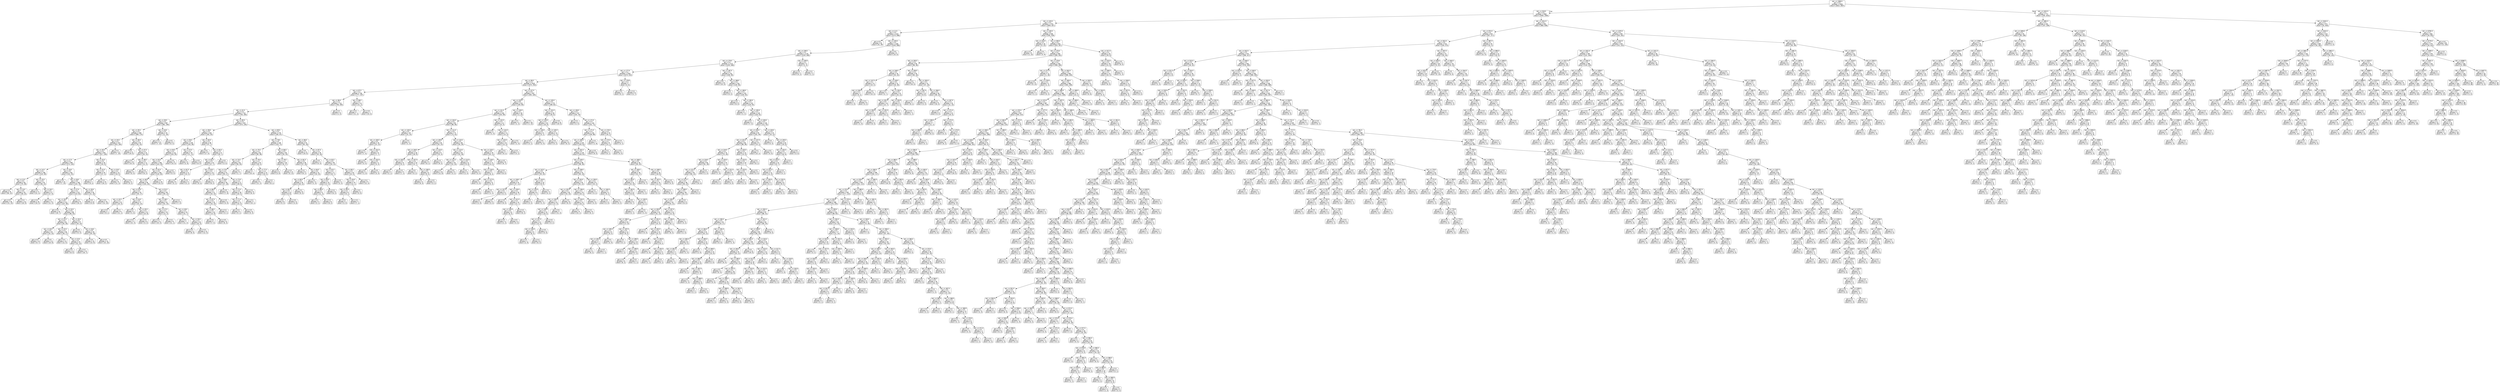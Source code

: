 digraph Tree {
node [shape=box, style="rounded", color="black", fontname=helvetica] ;
edge [fontname=helvetica] ;
0 [label="rain <= 1580.5\ngini = 0.5\nsamples = 3356\nvalue = [2623, 2607]"] ;
1 [label="rain <= 519.5\ngini = 0.5\nsamples = 2582\nvalue = [2464, 1565]"] ;
0 -> 1 [labeldistance=2.5, labelangle=45, headlabel="True"] ;
2 [label="rain <= 243.0\ngini = 0.4\nsamples = 1751\nvalue = [1804, 927]"] ;
1 -> 2 ;
3 [label="rain <= 11.5\ngini = 0.4\nsamples = 1215\nvalue = [1274, 598]"] ;
2 -> 3 ;
4 [label="gini = 0.5\nsamples = 33\nvalue = [31, 29]"] ;
3 -> 4 ;
5 [label="rain <= 240.5\ngini = 0.4\nsamples = 1182\nvalue = [1243, 569]"] ;
3 -> 5 ;
6 [label="rain <= 238.5\ngini = 0.4\nsamples = 1176\nvalue = [1233, 569]"] ;
5 -> 6 ;
7 [label="rain <= 179.5\ngini = 0.4\nsamples = 1173\nvalue = [1232, 566]"] ;
6 -> 7 ;
8 [label="rain <= 177.5\ngini = 0.4\nsamples = 1032\nvalue = [1074, 510]"] ;
7 -> 8 ;
9 [label="rain <= 99.5\ngini = 0.4\nsamples = 1025\nvalue = [1071, 502]"] ;
8 -> 9 ;
10 [label="rain <= 97.5\ngini = 0.4\nsamples = 728\nvalue = [777, 337]"] ;
9 -> 10 ;
11 [label="rain <= 96.5\ngini = 0.4\nsamples = 714\nvalue = [756, 335]"] ;
10 -> 11 ;
12 [label="rain <= 41.5\ngini = 0.4\nsamples = 710\nvalue = [755, 330]"] ;
11 -> 12 ;
13 [label="rain <= 39.5\ngini = 0.4\nsamples = 367\nvalue = [381, 190]"] ;
12 -> 13 ;
14 [label="rain <= 35.5\ngini = 0.4\nsamples = 348\nvalue = [369, 174]"] ;
13 -> 14 ;
15 [label="rain <= 34.5\ngini = 0.4\nsamples = 313\nvalue = [324, 164]"] ;
14 -> 15 ;
16 [label="rain <= 30.5\ngini = 0.4\nsamples = 302\nvalue = [317, 149]"] ;
15 -> 16 ;
17 [label="rain <= 17.5\ngini = 0.4\nsamples = 269\nvalue = [274, 140]"] ;
16 -> 17 ;
18 [label="rain <= 14.5\ngini = 0.4\nsamples = 108\nvalue = [123, 49]"] ;
17 -> 18 ;
19 [label="rain <= 12.5\ngini = 0.4\nsamples = 64\nvalue = [75, 36]"] ;
18 -> 19 ;
20 [label="gini = 0.4\nsamples = 31\nvalue = [36, 12]"] ;
19 -> 20 ;
21 [label="rain <= 13.5\ngini = 0.5\nsamples = 33\nvalue = [39, 24]"] ;
19 -> 21 ;
22 [label="gini = 0.5\nsamples = 19\nvalue = [21, 15]"] ;
21 -> 22 ;
23 [label="gini = 0.4\nsamples = 14\nvalue = [18, 9]"] ;
21 -> 23 ;
24 [label="rain <= 15.5\ngini = 0.3\nsamples = 44\nvalue = [48, 13]"] ;
18 -> 24 ;
25 [label="gini = 0.3\nsamples = 17\nvalue = [21, 4]"] ;
24 -> 25 ;
26 [label="rain <= 16.5\ngini = 0.4\nsamples = 27\nvalue = [27, 9]"] ;
24 -> 26 ;
27 [label="gini = 0.4\nsamples = 15\nvalue = [16, 5]"] ;
26 -> 27 ;
28 [label="gini = 0.4\nsamples = 12\nvalue = [11, 4]"] ;
26 -> 28 ;
29 [label="rain <= 18.5\ngini = 0.5\nsamples = 161\nvalue = [151, 91]"] ;
17 -> 29 ;
30 [label="gini = 0.5\nsamples = 13\nvalue = [7, 13]"] ;
29 -> 30 ;
31 [label="rain <= 28.5\ngini = 0.5\nsamples = 148\nvalue = [144, 78]"] ;
29 -> 31 ;
32 [label="rain <= 27.5\ngini = 0.4\nsamples = 122\nvalue = [123, 62]"] ;
31 -> 32 ;
33 [label="rain <= 19.5\ngini = 0.5\nsamples = 113\nvalue = [107, 60]"] ;
32 -> 33 ;
34 [label="gini = 0.4\nsamples = 15\nvalue = [18, 7]"] ;
33 -> 34 ;
35 [label="rain <= 24.5\ngini = 0.5\nsamples = 98\nvalue = [89, 53]"] ;
33 -> 35 ;
36 [label="rain <= 21.5\ngini = 0.5\nsamples = 61\nvalue = [55, 30]"] ;
35 -> 36 ;
37 [label="rain <= 20.5\ngini = 0.5\nsamples = 25\nvalue = [19, 13]"] ;
36 -> 37 ;
38 [label="gini = 0.5\nsamples = 12\nvalue = [9, 7]"] ;
37 -> 38 ;
39 [label="gini = 0.5\nsamples = 13\nvalue = [10, 6]"] ;
37 -> 39 ;
40 [label="rain <= 22.5\ngini = 0.4\nsamples = 36\nvalue = [36, 17]"] ;
36 -> 40 ;
41 [label="gini = 0.4\nsamples = 13\nvalue = [12, 5]"] ;
40 -> 41 ;
42 [label="rain <= 23.5\ngini = 0.4\nsamples = 23\nvalue = [24, 12]"] ;
40 -> 42 ;
43 [label="gini = 0.5\nsamples = 11\nvalue = [8, 5]"] ;
42 -> 43 ;
44 [label="gini = 0.4\nsamples = 12\nvalue = [16, 7]"] ;
42 -> 44 ;
45 [label="rain <= 25.5\ngini = 0.5\nsamples = 37\nvalue = [34, 23]"] ;
35 -> 45 ;
46 [label="gini = 0.5\nsamples = 8\nvalue = [5, 4]"] ;
45 -> 46 ;
47 [label="rain <= 26.5\ngini = 0.5\nsamples = 29\nvalue = [29, 19]"] ;
45 -> 47 ;
48 [label="gini = 0.5\nsamples = 15\nvalue = [14, 9]"] ;
47 -> 48 ;
49 [label="gini = 0.5\nsamples = 14\nvalue = [15, 10]"] ;
47 -> 49 ;
50 [label="gini = 0.2\nsamples = 9\nvalue = [16, 2]"] ;
32 -> 50 ;
51 [label="rain <= 29.5\ngini = 0.5\nsamples = 26\nvalue = [21, 16]"] ;
31 -> 51 ;
52 [label="gini = 0.5\nsamples = 11\nvalue = [9, 6]"] ;
51 -> 52 ;
53 [label="gini = 0.5\nsamples = 15\nvalue = [12, 10]"] ;
51 -> 53 ;
54 [label="rain <= 32.5\ngini = 0.3\nsamples = 33\nvalue = [43, 9]"] ;
16 -> 54 ;
55 [label="rain <= 31.5\ngini = 0.2\nsamples = 20\nvalue = [27, 4]"] ;
54 -> 55 ;
56 [label="gini = 0.3\nsamples = 7\nvalue = [9, 2]"] ;
55 -> 56 ;
57 [label="gini = 0.2\nsamples = 13\nvalue = [18, 2]"] ;
55 -> 57 ;
58 [label="rain <= 33.5\ngini = 0.4\nsamples = 13\nvalue = [16, 5]"] ;
54 -> 58 ;
59 [label="gini = 0.3\nsamples = 8\nvalue = [11, 3]"] ;
58 -> 59 ;
60 [label="gini = 0.4\nsamples = 5\nvalue = [5, 2]"] ;
58 -> 60 ;
61 [label="gini = 0.4\nsamples = 11\nvalue = [7, 15]"] ;
15 -> 61 ;
62 [label="rain <= 36.5\ngini = 0.3\nsamples = 35\nvalue = [45, 10]"] ;
14 -> 62 ;
63 [label="gini = 0.0\nsamples = 11\nvalue = [19, 0]"] ;
62 -> 63 ;
64 [label="rain <= 37.5\ngini = 0.4\nsamples = 24\nvalue = [26, 10]"] ;
62 -> 64 ;
65 [label="gini = 0.4\nsamples = 13\nvalue = [15, 5]"] ;
64 -> 65 ;
66 [label="rain <= 38.5\ngini = 0.4\nsamples = 11\nvalue = [11, 5]"] ;
64 -> 66 ;
67 [label="gini = 0.5\nsamples = 5\nvalue = [5, 3]"] ;
66 -> 67 ;
68 [label="gini = 0.4\nsamples = 6\nvalue = [6, 2]"] ;
66 -> 68 ;
69 [label="rain <= 40.5\ngini = 0.5\nsamples = 19\nvalue = [12, 16]"] ;
13 -> 69 ;
70 [label="gini = 0.5\nsamples = 13\nvalue = [7, 12]"] ;
69 -> 70 ;
71 [label="gini = 0.5\nsamples = 6\nvalue = [5, 4]"] ;
69 -> 71 ;
72 [label="rain <= 65.5\ngini = 0.4\nsamples = 343\nvalue = [374, 140]"] ;
12 -> 72 ;
73 [label="rain <= 58.5\ngini = 0.3\nsamples = 164\nvalue = [192, 53]"] ;
72 -> 73 ;
74 [label="rain <= 56.5\ngini = 0.4\nsamples = 128\nvalue = [145, 46]"] ;
73 -> 74 ;
75 [label="rain <= 55.5\ngini = 0.3\nsamples = 112\nvalue = [134, 35]"] ;
74 -> 75 ;
76 [label="rain <= 54.5\ngini = 0.3\nsamples = 106\nvalue = [124, 35]"] ;
75 -> 76 ;
77 [label="rain <= 52.5\ngini = 0.3\nsamples = 100\nvalue = [119, 30]"] ;
76 -> 77 ;
78 [label="rain <= 46.5\ngini = 0.3\nsamples = 90\nvalue = [104, 30]"] ;
77 -> 78 ;
79 [label="rain <= 43.5\ngini = 0.4\nsamples = 42\nvalue = [45, 17]"] ;
78 -> 79 ;
80 [label="rain <= 42.5\ngini = 0.2\nsamples = 15\nvalue = [20, 3]"] ;
79 -> 80 ;
81 [label="gini = 0.3\nsamples = 7\nvalue = [9, 2]"] ;
80 -> 81 ;
82 [label="gini = 0.2\nsamples = 8\nvalue = [11, 1]"] ;
80 -> 82 ;
83 [label="rain <= 44.5\ngini = 0.5\nsamples = 27\nvalue = [25, 14]"] ;
79 -> 83 ;
84 [label="gini = 0.2\nsamples = 4\nvalue = [1, 6]"] ;
83 -> 84 ;
85 [label="rain <= 45.5\ngini = 0.4\nsamples = 23\nvalue = [24, 8]"] ;
83 -> 85 ;
86 [label="gini = 0.3\nsamples = 17\nvalue = [21, 4]"] ;
85 -> 86 ;
87 [label="gini = 0.5\nsamples = 6\nvalue = [3, 4]"] ;
85 -> 87 ;
88 [label="rain <= 51.5\ngini = 0.3\nsamples = 48\nvalue = [59, 13]"] ;
78 -> 88 ;
89 [label="rain <= 48.5\ngini = 0.3\nsamples = 42\nvalue = [52, 10]"] ;
88 -> 89 ;
90 [label="rain <= 47.5\ngini = 0.2\nsamples = 19\nvalue = [21, 3]"] ;
89 -> 90 ;
91 [label="gini = 0.3\nsamples = 11\nvalue = [10, 2]"] ;
90 -> 91 ;
92 [label="gini = 0.2\nsamples = 8\nvalue = [11, 1]"] ;
90 -> 92 ;
93 [label="rain <= 49.5\ngini = 0.3\nsamples = 23\nvalue = [31, 7]"] ;
89 -> 93 ;
94 [label="gini = 0.4\nsamples = 7\nvalue = [11, 4]"] ;
93 -> 94 ;
95 [label="rain <= 50.5\ngini = 0.2\nsamples = 16\nvalue = [20, 3]"] ;
93 -> 95 ;
96 [label="gini = 0.0\nsamples = 4\nvalue = [8, 0]"] ;
95 -> 96 ;
97 [label="gini = 0.3\nsamples = 12\nvalue = [12, 3]"] ;
95 -> 97 ;
98 [label="gini = 0.4\nsamples = 6\nvalue = [7, 3]"] ;
88 -> 98 ;
99 [label="gini = 0.0\nsamples = 10\nvalue = [15, 0]"] ;
77 -> 99 ;
100 [label="gini = 0.5\nsamples = 6\nvalue = [5, 5]"] ;
76 -> 100 ;
101 [label="gini = 0.0\nsamples = 6\nvalue = [10, 0]"] ;
75 -> 101 ;
102 [label="rain <= 57.5\ngini = 0.5\nsamples = 16\nvalue = [11, 11]"] ;
74 -> 102 ;
103 [label="gini = 0.4\nsamples = 6\nvalue = [2, 6]"] ;
102 -> 103 ;
104 [label="gini = 0.5\nsamples = 10\nvalue = [9, 5]"] ;
102 -> 104 ;
105 [label="rain <= 60.5\ngini = 0.2\nsamples = 36\nvalue = [47, 7]"] ;
73 -> 105 ;
106 [label="gini = 0.0\nsamples = 9\nvalue = [17, 0]"] ;
105 -> 106 ;
107 [label="rain <= 64.5\ngini = 0.3\nsamples = 27\nvalue = [30, 7]"] ;
105 -> 107 ;
108 [label="rain <= 62.5\ngini = 0.3\nsamples = 24\nvalue = [27, 7]"] ;
107 -> 108 ;
109 [label="rain <= 61.5\ngini = 0.3\nsamples = 11\nvalue = [10, 2]"] ;
108 -> 109 ;
110 [label="gini = 0.3\nsamples = 6\nvalue = [5, 1]"] ;
109 -> 110 ;
111 [label="gini = 0.3\nsamples = 5\nvalue = [5, 1]"] ;
109 -> 111 ;
112 [label="rain <= 63.5\ngini = 0.4\nsamples = 13\nvalue = [17, 5]"] ;
108 -> 112 ;
113 [label="gini = 0.4\nsamples = 7\nvalue = [9, 3]"] ;
112 -> 113 ;
114 [label="gini = 0.3\nsamples = 6\nvalue = [8, 2]"] ;
112 -> 114 ;
115 [label="gini = 0.0\nsamples = 3\nvalue = [3, 0]"] ;
107 -> 115 ;
116 [label="rain <= 85.5\ngini = 0.4\nsamples = 179\nvalue = [182, 87]"] ;
72 -> 116 ;
117 [label="rain <= 78.5\ngini = 0.5\nsamples = 128\nvalue = [120, 71]"] ;
116 -> 117 ;
118 [label="rain <= 75.5\ngini = 0.4\nsamples = 82\nvalue = [85, 38]"] ;
117 -> 118 ;
119 [label="rain <= 74.5\ngini = 0.5\nsamples = 62\nvalue = [56, 34]"] ;
118 -> 119 ;
120 [label="rain <= 70.5\ngini = 0.4\nsamples = 57\nvalue = [55, 27]"] ;
119 -> 120 ;
121 [label="rain <= 69.5\ngini = 0.5\nsamples = 30\nvalue = [27, 18]"] ;
120 -> 121 ;
122 [label="rain <= 68.5\ngini = 0.4\nsamples = 21\nvalue = [20, 10]"] ;
121 -> 122 ;
123 [label="rain <= 67.5\ngini = 0.5\nsamples = 19\nvalue = [16, 10]"] ;
122 -> 123 ;
124 [label="rain <= 66.5\ngini = 0.5\nsamples = 16\nvalue = [13, 9]"] ;
123 -> 124 ;
125 [label="gini = 0.5\nsamples = 7\nvalue = [7, 5]"] ;
124 -> 125 ;
126 [label="gini = 0.5\nsamples = 9\nvalue = [6, 4]"] ;
124 -> 126 ;
127 [label="gini = 0.4\nsamples = 3\nvalue = [3, 1]"] ;
123 -> 127 ;
128 [label="gini = 0.0\nsamples = 2\nvalue = [4, 0]"] ;
122 -> 128 ;
129 [label="gini = 0.5\nsamples = 9\nvalue = [7, 8]"] ;
121 -> 129 ;
130 [label="rain <= 73.5\ngini = 0.4\nsamples = 27\nvalue = [28, 9]"] ;
120 -> 130 ;
131 [label="rain <= 72.5\ngini = 0.3\nsamples = 18\nvalue = [20, 5]"] ;
130 -> 131 ;
132 [label="rain <= 71.5\ngini = 0.4\nsamples = 11\nvalue = [10, 4]"] ;
131 -> 132 ;
133 [label="gini = 0.3\nsamples = 5\nvalue = [5, 1]"] ;
132 -> 133 ;
134 [label="gini = 0.5\nsamples = 6\nvalue = [5, 3]"] ;
132 -> 134 ;
135 [label="gini = 0.2\nsamples = 7\nvalue = [10, 1]"] ;
131 -> 135 ;
136 [label="gini = 0.4\nsamples = 9\nvalue = [8, 4]"] ;
130 -> 136 ;
137 [label="gini = 0.2\nsamples = 5\nvalue = [1, 7]"] ;
119 -> 137 ;
138 [label="rain <= 76.5\ngini = 0.2\nsamples = 20\nvalue = [29, 4]"] ;
118 -> 138 ;
139 [label="gini = 0.0\nsamples = 7\nvalue = [10, 0]"] ;
138 -> 139 ;
140 [label="rain <= 77.5\ngini = 0.3\nsamples = 13\nvalue = [19, 4]"] ;
138 -> 140 ;
141 [label="gini = 0.3\nsamples = 6\nvalue = [11, 2]"] ;
140 -> 141 ;
142 [label="gini = 0.3\nsamples = 7\nvalue = [8, 2]"] ;
140 -> 142 ;
143 [label="rain <= 80.5\ngini = 0.5\nsamples = 46\nvalue = [35, 33]"] ;
117 -> 143 ;
144 [label="rain <= 79.5\ngini = 0.4\nsamples = 18\nvalue = [8, 17]"] ;
143 -> 144 ;
145 [label="gini = 0.4\nsamples = 6\nvalue = [3, 6]"] ;
144 -> 145 ;
146 [label="gini = 0.4\nsamples = 12\nvalue = [5, 11]"] ;
144 -> 146 ;
147 [label="rain <= 81.5\ngini = 0.5\nsamples = 28\nvalue = [27, 16]"] ;
143 -> 147 ;
148 [label="gini = 0.2\nsamples = 6\nvalue = [8, 1]"] ;
147 -> 148 ;
149 [label="rain <= 84.5\ngini = 0.5\nsamples = 22\nvalue = [19, 15]"] ;
147 -> 149 ;
150 [label="rain <= 83.5\ngini = 0.5\nsamples = 19\nvalue = [18, 12]"] ;
149 -> 150 ;
151 [label="rain <= 82.5\ngini = 0.5\nsamples = 13\nvalue = [9, 9]"] ;
150 -> 151 ;
152 [label="gini = 0.5\nsamples = 8\nvalue = [5, 3]"] ;
151 -> 152 ;
153 [label="gini = 0.5\nsamples = 5\nvalue = [4, 6]"] ;
151 -> 153 ;
154 [label="gini = 0.4\nsamples = 6\nvalue = [9, 3]"] ;
150 -> 154 ;
155 [label="gini = 0.4\nsamples = 3\nvalue = [1, 3]"] ;
149 -> 155 ;
156 [label="rain <= 86.5\ngini = 0.3\nsamples = 51\nvalue = [62, 16]"] ;
116 -> 156 ;
157 [label="gini = 0.0\nsamples = 11\nvalue = [19, 0]"] ;
156 -> 157 ;
158 [label="rain <= 87.5\ngini = 0.4\nsamples = 40\nvalue = [43, 16]"] ;
156 -> 158 ;
159 [label="gini = 0.0\nsamples = 4\nvalue = [0, 4]"] ;
158 -> 159 ;
160 [label="rain <= 92.5\ngini = 0.3\nsamples = 36\nvalue = [43, 12]"] ;
158 -> 160 ;
161 [label="rain <= 91.5\ngini = 0.4\nsamples = 17\nvalue = [19, 7]"] ;
160 -> 161 ;
162 [label="rain <= 90.5\ngini = 0.4\nsamples = 15\nvalue = [17, 5]"] ;
161 -> 162 ;
163 [label="rain <= 89.0\ngini = 0.3\nsamples = 9\nvalue = [11, 3]"] ;
162 -> 163 ;
164 [label="gini = 0.4\nsamples = 3\nvalue = [3, 1]"] ;
163 -> 164 ;
165 [label="gini = 0.3\nsamples = 6\nvalue = [8, 2]"] ;
163 -> 165 ;
166 [label="gini = 0.4\nsamples = 6\nvalue = [6, 2]"] ;
162 -> 166 ;
167 [label="gini = 0.5\nsamples = 2\nvalue = [2, 2]"] ;
161 -> 167 ;
168 [label="rain <= 95.5\ngini = 0.3\nsamples = 19\nvalue = [24, 5]"] ;
160 -> 168 ;
169 [label="rain <= 94.5\ngini = 0.1\nsamples = 10\nvalue = [12, 1]"] ;
168 -> 169 ;
170 [label="rain <= 93.5\ngini = 0.2\nsamples = 8\nvalue = [9, 1]"] ;
169 -> 170 ;
171 [label="gini = 0.0\nsamples = 1\nvalue = [2, 0]"] ;
170 -> 171 ;
172 [label="gini = 0.2\nsamples = 7\nvalue = [7, 1]"] ;
170 -> 172 ;
173 [label="gini = 0.0\nsamples = 2\nvalue = [3, 0]"] ;
169 -> 173 ;
174 [label="gini = 0.4\nsamples = 9\nvalue = [12, 4]"] ;
168 -> 174 ;
175 [label="gini = 0.3\nsamples = 4\nvalue = [1, 5]"] ;
11 -> 175 ;
176 [label="rain <= 98.5\ngini = 0.2\nsamples = 14\nvalue = [21, 2]"] ;
10 -> 176 ;
177 [label="gini = 0.3\nsamples = 7\nvalue = [11, 2]"] ;
176 -> 177 ;
178 [label="gini = 0.0\nsamples = 7\nvalue = [10, 0]"] ;
176 -> 178 ;
179 [label="rain <= 127.5\ngini = 0.5\nsamples = 297\nvalue = [294, 165]"] ;
9 -> 179 ;
180 [label="rain <= 125.5\ngini = 0.5\nsamples = 122\nvalue = [105, 83]"] ;
179 -> 180 ;
181 [label="rain <= 121.5\ngini = 0.5\nsamples = 104\nvalue = [103, 59]"] ;
180 -> 181 ;
182 [label="rain <= 104.5\ngini = 0.5\nsamples = 92\nvalue = [88, 56]"] ;
181 -> 182 ;
183 [label="rain <= 103.5\ngini = 0.5\nsamples = 18\nvalue = [15, 14]"] ;
182 -> 183 ;
184 [label="rain <= 100.5\ngini = 0.5\nsamples = 16\nvalue = [14, 12]"] ;
183 -> 184 ;
185 [label="gini = 0.5\nsamples = 7\nvalue = [7, 5]"] ;
184 -> 185 ;
186 [label="rain <= 101.5\ngini = 0.5\nsamples = 9\nvalue = [7, 7]"] ;
184 -> 186 ;
187 [label="gini = 0.5\nsamples = 5\nvalue = [3, 4]"] ;
186 -> 187 ;
188 [label="rain <= 102.5\ngini = 0.5\nsamples = 4\nvalue = [4, 3]"] ;
186 -> 188 ;
189 [label="gini = 0.0\nsamples = 1\nvalue = [1, 0]"] ;
188 -> 189 ;
190 [label="gini = 0.5\nsamples = 3\nvalue = [3, 3]"] ;
188 -> 190 ;
191 [label="gini = 0.4\nsamples = 2\nvalue = [1, 2]"] ;
183 -> 191 ;
192 [label="rain <= 111.5\ngini = 0.5\nsamples = 74\nvalue = [73, 42]"] ;
182 -> 192 ;
193 [label="rain <= 109.5\ngini = 0.4\nsamples = 26\nvalue = [33, 13]"] ;
192 -> 193 ;
194 [label="rain <= 106.5\ngini = 0.4\nsamples = 18\nvalue = [18, 9]"] ;
193 -> 194 ;
195 [label="rain <= 105.5\ngini = 0.3\nsamples = 8\nvalue = [9, 2]"] ;
194 -> 195 ;
196 [label="gini = 0.4\nsamples = 3\nvalue = [2, 1]"] ;
195 -> 196 ;
197 [label="gini = 0.2\nsamples = 5\nvalue = [7, 1]"] ;
195 -> 197 ;
198 [label="rain <= 107.5\ngini = 0.5\nsamples = 10\nvalue = [9, 7]"] ;
194 -> 198 ;
199 [label="gini = 0.0\nsamples = 1\nvalue = [0, 2]"] ;
198 -> 199 ;
200 [label="rain <= 108.5\ngini = 0.5\nsamples = 9\nvalue = [9, 5]"] ;
198 -> 200 ;
201 [label="gini = 0.4\nsamples = 5\nvalue = [6, 3]"] ;
200 -> 201 ;
202 [label="gini = 0.5\nsamples = 4\nvalue = [3, 2]"] ;
200 -> 202 ;
203 [label="rain <= 110.5\ngini = 0.3\nsamples = 8\nvalue = [15, 4]"] ;
193 -> 203 ;
204 [label="gini = 0.4\nsamples = 5\nvalue = [6, 2]"] ;
203 -> 204 ;
205 [label="gini = 0.3\nsamples = 3\nvalue = [9, 2]"] ;
203 -> 205 ;
206 [label="rain <= 115.5\ngini = 0.5\nsamples = 48\nvalue = [40, 29]"] ;
192 -> 206 ;
207 [label="rain <= 113.5\ngini = 0.5\nsamples = 29\nvalue = [20, 18]"] ;
206 -> 207 ;
208 [label="rain <= 112.5\ngini = 0.5\nsamples = 20\nvalue = [15, 10]"] ;
207 -> 208 ;
209 [label="gini = 0.5\nsamples = 15\nvalue = [12, 8]"] ;
208 -> 209 ;
210 [label="gini = 0.5\nsamples = 5\nvalue = [3, 2]"] ;
208 -> 210 ;
211 [label="rain <= 114.5\ngini = 0.5\nsamples = 9\nvalue = [5, 8]"] ;
207 -> 211 ;
212 [label="gini = 0.4\nsamples = 5\nvalue = [2, 4]"] ;
211 -> 212 ;
213 [label="gini = 0.5\nsamples = 4\nvalue = [3, 4]"] ;
211 -> 213 ;
214 [label="rain <= 120.5\ngini = 0.5\nsamples = 19\nvalue = [20, 11]"] ;
206 -> 214 ;
215 [label="rain <= 118.5\ngini = 0.3\nsamples = 11\nvalue = [14, 4]"] ;
214 -> 215 ;
216 [label="rain <= 116.5\ngini = 0.5\nsamples = 7\nvalue = [6, 4]"] ;
215 -> 216 ;
217 [label="gini = 0.0\nsamples = 1\nvalue = [1, 0]"] ;
216 -> 217 ;
218 [label="rain <= 117.5\ngini = 0.5\nsamples = 6\nvalue = [5, 4]"] ;
216 -> 218 ;
219 [label="gini = 0.5\nsamples = 4\nvalue = [4, 3]"] ;
218 -> 219 ;
220 [label="gini = 0.5\nsamples = 2\nvalue = [1, 1]"] ;
218 -> 220 ;
221 [label="gini = 0.0\nsamples = 4\nvalue = [8, 0]"] ;
215 -> 221 ;
222 [label="gini = 0.5\nsamples = 8\nvalue = [6, 7]"] ;
214 -> 222 ;
223 [label="rain <= 122.5\ngini = 0.3\nsamples = 12\nvalue = [15, 3]"] ;
181 -> 223 ;
224 [label="gini = 0.0\nsamples = 1\nvalue = [1, 0]"] ;
223 -> 224 ;
225 [label="rain <= 124.5\ngini = 0.3\nsamples = 11\nvalue = [14, 3]"] ;
223 -> 225 ;
226 [label="rain <= 123.5\ngini = 0.3\nsamples = 10\nvalue = [13, 3]"] ;
225 -> 226 ;
227 [label="gini = 0.3\nsamples = 7\nvalue = [9, 2]"] ;
226 -> 227 ;
228 [label="gini = 0.3\nsamples = 3\nvalue = [4, 1]"] ;
226 -> 228 ;
229 [label="gini = 0.0\nsamples = 1\nvalue = [1, 0]"] ;
225 -> 229 ;
230 [label="rain <= 126.5\ngini = 0.1\nsamples = 18\nvalue = [2, 24]"] ;
180 -> 230 ;
231 [label="gini = 0.4\nsamples = 2\nvalue = [1, 2]"] ;
230 -> 231 ;
232 [label="gini = 0.1\nsamples = 16\nvalue = [1, 22]"] ;
230 -> 232 ;
233 [label="rain <= 135.5\ngini = 0.4\nsamples = 175\nvalue = [189, 82]"] ;
179 -> 233 ;
234 [label="rain <= 131.5\ngini = 0.2\nsamples = 28\nvalue = [35, 6]"] ;
233 -> 234 ;
235 [label="rain <= 129.5\ngini = 0.4\nsamples = 18\nvalue = [16, 6]"] ;
234 -> 235 ;
236 [label="rain <= 128.5\ngini = 0.3\nsamples = 6\nvalue = [5, 1]"] ;
235 -> 236 ;
237 [label="gini = 0.4\nsamples = 4\nvalue = [3, 1]"] ;
236 -> 237 ;
238 [label="gini = 0.0\nsamples = 2\nvalue = [2, 0]"] ;
236 -> 238 ;
239 [label="rain <= 130.5\ngini = 0.4\nsamples = 12\nvalue = [11, 5]"] ;
235 -> 239 ;
240 [label="gini = 0.4\nsamples = 6\nvalue = [5, 2]"] ;
239 -> 240 ;
241 [label="gini = 0.4\nsamples = 6\nvalue = [6, 3]"] ;
239 -> 241 ;
242 [label="gini = 0.0\nsamples = 10\nvalue = [19, 0]"] ;
234 -> 242 ;
243 [label="rain <= 136.5\ngini = 0.4\nsamples = 147\nvalue = [154, 76]"] ;
233 -> 243 ;
244 [label="gini = 0.4\nsamples = 5\nvalue = [2, 5]"] ;
243 -> 244 ;
245 [label="rain <= 172.5\ngini = 0.4\nsamples = 142\nvalue = [152, 71]"] ;
243 -> 245 ;
246 [label="rain <= 171.5\ngini = 0.4\nsamples = 132\nvalue = [136, 69]"] ;
245 -> 246 ;
247 [label="rain <= 169.5\ngini = 0.4\nsamples = 125\nvalue = [135, 61]"] ;
246 -> 247 ;
248 [label="rain <= 161.5\ngini = 0.4\nsamples = 119\nvalue = [126, 61]"] ;
247 -> 248 ;
249 [label="rain <= 145.5\ngini = 0.4\nsamples = 85\nvalue = [98, 36]"] ;
248 -> 249 ;
250 [label="rain <= 142.5\ngini = 0.5\nsamples = 34\nvalue = [35, 20]"] ;
249 -> 250 ;
251 [label="rain <= 138.5\ngini = 0.4\nsamples = 24\nvalue = [27, 11]"] ;
250 -> 251 ;
252 [label="rain <= 137.5\ngini = 0.5\nsamples = 6\nvalue = [5, 4]"] ;
251 -> 252 ;
253 [label="gini = 0.0\nsamples = 1\nvalue = [2, 0]"] ;
252 -> 253 ;
254 [label="gini = 0.5\nsamples = 5\nvalue = [3, 4]"] ;
252 -> 254 ;
255 [label="rain <= 139.5\ngini = 0.4\nsamples = 18\nvalue = [22, 7]"] ;
251 -> 255 ;
256 [label="gini = 0.0\nsamples = 4\nvalue = [8, 0]"] ;
255 -> 256 ;
257 [label="rain <= 141.5\ngini = 0.4\nsamples = 14\nvalue = [14, 7]"] ;
255 -> 257 ;
258 [label="rain <= 140.5\ngini = 0.5\nsamples = 8\nvalue = [6, 5]"] ;
257 -> 258 ;
259 [label="gini = 0.5\nsamples = 4\nvalue = [2, 2]"] ;
258 -> 259 ;
260 [label="gini = 0.5\nsamples = 4\nvalue = [4, 3]"] ;
258 -> 260 ;
261 [label="gini = 0.3\nsamples = 6\nvalue = [8, 2]"] ;
257 -> 261 ;
262 [label="rain <= 144.5\ngini = 0.5\nsamples = 10\nvalue = [8, 9]"] ;
250 -> 262 ;
263 [label="rain <= 143.5\ngini = 0.5\nsamples = 6\nvalue = [4, 7]"] ;
262 -> 263 ;
264 [label="gini = 0.5\nsamples = 4\nvalue = [3, 4]"] ;
263 -> 264 ;
265 [label="gini = 0.4\nsamples = 2\nvalue = [1, 3]"] ;
263 -> 265 ;
266 [label="gini = 0.4\nsamples = 4\nvalue = [4, 2]"] ;
262 -> 266 ;
267 [label="rain <= 158.5\ngini = 0.3\nsamples = 51\nvalue = [63, 16]"] ;
249 -> 267 ;
268 [label="rain <= 153.5\ngini = 0.3\nsamples = 43\nvalue = [53, 12]"] ;
267 -> 268 ;
269 [label="rain <= 152.5\ngini = 0.4\nsamples = 28\nvalue = [33, 10]"] ;
268 -> 269 ;
270 [label="rain <= 150.5\ngini = 0.3\nsamples = 22\nvalue = [27, 5]"] ;
269 -> 270 ;
271 [label="rain <= 149.5\ngini = 0.4\nsamples = 15\nvalue = [16, 5]"] ;
270 -> 271 ;
272 [label="rain <= 147.5\ngini = 0.3\nsamples = 12\nvalue = [13, 3]"] ;
271 -> 272 ;
273 [label="rain <= 146.5\ngini = 0.4\nsamples = 9\nvalue = [8, 3]"] ;
272 -> 273 ;
274 [label="gini = 0.0\nsamples = 1\nvalue = [2, 0]"] ;
273 -> 274 ;
275 [label="gini = 0.4\nsamples = 8\nvalue = [6, 3]"] ;
273 -> 275 ;
276 [label="gini = 0.0\nsamples = 3\nvalue = [5, 0]"] ;
272 -> 276 ;
277 [label="gini = 0.5\nsamples = 3\nvalue = [3, 2]"] ;
271 -> 277 ;
278 [label="gini = 0.0\nsamples = 7\nvalue = [11, 0]"] ;
270 -> 278 ;
279 [label="gini = 0.5\nsamples = 6\nvalue = [6, 5]"] ;
269 -> 279 ;
280 [label="rain <= 156.0\ngini = 0.2\nsamples = 15\nvalue = [20, 2]"] ;
268 -> 280 ;
281 [label="rain <= 154.5\ngini = 0.2\nsamples = 12\nvalue = [16, 2]"] ;
280 -> 281 ;
282 [label="gini = 0.2\nsamples = 6\nvalue = [10, 1]"] ;
281 -> 282 ;
283 [label="gini = 0.2\nsamples = 6\nvalue = [6, 1]"] ;
281 -> 283 ;
284 [label="gini = 0.0\nsamples = 3\nvalue = [4, 0]"] ;
280 -> 284 ;
285 [label="rain <= 159.5\ngini = 0.4\nsamples = 8\nvalue = [10, 4]"] ;
267 -> 285 ;
286 [label="gini = 0.4\nsamples = 4\nvalue = [4, 2]"] ;
285 -> 286 ;
287 [label="rain <= 160.5\ngini = 0.4\nsamples = 4\nvalue = [6, 2]"] ;
285 -> 287 ;
288 [label="gini = 0.0\nsamples = 2\nvalue = [2, 0]"] ;
287 -> 288 ;
289 [label="gini = 0.4\nsamples = 2\nvalue = [4, 2]"] ;
287 -> 289 ;
290 [label="rain <= 166.5\ngini = 0.5\nsamples = 34\nvalue = [28, 25]"] ;
248 -> 290 ;
291 [label="rain <= 165.5\ngini = 0.5\nsamples = 18\nvalue = [10, 17]"] ;
290 -> 291 ;
292 [label="rain <= 164.5\ngini = 0.5\nsamples = 14\nvalue = [10, 10]"] ;
291 -> 292 ;
293 [label="rain <= 162.5\ngini = 0.5\nsamples = 12\nvalue = [9, 8]"] ;
292 -> 293 ;
294 [label="gini = 0.5\nsamples = 9\nvalue = [6, 7]"] ;
293 -> 294 ;
295 [label="rain <= 163.5\ngini = 0.4\nsamples = 3\nvalue = [3, 1]"] ;
293 -> 295 ;
296 [label="gini = 0.4\nsamples = 2\nvalue = [2, 1]"] ;
295 -> 296 ;
297 [label="gini = 0.0\nsamples = 1\nvalue = [1, 0]"] ;
295 -> 297 ;
298 [label="gini = 0.4\nsamples = 2\nvalue = [1, 2]"] ;
292 -> 298 ;
299 [label="gini = 0.0\nsamples = 4\nvalue = [0, 7]"] ;
291 -> 299 ;
300 [label="rain <= 168.5\ngini = 0.4\nsamples = 16\nvalue = [18, 8]"] ;
290 -> 300 ;
301 [label="rain <= 167.5\ngini = 0.3\nsamples = 10\nvalue = [14, 3]"] ;
300 -> 301 ;
302 [label="gini = 0.0\nsamples = 3\nvalue = [5, 0]"] ;
301 -> 302 ;
303 [label="gini = 0.4\nsamples = 7\nvalue = [9, 3]"] ;
301 -> 303 ;
304 [label="gini = 0.5\nsamples = 6\nvalue = [4, 5]"] ;
300 -> 304 ;
305 [label="gini = 0.0\nsamples = 6\nvalue = [9, 0]"] ;
247 -> 305 ;
306 [label="gini = 0.2\nsamples = 7\nvalue = [1, 8]"] ;
246 -> 306 ;
307 [label="rain <= 176.5\ngini = 0.2\nsamples = 10\nvalue = [16, 2]"] ;
245 -> 307 ;
308 [label="rain <= 174.0\ngini = 0.1\nsamples = 8\nvalue = [13, 1]"] ;
307 -> 308 ;
309 [label="gini = 0.2\nsamples = 5\nvalue = [9, 1]"] ;
308 -> 309 ;
310 [label="gini = 0.0\nsamples = 3\nvalue = [4, 0]"] ;
308 -> 310 ;
311 [label="gini = 0.4\nsamples = 2\nvalue = [3, 1]"] ;
307 -> 311 ;
312 [label="rain <= 178.5\ngini = 0.4\nsamples = 7\nvalue = [3, 8]"] ;
8 -> 312 ;
313 [label="gini = 0.0\nsamples = 1\nvalue = [0, 1]"] ;
312 -> 313 ;
314 [label="gini = 0.4\nsamples = 6\nvalue = [3, 7]"] ;
312 -> 314 ;
315 [label="rain <= 187.5\ngini = 0.4\nsamples = 141\nvalue = [158, 56]"] ;
7 -> 315 ;
316 [label="gini = 0.0\nsamples = 15\nvalue = [23, 0]"] ;
315 -> 316 ;
317 [label="rain <= 188.5\ngini = 0.4\nsamples = 126\nvalue = [135, 56]"] ;
315 -> 317 ;
318 [label="gini = 0.0\nsamples = 1\nvalue = [0, 2]"] ;
317 -> 318 ;
319 [label="rain <= 189.5\ngini = 0.4\nsamples = 125\nvalue = [135, 54]"] ;
317 -> 319 ;
320 [label="gini = 0.0\nsamples = 3\nvalue = [6, 0]"] ;
319 -> 320 ;
321 [label="rain <= 190.5\ngini = 0.4\nsamples = 122\nvalue = [129, 54]"] ;
319 -> 321 ;
322 [label="gini = 0.4\nsamples = 2\nvalue = [1, 2]"] ;
321 -> 322 ;
323 [label="rain <= 193.5\ngini = 0.4\nsamples = 120\nvalue = [128, 52]"] ;
321 -> 323 ;
324 [label="gini = 0.0\nsamples = 4\nvalue = [7, 0]"] ;
323 -> 324 ;
325 [label="rain <= 228.5\ngini = 0.4\nsamples = 116\nvalue = [121, 52]"] ;
323 -> 325 ;
326 [label="rain <= 226.5\ngini = 0.4\nsamples = 93\nvalue = [102, 40]"] ;
325 -> 326 ;
327 [label="rain <= 222.5\ngini = 0.4\nsamples = 84\nvalue = [88, 38]"] ;
326 -> 327 ;
328 [label="rain <= 219.5\ngini = 0.4\nsamples = 70\nvalue = [75, 29]"] ;
327 -> 328 ;
329 [label="rain <= 218.5\ngini = 0.4\nsamples = 60\nvalue = [61, 28]"] ;
328 -> 329 ;
330 [label="rain <= 212.5\ngini = 0.4\nsamples = 55\nvalue = [60, 23]"] ;
329 -> 330 ;
331 [label="rain <= 211.0\ngini = 0.4\nsamples = 48\nvalue = [50, 23]"] ;
330 -> 331 ;
332 [label="rain <= 208.5\ngini = 0.4\nsamples = 46\nvalue = [50, 21]"] ;
331 -> 332 ;
333 [label="rain <= 205.5\ngini = 0.4\nsamples = 42\nvalue = [44, 21]"] ;
332 -> 333 ;
334 [label="rain <= 200.5\ngini = 0.4\nsamples = 32\nvalue = [32, 12]"] ;
333 -> 334 ;
335 [label="rain <= 196.5\ngini = 0.4\nsamples = 20\nvalue = [17, 8]"] ;
334 -> 335 ;
336 [label="rain <= 195.5\ngini = 0.4\nsamples = 9\nvalue = [9, 3]"] ;
335 -> 336 ;
337 [label="rain <= 194.5\ngini = 0.4\nsamples = 7\nvalue = [7, 3]"] ;
336 -> 337 ;
338 [label="gini = 0.4\nsamples = 5\nvalue = [6, 2]"] ;
337 -> 338 ;
339 [label="gini = 0.5\nsamples = 2\nvalue = [1, 1]"] ;
337 -> 339 ;
340 [label="gini = 0.0\nsamples = 2\nvalue = [2, 0]"] ;
336 -> 340 ;
341 [label="rain <= 197.5\ngini = 0.5\nsamples = 11\nvalue = [8, 5]"] ;
335 -> 341 ;
342 [label="gini = 0.0\nsamples = 1\nvalue = [0, 1]"] ;
341 -> 342 ;
343 [label="rain <= 198.5\ngini = 0.4\nsamples = 10\nvalue = [8, 4]"] ;
341 -> 343 ;
344 [label="gini = 0.5\nsamples = 2\nvalue = [1, 1]"] ;
343 -> 344 ;
345 [label="rain <= 199.5\ngini = 0.4\nsamples = 8\nvalue = [7, 3]"] ;
343 -> 345 ;
346 [label="gini = 0.4\nsamples = 6\nvalue = [6, 2]"] ;
345 -> 346 ;
347 [label="gini = 0.5\nsamples = 2\nvalue = [1, 1]"] ;
345 -> 347 ;
348 [label="rain <= 201.5\ngini = 0.3\nsamples = 12\nvalue = [15, 4]"] ;
334 -> 348 ;
349 [label="gini = 0.0\nsamples = 2\nvalue = [5, 0]"] ;
348 -> 349 ;
350 [label="rain <= 202.5\ngini = 0.4\nsamples = 10\nvalue = [10, 4]"] ;
348 -> 350 ;
351 [label="gini = 0.5\nsamples = 3\nvalue = [2, 2]"] ;
350 -> 351 ;
352 [label="rain <= 203.5\ngini = 0.3\nsamples = 7\nvalue = [8, 2]"] ;
350 -> 352 ;
353 [label="gini = 0.0\nsamples = 2\nvalue = [2, 0]"] ;
352 -> 353 ;
354 [label="rain <= 204.5\ngini = 0.4\nsamples = 5\nvalue = [6, 2]"] ;
352 -> 354 ;
355 [label="gini = 0.5\nsamples = 2\nvalue = [1, 1]"] ;
354 -> 355 ;
356 [label="gini = 0.3\nsamples = 3\nvalue = [5, 1]"] ;
354 -> 356 ;
357 [label="rain <= 207.5\ngini = 0.5\nsamples = 10\nvalue = [12, 9]"] ;
333 -> 357 ;
358 [label="rain <= 206.5\ngini = 0.5\nsamples = 7\nvalue = [8, 7]"] ;
357 -> 358 ;
359 [label="gini = 0.5\nsamples = 4\nvalue = [6, 4]"] ;
358 -> 359 ;
360 [label="gini = 0.5\nsamples = 3\nvalue = [2, 3]"] ;
358 -> 360 ;
361 [label="gini = 0.4\nsamples = 3\nvalue = [4, 2]"] ;
357 -> 361 ;
362 [label="gini = 0.0\nsamples = 4\nvalue = [6, 0]"] ;
332 -> 362 ;
363 [label="gini = 0.0\nsamples = 2\nvalue = [0, 2]"] ;
331 -> 363 ;
364 [label="gini = 0.0\nsamples = 7\nvalue = [10, 0]"] ;
330 -> 364 ;
365 [label="gini = 0.3\nsamples = 5\nvalue = [1, 5]"] ;
329 -> 365 ;
366 [label="rain <= 220.5\ngini = 0.1\nsamples = 10\nvalue = [14, 1]"] ;
328 -> 366 ;
367 [label="gini = 0.0\nsamples = 4\nvalue = [7, 0]"] ;
366 -> 367 ;
368 [label="rain <= 221.5\ngini = 0.2\nsamples = 6\nvalue = [7, 1]"] ;
366 -> 368 ;
369 [label="gini = 0.4\nsamples = 3\nvalue = [3, 1]"] ;
368 -> 369 ;
370 [label="gini = 0.0\nsamples = 3\nvalue = [4, 0]"] ;
368 -> 370 ;
371 [label="rain <= 225.5\ngini = 0.5\nsamples = 14\nvalue = [13, 9]"] ;
327 -> 371 ;
372 [label="rain <= 224.5\ngini = 0.5\nsamples = 10\nvalue = [7, 7]"] ;
371 -> 372 ;
373 [label="rain <= 223.5\ngini = 0.5\nsamples = 5\nvalue = [4, 3]"] ;
372 -> 373 ;
374 [label="gini = 0.5\nsamples = 4\nvalue = [3, 3]"] ;
373 -> 374 ;
375 [label="gini = 0.0\nsamples = 1\nvalue = [1, 0]"] ;
373 -> 375 ;
376 [label="gini = 0.5\nsamples = 5\nvalue = [3, 4]"] ;
372 -> 376 ;
377 [label="gini = 0.4\nsamples = 4\nvalue = [6, 2]"] ;
371 -> 377 ;
378 [label="rain <= 227.5\ngini = 0.2\nsamples = 9\nvalue = [14, 2]"] ;
326 -> 378 ;
379 [label="gini = 0.3\nsamples = 7\nvalue = [10, 2]"] ;
378 -> 379 ;
380 [label="gini = 0.0\nsamples = 2\nvalue = [4, 0]"] ;
378 -> 380 ;
381 [label="rain <= 229.5\ngini = 0.5\nsamples = 23\nvalue = [19, 12]"] ;
325 -> 381 ;
382 [label="gini = 0.0\nsamples = 3\nvalue = [0, 3]"] ;
381 -> 382 ;
383 [label="rain <= 235.5\ngini = 0.4\nsamples = 20\nvalue = [19, 9]"] ;
381 -> 383 ;
384 [label="rain <= 234.5\ngini = 0.5\nsamples = 17\nvalue = [16, 9]"] ;
383 -> 384 ;
385 [label="rain <= 233.5\ngini = 0.4\nsamples = 15\nvalue = [15, 7]"] ;
384 -> 385 ;
386 [label="rain <= 231.5\ngini = 0.5\nsamples = 12\nvalue = [11, 6]"] ;
385 -> 386 ;
387 [label="rain <= 230.5\ngini = 0.4\nsamples = 4\nvalue = [3, 1]"] ;
386 -> 387 ;
388 [label="gini = 0.4\nsamples = 3\nvalue = [2, 1]"] ;
387 -> 388 ;
389 [label="gini = 0.0\nsamples = 1\nvalue = [1, 0]"] ;
387 -> 389 ;
390 [label="rain <= 232.5\ngini = 0.5\nsamples = 8\nvalue = [8, 5]"] ;
386 -> 390 ;
391 [label="gini = 0.5\nsamples = 3\nvalue = [3, 2]"] ;
390 -> 391 ;
392 [label="gini = 0.5\nsamples = 5\nvalue = [5, 3]"] ;
390 -> 392 ;
393 [label="gini = 0.3\nsamples = 3\nvalue = [4, 1]"] ;
385 -> 393 ;
394 [label="gini = 0.4\nsamples = 2\nvalue = [1, 2]"] ;
384 -> 394 ;
395 [label="gini = 0.0\nsamples = 3\nvalue = [3, 0]"] ;
383 -> 395 ;
396 [label="rain <= 239.5\ngini = 0.4\nsamples = 3\nvalue = [1, 3]"] ;
6 -> 396 ;
397 [label="gini = 0.0\nsamples = 1\nvalue = [0, 1]"] ;
396 -> 397 ;
398 [label="gini = 0.4\nsamples = 2\nvalue = [1, 2]"] ;
396 -> 398 ;
399 [label="gini = 0.0\nsamples = 6\nvalue = [10, 0]"] ;
5 -> 399 ;
400 [label="rain <= 245.5\ngini = 0.5\nsamples = 536\nvalue = [530, 329]"] ;
2 -> 400 ;
401 [label="rain <= 244.5\ngini = 0.3\nsamples = 16\nvalue = [5, 22]"] ;
400 -> 401 ;
402 [label="gini = 0.2\nsamples = 9\nvalue = [2, 13]"] ;
401 -> 402 ;
403 [label="gini = 0.4\nsamples = 7\nvalue = [3, 9]"] ;
401 -> 403 ;
404 [label="rain <= 505.5\ngini = 0.5\nsamples = 520\nvalue = [525, 307]"] ;
400 -> 404 ;
405 [label="rain <= 275.0\ngini = 0.5\nsamples = 500\nvalue = [495, 301]"] ;
404 -> 405 ;
406 [label="rain <= 255.5\ngini = 0.4\nsamples = 84\nvalue = [96, 36]"] ;
405 -> 406 ;
407 [label="rain <= 248.5\ngini = 0.5\nsamples = 34\nvalue = [33, 20]"] ;
406 -> 407 ;
408 [label="rain <= 247.5\ngini = 0.2\nsamples = 12\nvalue = [15, 2]"] ;
407 -> 408 ;
409 [label="rain <= 246.5\ngini = 0.4\nsamples = 7\nvalue = [5, 2]"] ;
408 -> 409 ;
410 [label="gini = 0.0\nsamples = 1\nvalue = [1, 0]"] ;
409 -> 410 ;
411 [label="gini = 0.4\nsamples = 6\nvalue = [4, 2]"] ;
409 -> 411 ;
412 [label="gini = 0.0\nsamples = 5\nvalue = [10, 0]"] ;
408 -> 412 ;
413 [label="rain <= 249.5\ngini = 0.5\nsamples = 22\nvalue = [18, 18]"] ;
407 -> 413 ;
414 [label="gini = 0.3\nsamples = 7\nvalue = [2, 7]"] ;
413 -> 414 ;
415 [label="rain <= 253.5\ngini = 0.5\nsamples = 15\nvalue = [16, 11]"] ;
413 -> 415 ;
416 [label="rain <= 251.5\ngini = 0.5\nsamples = 10\nvalue = [13, 7]"] ;
415 -> 416 ;
417 [label="rain <= 250.5\ngini = 0.5\nsamples = 5\nvalue = [7, 5]"] ;
416 -> 417 ;
418 [label="gini = 0.0\nsamples = 1\nvalue = [1, 0]"] ;
417 -> 418 ;
419 [label="gini = 0.5\nsamples = 4\nvalue = [6, 5]"] ;
417 -> 419 ;
420 [label="rain <= 252.5\ngini = 0.4\nsamples = 5\nvalue = [6, 2]"] ;
416 -> 420 ;
421 [label="gini = 0.4\nsamples = 2\nvalue = [3, 1]"] ;
420 -> 421 ;
422 [label="gini = 0.4\nsamples = 3\nvalue = [3, 1]"] ;
420 -> 422 ;
423 [label="rain <= 254.5\ngini = 0.5\nsamples = 5\nvalue = [3, 4]"] ;
415 -> 423 ;
424 [label="gini = 0.5\nsamples = 3\nvalue = [2, 3]"] ;
423 -> 424 ;
425 [label="gini = 0.5\nsamples = 2\nvalue = [1, 1]"] ;
423 -> 425 ;
426 [label="rain <= 259.5\ngini = 0.3\nsamples = 50\nvalue = [63, 16]"] ;
406 -> 426 ;
427 [label="gini = 0.0\nsamples = 9\nvalue = [16, 0]"] ;
426 -> 427 ;
428 [label="rain <= 263.0\ngini = 0.4\nsamples = 41\nvalue = [47, 16]"] ;
426 -> 428 ;
429 [label="rain <= 261.0\ngini = 0.5\nsamples = 13\nvalue = [9, 6]"] ;
428 -> 429 ;
430 [label="gini = 0.4\nsamples = 7\nvalue = [6, 2]"] ;
429 -> 430 ;
431 [label="gini = 0.5\nsamples = 6\nvalue = [3, 4]"] ;
429 -> 431 ;
432 [label="rain <= 266.5\ngini = 0.3\nsamples = 28\nvalue = [38, 10]"] ;
428 -> 432 ;
433 [label="gini = 0.0\nsamples = 9\nvalue = [16, 0]"] ;
432 -> 433 ;
434 [label="rain <= 267.5\ngini = 0.4\nsamples = 19\nvalue = [22, 10]"] ;
432 -> 434 ;
435 [label="gini = 0.5\nsamples = 4\nvalue = [3, 5]"] ;
434 -> 435 ;
436 [label="rain <= 271.5\ngini = 0.3\nsamples = 15\nvalue = [19, 5]"] ;
434 -> 436 ;
437 [label="rain <= 269.5\ngini = 0.2\nsamples = 7\nvalue = [11, 1]"] ;
436 -> 437 ;
438 [label="rain <= 268.5\ngini = 0.3\nsamples = 3\nvalue = [5, 1]"] ;
437 -> 438 ;
439 [label="gini = 0.0\nsamples = 1\nvalue = [2, 0]"] ;
438 -> 439 ;
440 [label="gini = 0.4\nsamples = 2\nvalue = [3, 1]"] ;
438 -> 440 ;
441 [label="gini = 0.0\nsamples = 4\nvalue = [6, 0]"] ;
437 -> 441 ;
442 [label="rain <= 272.5\ngini = 0.4\nsamples = 8\nvalue = [8, 4]"] ;
436 -> 442 ;
443 [label="gini = 0.0\nsamples = 1\nvalue = [0, 2]"] ;
442 -> 443 ;
444 [label="rain <= 273.5\ngini = 0.3\nsamples = 7\nvalue = [8, 2]"] ;
442 -> 444 ;
445 [label="gini = 0.4\nsamples = 6\nvalue = [6, 2]"] ;
444 -> 445 ;
446 [label="gini = 0.0\nsamples = 1\nvalue = [2, 0]"] ;
444 -> 446 ;
447 [label="rain <= 279.5\ngini = 0.5\nsamples = 416\nvalue = [399, 265]"] ;
405 -> 447 ;
448 [label="rain <= 277.5\ngini = 0.1\nsamples = 11\nvalue = [1, 16]"] ;
447 -> 448 ;
449 [label="gini = 0.0\nsamples = 6\nvalue = [0, 12]"] ;
448 -> 449 ;
450 [label="rain <= 278.5\ngini = 0.3\nsamples = 5\nvalue = [1, 4]"] ;
448 -> 450 ;
451 [label="gini = 0.4\nsamples = 3\nvalue = [1, 2]"] ;
450 -> 451 ;
452 [label="gini = 0.0\nsamples = 2\nvalue = [0, 2]"] ;
450 -> 452 ;
453 [label="rain <= 502.5\ngini = 0.5\nsamples = 405\nvalue = [398, 249]"] ;
447 -> 453 ;
454 [label="rain <= 493.0\ngini = 0.5\nsamples = 396\nvalue = [393, 238]"] ;
453 -> 454 ;
455 [label="rain <= 480.5\ngini = 0.5\nsamples = 385\nvalue = [370, 236]"] ;
454 -> 455 ;
456 [label="rain <= 474.5\ngini = 0.5\nsamples = 367\nvalue = [362, 216]"] ;
455 -> 456 ;
457 [label="rain <= 470.5\ngini = 0.5\nsamples = 357\nvalue = [349, 215]"] ;
456 -> 457 ;
458 [label="rain <= 464.5\ngini = 0.5\nsamples = 354\nvalue = [348, 210]"] ;
457 -> 458 ;
459 [label="rain <= 436.5\ngini = 0.5\nsamples = 342\nvalue = [334, 208]"] ;
458 -> 459 ;
460 [label="rain <= 418.0\ngini = 0.5\nsamples = 285\nvalue = [288, 161]"] ;
459 -> 460 ;
461 [label="rain <= 394.5\ngini = 0.5\nsamples = 260\nvalue = [239, 155]"] ;
460 -> 461 ;
462 [label="rain <= 385.5\ngini = 0.5\nsamples = 224\nvalue = [216, 119]"] ;
461 -> 462 ;
463 [label="rain <= 383.5\ngini = 0.5\nsamples = 208\nvalue = [192, 117]"] ;
462 -> 463 ;
464 [label="rain <= 378.5\ngini = 0.5\nsamples = 205\nvalue = [191, 113]"] ;
463 -> 464 ;
465 [label="rain <= 374.5\ngini = 0.5\nsamples = 193\nvalue = [177, 110]"] ;
464 -> 465 ;
466 [label="rain <= 323.0\ngini = 0.5\nsamples = 188\nvalue = [176, 104]"] ;
465 -> 466 ;
467 [label="rain <= 292.5\ngini = 0.4\nsamples = 87\nvalue = [88, 41]"] ;
466 -> 467 ;
468 [label="rain <= 290.5\ngini = 0.5\nsamples = 25\nvalue = [19, 17]"] ;
467 -> 468 ;
469 [label="rain <= 284.5\ngini = 0.5\nsamples = 22\nvalue = [18, 11]"] ;
468 -> 469 ;
470 [label="rain <= 283.5\ngini = 0.5\nsamples = 8\nvalue = [4, 5]"] ;
469 -> 470 ;
471 [label="rain <= 281.0\ngini = 0.4\nsamples = 4\nvalue = [3, 1]"] ;
470 -> 471 ;
472 [label="gini = 0.5\nsamples = 2\nvalue = [1, 1]"] ;
471 -> 472 ;
473 [label="gini = 0.0\nsamples = 2\nvalue = [2, 0]"] ;
471 -> 473 ;
474 [label="gini = 0.3\nsamples = 4\nvalue = [1, 4]"] ;
470 -> 474 ;
475 [label="rain <= 285.5\ngini = 0.4\nsamples = 14\nvalue = [14, 6]"] ;
469 -> 475 ;
476 [label="gini = 0.0\nsamples = 1\nvalue = [2, 0]"] ;
475 -> 476 ;
477 [label="rain <= 289.5\ngini = 0.4\nsamples = 13\nvalue = [12, 6]"] ;
475 -> 477 ;
478 [label="rain <= 286.5\ngini = 0.5\nsamples = 11\nvalue = [10, 6]"] ;
477 -> 478 ;
479 [label="gini = 0.4\nsamples = 3\nvalue = [3, 1]"] ;
478 -> 479 ;
480 [label="rain <= 287.5\ngini = 0.5\nsamples = 8\nvalue = [7, 5]"] ;
478 -> 480 ;
481 [label="gini = 0.4\nsamples = 3\nvalue = [1, 2]"] ;
480 -> 481 ;
482 [label="rain <= 288.5\ngini = 0.4\nsamples = 5\nvalue = [6, 3]"] ;
480 -> 482 ;
483 [label="gini = 0.4\nsamples = 2\nvalue = [2, 1]"] ;
482 -> 483 ;
484 [label="gini = 0.4\nsamples = 3\nvalue = [4, 2]"] ;
482 -> 484 ;
485 [label="gini = 0.0\nsamples = 2\nvalue = [2, 0]"] ;
477 -> 485 ;
486 [label="rain <= 291.5\ngini = 0.2\nsamples = 3\nvalue = [1, 6]"] ;
468 -> 486 ;
487 [label="gini = 0.0\nsamples = 1\nvalue = [0, 3]"] ;
486 -> 487 ;
488 [label="gini = 0.4\nsamples = 2\nvalue = [1, 3]"] ;
486 -> 488 ;
489 [label="rain <= 321.5\ngini = 0.4\nsamples = 62\nvalue = [69, 24]"] ;
467 -> 489 ;
490 [label="rain <= 309.5\ngini = 0.4\nsamples = 58\nvalue = [60, 24]"] ;
489 -> 490 ;
491 [label="rain <= 302.5\ngini = 0.3\nsamples = 38\nvalue = [45, 11]"] ;
490 -> 491 ;
492 [label="rain <= 294.0\ngini = 0.4\nsamples = 24\nvalue = [26, 11]"] ;
491 -> 492 ;
493 [label="gini = 0.0\nsamples = 3\nvalue = [6, 0]"] ;
492 -> 493 ;
494 [label="rain <= 295.5\ngini = 0.5\nsamples = 21\nvalue = [20, 11]"] ;
492 -> 494 ;
495 [label="gini = 0.0\nsamples = 3\nvalue = [0, 3]"] ;
494 -> 495 ;
496 [label="rain <= 297.5\ngini = 0.4\nsamples = 18\nvalue = [20, 8]"] ;
494 -> 496 ;
497 [label="gini = 0.0\nsamples = 4\nvalue = [5, 0]"] ;
496 -> 497 ;
498 [label="rain <= 299.5\ngini = 0.5\nsamples = 14\nvalue = [15, 8]"] ;
496 -> 498 ;
499 [label="rain <= 298.5\ngini = 0.5\nsamples = 5\nvalue = [5, 4]"] ;
498 -> 499 ;
500 [label="gini = 0.5\nsamples = 2\nvalue = [1, 1]"] ;
499 -> 500 ;
501 [label="gini = 0.5\nsamples = 3\nvalue = [4, 3]"] ;
499 -> 501 ;
502 [label="rain <= 301.5\ngini = 0.4\nsamples = 9\nvalue = [10, 4]"] ;
498 -> 502 ;
503 [label="gini = 0.0\nsamples = 3\nvalue = [5, 0]"] ;
502 -> 503 ;
504 [label="gini = 0.5\nsamples = 6\nvalue = [5, 4]"] ;
502 -> 504 ;
505 [label="gini = 0.0\nsamples = 14\nvalue = [19, 0]"] ;
491 -> 505 ;
506 [label="rain <= 315.0\ngini = 0.5\nsamples = 20\nvalue = [15, 13]"] ;
490 -> 506 ;
507 [label="rain <= 313.5\ngini = 0.5\nsamples = 14\nvalue = [12, 9]"] ;
506 -> 507 ;
508 [label="rain <= 311.5\ngini = 0.5\nsamples = 12\nvalue = [9, 9]"] ;
507 -> 508 ;
509 [label="rain <= 310.5\ngini = 0.5\nsamples = 8\nvalue = [7, 5]"] ;
508 -> 509 ;
510 [label="gini = 0.5\nsamples = 3\nvalue = [2, 2]"] ;
509 -> 510 ;
511 [label="gini = 0.5\nsamples = 5\nvalue = [5, 3]"] ;
509 -> 511 ;
512 [label="rain <= 312.5\ngini = 0.4\nsamples = 4\nvalue = [2, 4]"] ;
508 -> 512 ;
513 [label="gini = 0.0\nsamples = 1\nvalue = [0, 1]"] ;
512 -> 513 ;
514 [label="gini = 0.5\nsamples = 3\nvalue = [2, 3]"] ;
512 -> 514 ;
515 [label="gini = 0.0\nsamples = 2\nvalue = [3, 0]"] ;
507 -> 515 ;
516 [label="rain <= 317.5\ngini = 0.5\nsamples = 6\nvalue = [3, 4]"] ;
506 -> 516 ;
517 [label="gini = 0.0\nsamples = 1\nvalue = [0, 2]"] ;
516 -> 517 ;
518 [label="rain <= 319.5\ngini = 0.5\nsamples = 5\nvalue = [3, 2]"] ;
516 -> 518 ;
519 [label="gini = 0.0\nsamples = 1\nvalue = [1, 0]"] ;
518 -> 519 ;
520 [label="rain <= 320.5\ngini = 0.5\nsamples = 4\nvalue = [2, 2]"] ;
518 -> 520 ;
521 [label="gini = 0.5\nsamples = 2\nvalue = [1, 1]"] ;
520 -> 521 ;
522 [label="gini = 0.5\nsamples = 2\nvalue = [1, 1]"] ;
520 -> 522 ;
523 [label="gini = 0.0\nsamples = 4\nvalue = [9, 0]"] ;
489 -> 523 ;
524 [label="rain <= 335.0\ngini = 0.5\nsamples = 101\nvalue = [88, 63]"] ;
466 -> 524 ;
525 [label="rain <= 332.5\ngini = 0.5\nsamples = 26\nvalue = [14, 23]"] ;
524 -> 525 ;
526 [label="rain <= 328.5\ngini = 0.5\nsamples = 17\nvalue = [11, 14]"] ;
525 -> 526 ;
527 [label="rain <= 324.5\ngini = 0.4\nsamples = 10\nvalue = [5, 11]"] ;
526 -> 527 ;
528 [label="gini = 0.5\nsamples = 3\nvalue = [3, 2]"] ;
527 -> 528 ;
529 [label="rain <= 327.5\ngini = 0.3\nsamples = 7\nvalue = [2, 9]"] ;
527 -> 529 ;
530 [label="rain <= 326.5\ngini = 0.4\nsamples = 6\nvalue = [2, 6]"] ;
529 -> 530 ;
531 [label="rain <= 325.5\ngini = 0.3\nsamples = 4\nvalue = [1, 5]"] ;
530 -> 531 ;
532 [label="gini = 0.3\nsamples = 3\nvalue = [1, 4]"] ;
531 -> 532 ;
533 [label="gini = 0.0\nsamples = 1\nvalue = [0, 1]"] ;
531 -> 533 ;
534 [label="gini = 0.5\nsamples = 2\nvalue = [1, 1]"] ;
530 -> 534 ;
535 [label="gini = 0.0\nsamples = 1\nvalue = [0, 3]"] ;
529 -> 535 ;
536 [label="rain <= 331.5\ngini = 0.4\nsamples = 7\nvalue = [6, 3]"] ;
526 -> 536 ;
537 [label="rain <= 330.0\ngini = 0.4\nsamples = 3\nvalue = [3, 1]"] ;
536 -> 537 ;
538 [label="gini = 0.4\nsamples = 2\nvalue = [2, 1]"] ;
537 -> 538 ;
539 [label="gini = 0.0\nsamples = 1\nvalue = [1, 0]"] ;
537 -> 539 ;
540 [label="gini = 0.5\nsamples = 4\nvalue = [3, 2]"] ;
536 -> 540 ;
541 [label="rain <= 333.5\ngini = 0.4\nsamples = 9\nvalue = [3, 9]"] ;
525 -> 541 ;
542 [label="gini = 0.0\nsamples = 4\nvalue = [0, 5]"] ;
541 -> 542 ;
543 [label="gini = 0.5\nsamples = 5\nvalue = [3, 4]"] ;
541 -> 543 ;
544 [label="rain <= 340.5\ngini = 0.5\nsamples = 75\nvalue = [74, 40]"] ;
524 -> 544 ;
545 [label="gini = 0.0\nsamples = 4\nvalue = [7, 0]"] ;
544 -> 545 ;
546 [label="rain <= 356.5\ngini = 0.5\nsamples = 71\nvalue = [67, 40]"] ;
544 -> 546 ;
547 [label="rain <= 352.5\ngini = 0.4\nsamples = 40\nvalue = [43, 20]"] ;
546 -> 547 ;
548 [label="rain <= 350.0\ngini = 0.5\nsamples = 27\nvalue = [24, 15]"] ;
547 -> 548 ;
549 [label="rain <= 346.5\ngini = 0.4\nsamples = 22\nvalue = [22, 10]"] ;
548 -> 549 ;
550 [label="rain <= 343.5\ngini = 0.5\nsamples = 15\nvalue = [13, 9]"] ;
549 -> 550 ;
551 [label="rain <= 342.5\ngini = 0.4\nsamples = 7\nvalue = [6, 2]"] ;
550 -> 551 ;
552 [label="rain <= 341.5\ngini = 0.4\nsamples = 6\nvalue = [5, 2]"] ;
551 -> 552 ;
553 [label="gini = 0.4\nsamples = 3\nvalue = [2, 1]"] ;
552 -> 553 ;
554 [label="gini = 0.4\nsamples = 3\nvalue = [3, 1]"] ;
552 -> 554 ;
555 [label="gini = 0.0\nsamples = 1\nvalue = [1, 0]"] ;
551 -> 555 ;
556 [label="rain <= 345.0\ngini = 0.5\nsamples = 8\nvalue = [7, 7]"] ;
550 -> 556 ;
557 [label="gini = 0.5\nsamples = 5\nvalue = [5, 5]"] ;
556 -> 557 ;
558 [label="gini = 0.5\nsamples = 3\nvalue = [2, 2]"] ;
556 -> 558 ;
559 [label="rain <= 348.5\ngini = 0.2\nsamples = 7\nvalue = [9, 1]"] ;
549 -> 559 ;
560 [label="gini = 0.0\nsamples = 3\nvalue = [6, 0]"] ;
559 -> 560 ;
561 [label="gini = 0.4\nsamples = 4\nvalue = [3, 1]"] ;
559 -> 561 ;
562 [label="rain <= 351.5\ngini = 0.4\nsamples = 5\nvalue = [2, 5]"] ;
548 -> 562 ;
563 [label="gini = 0.4\nsamples = 4\nvalue = [2, 4]"] ;
562 -> 563 ;
564 [label="gini = 0.0\nsamples = 1\nvalue = [0, 1]"] ;
562 -> 564 ;
565 [label="rain <= 353.5\ngini = 0.3\nsamples = 13\nvalue = [19, 5]"] ;
547 -> 565 ;
566 [label="gini = 0.0\nsamples = 4\nvalue = [7, 0]"] ;
565 -> 566 ;
567 [label="rain <= 355.5\ngini = 0.4\nsamples = 9\nvalue = [12, 5]"] ;
565 -> 567 ;
568 [label="rain <= 354.5\ngini = 0.5\nsamples = 5\nvalue = [7, 4]"] ;
567 -> 568 ;
569 [label="gini = 0.3\nsamples = 3\nvalue = [4, 1]"] ;
568 -> 569 ;
570 [label="gini = 0.5\nsamples = 2\nvalue = [3, 3]"] ;
568 -> 570 ;
571 [label="gini = 0.3\nsamples = 4\nvalue = [5, 1]"] ;
567 -> 571 ;
572 [label="rain <= 360.0\ngini = 0.5\nsamples = 31\nvalue = [24, 20]"] ;
546 -> 572 ;
573 [label="gini = 0.0\nsamples = 3\nvalue = [0, 4]"] ;
572 -> 573 ;
574 [label="rain <= 373.5\ngini = 0.5\nsamples = 28\nvalue = [24, 16]"] ;
572 -> 574 ;
575 [label="rain <= 372.5\ngini = 0.5\nsamples = 23\nvalue = [18, 15]"] ;
574 -> 575 ;
576 [label="rain <= 363.0\ngini = 0.5\nsamples = 21\nvalue = [18, 12]"] ;
575 -> 576 ;
577 [label="gini = 0.0\nsamples = 2\nvalue = [2, 0]"] ;
576 -> 577 ;
578 [label="rain <= 364.5\ngini = 0.5\nsamples = 19\nvalue = [16, 12]"] ;
576 -> 578 ;
579 [label="gini = 0.4\nsamples = 2\nvalue = [1, 2]"] ;
578 -> 579 ;
580 [label="rain <= 367.5\ngini = 0.5\nsamples = 17\nvalue = [15, 10]"] ;
578 -> 580 ;
581 [label="rain <= 365.5\ngini = 0.4\nsamples = 5\nvalue = [6, 2]"] ;
580 -> 581 ;
582 [label="gini = 0.5\nsamples = 3\nvalue = [2, 2]"] ;
581 -> 582 ;
583 [label="gini = 0.0\nsamples = 2\nvalue = [4, 0]"] ;
581 -> 583 ;
584 [label="rain <= 368.5\ngini = 0.5\nsamples = 12\nvalue = [9, 8]"] ;
580 -> 584 ;
585 [label="gini = 0.0\nsamples = 1\nvalue = [0, 1]"] ;
584 -> 585 ;
586 [label="rain <= 369.5\ngini = 0.5\nsamples = 11\nvalue = [9, 7]"] ;
584 -> 586 ;
587 [label="gini = 0.4\nsamples = 3\nvalue = [2, 1]"] ;
586 -> 587 ;
588 [label="rain <= 370.5\ngini = 0.5\nsamples = 8\nvalue = [7, 6]"] ;
586 -> 588 ;
589 [label="gini = 0.5\nsamples = 4\nvalue = [3, 3]"] ;
588 -> 589 ;
590 [label="rain <= 371.5\ngini = 0.5\nsamples = 4\nvalue = [4, 3]"] ;
588 -> 590 ;
591 [label="gini = 0.4\nsamples = 2\nvalue = [2, 1]"] ;
590 -> 591 ;
592 [label="gini = 0.5\nsamples = 2\nvalue = [2, 2]"] ;
590 -> 592 ;
593 [label="gini = 0.0\nsamples = 2\nvalue = [0, 3]"] ;
575 -> 593 ;
594 [label="gini = 0.2\nsamples = 5\nvalue = [6, 1]"] ;
574 -> 594 ;
595 [label="rain <= 375.5\ngini = 0.2\nsamples = 5\nvalue = [1, 6]"] ;
465 -> 595 ;
596 [label="gini = 0.4\nsamples = 2\nvalue = [1, 2]"] ;
595 -> 596 ;
597 [label="gini = 0.0\nsamples = 3\nvalue = [0, 4]"] ;
595 -> 597 ;
598 [label="rain <= 380.0\ngini = 0.3\nsamples = 12\nvalue = [14, 3]"] ;
464 -> 598 ;
599 [label="gini = 0.0\nsamples = 3\nvalue = [7, 0]"] ;
598 -> 599 ;
600 [label="rain <= 381.5\ngini = 0.4\nsamples = 9\nvalue = [7, 3]"] ;
598 -> 600 ;
601 [label="gini = 0.4\nsamples = 4\nvalue = [3, 1]"] ;
600 -> 601 ;
602 [label="rain <= 382.5\ngini = 0.4\nsamples = 5\nvalue = [4, 2]"] ;
600 -> 602 ;
603 [label="gini = 0.4\nsamples = 3\nvalue = [2, 1]"] ;
602 -> 603 ;
604 [label="gini = 0.4\nsamples = 2\nvalue = [2, 1]"] ;
602 -> 604 ;
605 [label="rain <= 384.5\ngini = 0.3\nsamples = 3\nvalue = [1, 4]"] ;
463 -> 605 ;
606 [label="gini = 0.4\nsamples = 2\nvalue = [1, 3]"] ;
605 -> 606 ;
607 [label="gini = 0.0\nsamples = 1\nvalue = [0, 1]"] ;
605 -> 607 ;
608 [label="rain <= 392.0\ngini = 0.1\nsamples = 16\nvalue = [24, 2]"] ;
462 -> 608 ;
609 [label="gini = 0.0\nsamples = 10\nvalue = [18, 0]"] ;
608 -> 609 ;
610 [label="rain <= 393.5\ngini = 0.4\nsamples = 6\nvalue = [6, 2]"] ;
608 -> 610 ;
611 [label="gini = 0.5\nsamples = 4\nvalue = [2, 2]"] ;
610 -> 611 ;
612 [label="gini = 0.0\nsamples = 2\nvalue = [4, 0]"] ;
610 -> 612 ;
613 [label="rain <= 398.0\ngini = 0.5\nsamples = 36\nvalue = [23, 36]"] ;
461 -> 613 ;
614 [label="gini = 0.0\nsamples = 5\nvalue = [0, 9]"] ;
613 -> 614 ;
615 [label="rain <= 400.5\ngini = 0.5\nsamples = 31\nvalue = [23, 27]"] ;
613 -> 615 ;
616 [label="gini = 0.0\nsamples = 3\nvalue = [6, 0]"] ;
615 -> 616 ;
617 [label="rain <= 405.5\ngini = 0.5\nsamples = 28\nvalue = [17, 27]"] ;
615 -> 617 ;
618 [label="rain <= 402.5\ngini = 0.2\nsamples = 6\nvalue = [1, 7]"] ;
617 -> 618 ;
619 [label="gini = 0.0\nsamples = 2\nvalue = [0, 4]"] ;
618 -> 619 ;
620 [label="rain <= 404.0\ngini = 0.4\nsamples = 4\nvalue = [1, 3]"] ;
618 -> 620 ;
621 [label="gini = 0.0\nsamples = 1\nvalue = [1, 0]"] ;
620 -> 621 ;
622 [label="gini = 0.0\nsamples = 3\nvalue = [0, 3]"] ;
620 -> 622 ;
623 [label="rain <= 408.5\ngini = 0.5\nsamples = 22\nvalue = [16, 20]"] ;
617 -> 623 ;
624 [label="rain <= 406.5\ngini = 0.4\nsamples = 7\nvalue = [7, 3]"] ;
623 -> 624 ;
625 [label="gini = 0.5\nsamples = 4\nvalue = [4, 3]"] ;
624 -> 625 ;
626 [label="gini = 0.0\nsamples = 3\nvalue = [3, 0]"] ;
624 -> 626 ;
627 [label="rain <= 413.0\ngini = 0.5\nsamples = 15\nvalue = [9, 17]"] ;
623 -> 627 ;
628 [label="rain <= 410.5\ngini = 0.4\nsamples = 9\nvalue = [4, 12]"] ;
627 -> 628 ;
629 [label="rain <= 409.5\ngini = 0.5\nsamples = 5\nvalue = [4, 6]"] ;
628 -> 629 ;
630 [label="gini = 0.4\nsamples = 3\nvalue = [2, 6]"] ;
629 -> 630 ;
631 [label="gini = 0.0\nsamples = 2\nvalue = [2, 0]"] ;
629 -> 631 ;
632 [label="gini = 0.0\nsamples = 4\nvalue = [0, 6]"] ;
628 -> 632 ;
633 [label="rain <= 414.5\ngini = 0.5\nsamples = 6\nvalue = [5, 5]"] ;
627 -> 633 ;
634 [label="gini = 0.0\nsamples = 1\nvalue = [1, 0]"] ;
633 -> 634 ;
635 [label="rain <= 415.5\ngini = 0.5\nsamples = 5\nvalue = [4, 5]"] ;
633 -> 635 ;
636 [label="gini = 0.5\nsamples = 3\nvalue = [3, 3]"] ;
635 -> 636 ;
637 [label="gini = 0.4\nsamples = 2\nvalue = [1, 2]"] ;
635 -> 637 ;
638 [label="rain <= 432.5\ngini = 0.2\nsamples = 25\nvalue = [49, 6]"] ;
460 -> 638 ;
639 [label="rain <= 423.5\ngini = 0.1\nsamples = 20\nvalue = [42, 2]"] ;
638 -> 639 ;
640 [label="rain <= 422.5\ngini = 0.2\nsamples = 7\nvalue = [13, 2]"] ;
639 -> 640 ;
641 [label="gini = 0.0\nsamples = 6\nvalue = [13, 0]"] ;
640 -> 641 ;
642 [label="gini = 0.0\nsamples = 1\nvalue = [0, 2]"] ;
640 -> 642 ;
643 [label="gini = 0.0\nsamples = 13\nvalue = [29, 0]"] ;
639 -> 643 ;
644 [label="rain <= 434.0\ngini = 0.5\nsamples = 5\nvalue = [7, 4]"] ;
638 -> 644 ;
645 [label="gini = 0.0\nsamples = 1\nvalue = [0, 4]"] ;
644 -> 645 ;
646 [label="gini = 0.0\nsamples = 4\nvalue = [7, 0]"] ;
644 -> 646 ;
647 [label="rain <= 444.5\ngini = 0.5\nsamples = 57\nvalue = [46, 47]"] ;
459 -> 647 ;
648 [label="rain <= 438.5\ngini = 0.4\nsamples = 21\nvalue = [13, 28]"] ;
647 -> 648 ;
649 [label="gini = 0.0\nsamples = 4\nvalue = [0, 7]"] ;
648 -> 649 ;
650 [label="rain <= 443.0\ngini = 0.5\nsamples = 17\nvalue = [13, 21]"] ;
648 -> 650 ;
651 [label="rain <= 440.5\ngini = 0.4\nsamples = 8\nvalue = [8, 4]"] ;
650 -> 651 ;
652 [label="rain <= 439.5\ngini = 0.3\nsamples = 4\nvalue = [4, 1]"] ;
651 -> 652 ;
653 [label="gini = 0.0\nsamples = 1\nvalue = [1, 0]"] ;
652 -> 653 ;
654 [label="gini = 0.4\nsamples = 3\nvalue = [3, 1]"] ;
652 -> 654 ;
655 [label="rain <= 441.5\ngini = 0.5\nsamples = 4\nvalue = [4, 3]"] ;
651 -> 655 ;
656 [label="gini = 0.5\nsamples = 2\nvalue = [3, 2]"] ;
655 -> 656 ;
657 [label="gini = 0.5\nsamples = 2\nvalue = [1, 1]"] ;
655 -> 657 ;
658 [label="gini = 0.4\nsamples = 9\nvalue = [5, 17]"] ;
650 -> 658 ;
659 [label="rain <= 463.5\ngini = 0.5\nsamples = 36\nvalue = [33, 19]"] ;
647 -> 659 ;
660 [label="rain <= 461.5\ngini = 0.4\nsamples = 32\nvalue = [30, 15]"] ;
659 -> 660 ;
661 [label="rain <= 460.5\ngini = 0.5\nsamples = 29\nvalue = [23, 15]"] ;
660 -> 661 ;
662 [label="rain <= 459.5\ngini = 0.5\nsamples = 28\nvalue = [23, 13]"] ;
661 -> 662 ;
663 [label="rain <= 457.5\ngini = 0.5\nsamples = 26\nvalue = [20, 13]"] ;
662 -> 663 ;
664 [label="rain <= 446.5\ngini = 0.4\nsamples = 21\nvalue = [18, 9]"] ;
663 -> 664 ;
665 [label="rain <= 445.5\ngini = 0.3\nsamples = 4\nvalue = [4, 1]"] ;
664 -> 665 ;
666 [label="gini = 0.5\nsamples = 2\nvalue = [1, 1]"] ;
665 -> 666 ;
667 [label="gini = 0.0\nsamples = 2\nvalue = [3, 0]"] ;
665 -> 667 ;
668 [label="rain <= 447.5\ngini = 0.5\nsamples = 17\nvalue = [14, 8]"] ;
664 -> 668 ;
669 [label="gini = 0.0\nsamples = 1\nvalue = [0, 2]"] ;
668 -> 669 ;
670 [label="rain <= 450.0\ngini = 0.4\nsamples = 16\nvalue = [14, 6]"] ;
668 -> 670 ;
671 [label="gini = 0.0\nsamples = 2\nvalue = [2, 0]"] ;
670 -> 671 ;
672 [label="rain <= 451.5\ngini = 0.4\nsamples = 14\nvalue = [12, 6]"] ;
670 -> 672 ;
673 [label="gini = 0.5\nsamples = 3\nvalue = [3, 2]"] ;
672 -> 673 ;
674 [label="rain <= 454.0\ngini = 0.4\nsamples = 11\nvalue = [9, 4]"] ;
672 -> 674 ;
675 [label="rain <= 452.5\ngini = 0.3\nsamples = 4\nvalue = [4, 1]"] ;
674 -> 675 ;
676 [label="gini = 0.4\nsamples = 3\nvalue = [3, 1]"] ;
675 -> 676 ;
677 [label="gini = 0.0\nsamples = 1\nvalue = [1, 0]"] ;
675 -> 677 ;
678 [label="rain <= 455.5\ngini = 0.5\nsamples = 7\nvalue = [5, 3]"] ;
674 -> 678 ;
679 [label="gini = 0.0\nsamples = 1\nvalue = [0, 1]"] ;
678 -> 679 ;
680 [label="rain <= 456.5\ngini = 0.4\nsamples = 6\nvalue = [5, 2]"] ;
678 -> 680 ;
681 [label="gini = 0.4\nsamples = 3\nvalue = [3, 1]"] ;
680 -> 681 ;
682 [label="gini = 0.4\nsamples = 3\nvalue = [2, 1]"] ;
680 -> 682 ;
683 [label="rain <= 458.5\ngini = 0.4\nsamples = 5\nvalue = [2, 4]"] ;
663 -> 683 ;
684 [label="gini = 0.0\nsamples = 1\nvalue = [0, 2]"] ;
683 -> 684 ;
685 [label="gini = 0.5\nsamples = 4\nvalue = [2, 2]"] ;
683 -> 685 ;
686 [label="gini = 0.0\nsamples = 2\nvalue = [3, 0]"] ;
662 -> 686 ;
687 [label="gini = 0.0\nsamples = 1\nvalue = [0, 2]"] ;
661 -> 687 ;
688 [label="gini = 0.0\nsamples = 3\nvalue = [7, 0]"] ;
660 -> 688 ;
689 [label="gini = 0.5\nsamples = 4\nvalue = [3, 4]"] ;
659 -> 689 ;
690 [label="rain <= 468.5\ngini = 0.2\nsamples = 12\nvalue = [14, 2]"] ;
458 -> 690 ;
691 [label="rain <= 465.5\ngini = 0.1\nsamples = 9\nvalue = [12, 1]"] ;
690 -> 691 ;
692 [label="gini = 0.3\nsamples = 3\nvalue = [4, 1]"] ;
691 -> 692 ;
693 [label="gini = 0.0\nsamples = 6\nvalue = [8, 0]"] ;
691 -> 693 ;
694 [label="rain <= 469.5\ngini = 0.4\nsamples = 3\nvalue = [2, 1]"] ;
690 -> 694 ;
695 [label="gini = 0.0\nsamples = 1\nvalue = [0, 1]"] ;
694 -> 695 ;
696 [label="gini = 0.0\nsamples = 2\nvalue = [2, 0]"] ;
694 -> 696 ;
697 [label="rain <= 472.5\ngini = 0.3\nsamples = 3\nvalue = [1, 5]"] ;
457 -> 697 ;
698 [label="gini = 0.0\nsamples = 1\nvalue = [0, 3]"] ;
697 -> 698 ;
699 [label="gini = 0.4\nsamples = 2\nvalue = [1, 2]"] ;
697 -> 699 ;
700 [label="rain <= 477.5\ngini = 0.1\nsamples = 10\nvalue = [13, 1]"] ;
456 -> 700 ;
701 [label="gini = 0.0\nsamples = 5\nvalue = [7, 0]"] ;
700 -> 701 ;
702 [label="rain <= 478.5\ngini = 0.2\nsamples = 5\nvalue = [6, 1]"] ;
700 -> 702 ;
703 [label="gini = 0.0\nsamples = 1\nvalue = [0, 1]"] ;
702 -> 703 ;
704 [label="gini = 0.0\nsamples = 4\nvalue = [6, 0]"] ;
702 -> 704 ;
705 [label="rain <= 487.5\ngini = 0.4\nsamples = 18\nvalue = [8, 20]"] ;
455 -> 705 ;
706 [label="rain <= 482.0\ngini = 0.2\nsamples = 10\nvalue = [2, 14]"] ;
705 -> 706 ;
707 [label="gini = 0.0\nsamples = 2\nvalue = [0, 7]"] ;
706 -> 707 ;
708 [label="rain <= 483.5\ngini = 0.3\nsamples = 8\nvalue = [2, 7]"] ;
706 -> 708 ;
709 [label="gini = 0.0\nsamples = 1\nvalue = [1, 0]"] ;
708 -> 709 ;
710 [label="rain <= 486.5\ngini = 0.2\nsamples = 7\nvalue = [1, 7]"] ;
708 -> 710 ;
711 [label="rain <= 485.0\ngini = 0.4\nsamples = 3\nvalue = [1, 2]"] ;
710 -> 711 ;
712 [label="gini = 0.0\nsamples = 2\nvalue = [0, 2]"] ;
711 -> 712 ;
713 [label="gini = 0.0\nsamples = 1\nvalue = [1, 0]"] ;
711 -> 713 ;
714 [label="gini = 0.0\nsamples = 4\nvalue = [0, 5]"] ;
710 -> 714 ;
715 [label="rain <= 489.5\ngini = 0.5\nsamples = 8\nvalue = [6, 6]"] ;
705 -> 715 ;
716 [label="rain <= 488.5\ngini = 0.3\nsamples = 4\nvalue = [5, 1]"] ;
715 -> 716 ;
717 [label="gini = 0.5\nsamples = 2\nvalue = [1, 1]"] ;
716 -> 717 ;
718 [label="gini = 0.0\nsamples = 2\nvalue = [4, 0]"] ;
716 -> 718 ;
719 [label="rain <= 491.0\ngini = 0.3\nsamples = 4\nvalue = [1, 5]"] ;
715 -> 719 ;
720 [label="gini = 0.4\nsamples = 3\nvalue = [1, 3]"] ;
719 -> 720 ;
721 [label="gini = 0.0\nsamples = 1\nvalue = [0, 2]"] ;
719 -> 721 ;
722 [label="rain <= 499.5\ngini = 0.1\nsamples = 11\nvalue = [23, 2]"] ;
454 -> 722 ;
723 [label="rain <= 498.0\ngini = 0.3\nsamples = 7\nvalue = [11, 2]"] ;
722 -> 723 ;
724 [label="gini = 0.0\nsamples = 6\nvalue = [11, 0]"] ;
723 -> 724 ;
725 [label="gini = 0.0\nsamples = 1\nvalue = [0, 2]"] ;
723 -> 725 ;
726 [label="gini = 0.0\nsamples = 4\nvalue = [12, 0]"] ;
722 -> 726 ;
727 [label="rain <= 503.5\ngini = 0.4\nsamples = 9\nvalue = [5, 11]"] ;
453 -> 727 ;
728 [label="gini = 0.0\nsamples = 2\nvalue = [0, 6]"] ;
727 -> 728 ;
729 [label="rain <= 504.5\ngini = 0.5\nsamples = 7\nvalue = [5, 5]"] ;
727 -> 729 ;
730 [label="gini = 0.5\nsamples = 4\nvalue = [4, 3]"] ;
729 -> 730 ;
731 [label="gini = 0.4\nsamples = 3\nvalue = [1, 2]"] ;
729 -> 731 ;
732 [label="rain <= 517.0\ngini = 0.3\nsamples = 20\nvalue = [30, 6]"] ;
404 -> 732 ;
733 [label="rain <= 515.5\ngini = 0.3\nsamples = 16\nvalue = [21, 6]"] ;
732 -> 733 ;
734 [label="rain <= 506.5\ngini = 0.2\nsamples = 13\nvalue = [20, 3]"] ;
733 -> 734 ;
735 [label="gini = 0.0\nsamples = 2\nvalue = [6, 0]"] ;
734 -> 735 ;
736 [label="rain <= 509.0\ngini = 0.3\nsamples = 11\nvalue = [14, 3]"] ;
734 -> 736 ;
737 [label="rain <= 507.5\ngini = 0.4\nsamples = 6\nvalue = [9, 3]"] ;
736 -> 737 ;
738 [label="gini = 0.2\nsamples = 4\nvalue = [6, 1]"] ;
737 -> 738 ;
739 [label="gini = 0.5\nsamples = 2\nvalue = [3, 2]"] ;
737 -> 739 ;
740 [label="gini = 0.0\nsamples = 5\nvalue = [5, 0]"] ;
736 -> 740 ;
741 [label="gini = 0.4\nsamples = 3\nvalue = [1, 3]"] ;
733 -> 741 ;
742 [label="gini = 0.0\nsamples = 4\nvalue = [9, 0]"] ;
732 -> 742 ;
743 [label="rain <= 1011.5\ngini = 0.5\nsamples = 831\nvalue = [660, 638]"] ;
1 -> 743 ;
744 [label="rain <= 974.0\ngini = 0.5\nsamples = 537\nvalue = [457, 377]"] ;
743 -> 744 ;
745 [label="rain <= 922.0\ngini = 0.5\nsamples = 512\nvalue = [416, 372]"] ;
744 -> 745 ;
746 [label="rain <= 542.5\ngini = 0.5\nsamples = 475\nvalue = [396, 327]"] ;
745 -> 746 ;
747 [label="rain <= 523.0\ngini = 0.5\nsamples = 35\nvalue = [18, 32]"] ;
746 -> 747 ;
748 [label="rain <= 521.0\ngini = 0.3\nsamples = 6\nvalue = [2, 8]"] ;
747 -> 748 ;
749 [label="gini = 0.4\nsamples = 2\nvalue = [1, 3]"] ;
748 -> 749 ;
750 [label="gini = 0.3\nsamples = 4\nvalue = [1, 5]"] ;
748 -> 750 ;
751 [label="rain <= 534.5\ngini = 0.5\nsamples = 29\nvalue = [16, 24]"] ;
747 -> 751 ;
752 [label="rain <= 530.5\ngini = 0.5\nsamples = 17\nvalue = [12, 12]"] ;
751 -> 752 ;
753 [label="rain <= 529.5\ngini = 0.5\nsamples = 9\nvalue = [5, 8]"] ;
752 -> 753 ;
754 [label="rain <= 528.5\ngini = 0.5\nsamples = 8\nvalue = [5, 4]"] ;
753 -> 754 ;
755 [label="rain <= 527.5\ngini = 0.5\nsamples = 6\nvalue = [3, 4]"] ;
754 -> 755 ;
756 [label="rain <= 524.5\ngini = 0.5\nsamples = 5\nvalue = [3, 2]"] ;
755 -> 756 ;
757 [label="gini = 0.0\nsamples = 1\nvalue = [1, 0]"] ;
756 -> 757 ;
758 [label="rain <= 526.0\ngini = 0.5\nsamples = 4\nvalue = [2, 2]"] ;
756 -> 758 ;
759 [label="gini = 0.0\nsamples = 1\nvalue = [0, 1]"] ;
758 -> 759 ;
760 [label="gini = 0.4\nsamples = 3\nvalue = [2, 1]"] ;
758 -> 760 ;
761 [label="gini = 0.0\nsamples = 1\nvalue = [0, 2]"] ;
755 -> 761 ;
762 [label="gini = 0.0\nsamples = 2\nvalue = [2, 0]"] ;
754 -> 762 ;
763 [label="gini = 0.0\nsamples = 1\nvalue = [0, 4]"] ;
753 -> 763 ;
764 [label="rain <= 531.5\ngini = 0.5\nsamples = 8\nvalue = [7, 4]"] ;
752 -> 764 ;
765 [label="gini = 0.0\nsamples = 1\nvalue = [2, 0]"] ;
764 -> 765 ;
766 [label="rain <= 533.0\ngini = 0.5\nsamples = 7\nvalue = [5, 4]"] ;
764 -> 766 ;
767 [label="gini = 0.5\nsamples = 3\nvalue = [3, 2]"] ;
766 -> 767 ;
768 [label="gini = 0.5\nsamples = 4\nvalue = [2, 2]"] ;
766 -> 768 ;
769 [label="rain <= 538.5\ngini = 0.4\nsamples = 12\nvalue = [4, 12]"] ;
751 -> 769 ;
770 [label="gini = 0.0\nsamples = 5\nvalue = [0, 7]"] ;
769 -> 770 ;
771 [label="rain <= 539.5\ngini = 0.5\nsamples = 7\nvalue = [4, 5]"] ;
769 -> 771 ;
772 [label="gini = 0.4\nsamples = 2\nvalue = [2, 1]"] ;
771 -> 772 ;
773 [label="rain <= 541.0\ngini = 0.4\nsamples = 5\nvalue = [2, 4]"] ;
771 -> 773 ;
774 [label="gini = 0.0\nsamples = 1\nvalue = [0, 1]"] ;
773 -> 774 ;
775 [label="gini = 0.5\nsamples = 4\nvalue = [2, 3]"] ;
773 -> 775 ;
776 [label="rain <= 546.5\ngini = 0.5\nsamples = 440\nvalue = [378, 295]"] ;
746 -> 776 ;
777 [label="rain <= 543.5\ngini = 0.2\nsamples = 8\nvalue = [9, 1]"] ;
776 -> 777 ;
778 [label="gini = 0.4\nsamples = 2\nvalue = [2, 1]"] ;
777 -> 778 ;
779 [label="gini = 0.0\nsamples = 6\nvalue = [7, 0]"] ;
777 -> 779 ;
780 [label="rain <= 549.5\ngini = 0.5\nsamples = 432\nvalue = [369, 294]"] ;
776 -> 780 ;
781 [label="rain <= 547.5\ngini = 0.2\nsamples = 4\nvalue = [1, 6]"] ;
780 -> 781 ;
782 [label="gini = 0.0\nsamples = 1\nvalue = [0, 3]"] ;
781 -> 782 ;
783 [label="rain <= 548.5\ngini = 0.4\nsamples = 3\nvalue = [1, 3]"] ;
781 -> 783 ;
784 [label="gini = 0.4\nsamples = 2\nvalue = [1, 2]"] ;
783 -> 784 ;
785 [label="gini = 0.0\nsamples = 1\nvalue = [0, 1]"] ;
783 -> 785 ;
786 [label="rain <= 920.5\ngini = 0.5\nsamples = 428\nvalue = [368, 288]"] ;
780 -> 786 ;
787 [label="rain <= 917.5\ngini = 0.5\nsamples = 425\nvalue = [363, 287]"] ;
786 -> 787 ;
788 [label="rain <= 662.5\ngini = 0.5\nsamples = 419\nvalue = [362, 282]"] ;
787 -> 788 ;
789 [label="rain <= 655.5\ngini = 0.5\nsamples = 168\nvalue = [138, 120]"] ;
788 -> 789 ;
790 [label="rain <= 652.5\ngini = 0.5\nsamples = 159\nvalue = [137, 109]"] ;
789 -> 790 ;
791 [label="rain <= 651.5\ngini = 0.5\nsamples = 156\nvalue = [130, 109]"] ;
790 -> 791 ;
792 [label="rain <= 648.0\ngini = 0.5\nsamples = 154\nvalue = [130, 104]"] ;
791 -> 792 ;
793 [label="rain <= 645.0\ngini = 0.5\nsamples = 149\nvalue = [123, 103]"] ;
792 -> 793 ;
794 [label="rain <= 633.5\ngini = 0.5\nsamples = 142\nvalue = [121, 95]"] ;
793 -> 794 ;
795 [label="rain <= 631.5\ngini = 0.5\nsamples = 128\nvalue = [108, 91]"] ;
794 -> 795 ;
796 [label="rain <= 626.5\ngini = 0.5\nsamples = 125\nvalue = [108, 85]"] ;
795 -> 796 ;
797 [label="rain <= 613.5\ngini = 0.5\nsamples = 120\nvalue = [100, 84]"] ;
796 -> 797 ;
798 [label="rain <= 612.5\ngini = 0.5\nsamples = 104\nvalue = [91, 70]"] ;
797 -> 798 ;
799 [label="rain <= 610.5\ngini = 0.5\nsamples = 100\nvalue = [85, 69]"] ;
798 -> 799 ;
800 [label="rain <= 607.0\ngini = 0.5\nsamples = 96\nvalue = [85, 64]"] ;
799 -> 800 ;
801 [label="rain <= 604.5\ngini = 0.5\nsamples = 93\nvalue = [79, 64]"] ;
800 -> 801 ;
802 [label="rain <= 598.5\ngini = 0.5\nsamples = 91\nvalue = [79, 60]"] ;
801 -> 802 ;
803 [label="rain <= 597.5\ngini = 0.5\nsamples = 87\nvalue = [75, 60]"] ;
802 -> 803 ;
804 [label="rain <= 593.5\ngini = 0.5\nsamples = 86\nvalue = [75, 56]"] ;
803 -> 804 ;
805 [label="rain <= 588.0\ngini = 0.5\nsamples = 78\nvalue = [63, 54]"] ;
804 -> 805 ;
806 [label="rain <= 560.0\ngini = 0.5\nsamples = 73\nvalue = [62, 49]"] ;
805 -> 806 ;
807 [label="rain <= 551.5\ngini = 0.5\nsamples = 21\nvalue = [23, 13]"] ;
806 -> 807 ;
808 [label="rain <= 550.5\ngini = 0.5\nsamples = 4\nvalue = [4, 5]"] ;
807 -> 808 ;
809 [label="gini = 0.5\nsamples = 2\nvalue = [2, 3]"] ;
808 -> 809 ;
810 [label="gini = 0.5\nsamples = 2\nvalue = [2, 2]"] ;
808 -> 810 ;
811 [label="rain <= 553.5\ngini = 0.4\nsamples = 17\nvalue = [19, 8]"] ;
807 -> 811 ;
812 [label="gini = 0.0\nsamples = 4\nvalue = [6, 0]"] ;
811 -> 812 ;
813 [label="rain <= 558.0\ngini = 0.5\nsamples = 13\nvalue = [13, 8]"] ;
811 -> 813 ;
814 [label="rain <= 555.0\ngini = 0.5\nsamples = 12\nvalue = [12, 8]"] ;
813 -> 814 ;
815 [label="gini = 0.5\nsamples = 6\nvalue = [5, 3]"] ;
814 -> 815 ;
816 [label="rain <= 556.5\ngini = 0.5\nsamples = 6\nvalue = [7, 5]"] ;
814 -> 816 ;
817 [label="gini = 0.5\nsamples = 2\nvalue = [2, 2]"] ;
816 -> 817 ;
818 [label="gini = 0.5\nsamples = 4\nvalue = [5, 3]"] ;
816 -> 818 ;
819 [label="gini = 0.0\nsamples = 1\nvalue = [1, 0]"] ;
813 -> 819 ;
820 [label="rain <= 564.5\ngini = 0.5\nsamples = 52\nvalue = [39, 36]"] ;
806 -> 820 ;
821 [label="rain <= 563.5\ngini = 0.4\nsamples = 10\nvalue = [4, 10]"] ;
820 -> 821 ;
822 [label="rain <= 562.0\ngini = 0.5\nsamples = 7\nvalue = [4, 7]"] ;
821 -> 822 ;
823 [label="gini = 0.0\nsamples = 2\nvalue = [0, 2]"] ;
822 -> 823 ;
824 [label="gini = 0.5\nsamples = 5\nvalue = [4, 5]"] ;
822 -> 824 ;
825 [label="gini = 0.0\nsamples = 3\nvalue = [0, 3]"] ;
821 -> 825 ;
826 [label="rain <= 568.5\ngini = 0.5\nsamples = 42\nvalue = [35, 26]"] ;
820 -> 826 ;
827 [label="gini = 0.0\nsamples = 5\nvalue = [8, 0]"] ;
826 -> 827 ;
828 [label="rain <= 572.5\ngini = 0.5\nsamples = 37\nvalue = [27, 26]"] ;
826 -> 828 ;
829 [label="rain <= 570.5\ngini = 0.2\nsamples = 5\nvalue = [1, 7]"] ;
828 -> 829 ;
830 [label="gini = 0.0\nsamples = 2\nvalue = [0, 4]"] ;
829 -> 830 ;
831 [label="rain <= 571.5\ngini = 0.4\nsamples = 3\nvalue = [1, 3]"] ;
829 -> 831 ;
832 [label="gini = 0.4\nsamples = 2\nvalue = [1, 2]"] ;
831 -> 832 ;
833 [label="gini = 0.0\nsamples = 1\nvalue = [0, 1]"] ;
831 -> 833 ;
834 [label="rain <= 575.0\ngini = 0.5\nsamples = 32\nvalue = [26, 19]"] ;
828 -> 834 ;
835 [label="gini = 0.0\nsamples = 4\nvalue = [7, 0]"] ;
834 -> 835 ;
836 [label="rain <= 577.5\ngini = 0.5\nsamples = 28\nvalue = [19, 19]"] ;
834 -> 836 ;
837 [label="gini = 0.0\nsamples = 3\nvalue = [0, 4]"] ;
836 -> 837 ;
838 [label="rain <= 582.5\ngini = 0.5\nsamples = 25\nvalue = [19, 15]"] ;
836 -> 838 ;
839 [label="rain <= 578.5\ngini = 0.5\nsamples = 6\nvalue = [3, 5]"] ;
838 -> 839 ;
840 [label="gini = 0.0\nsamples = 1\nvalue = [1, 0]"] ;
839 -> 840 ;
841 [label="rain <= 581.0\ngini = 0.4\nsamples = 5\nvalue = [2, 5]"] ;
839 -> 841 ;
842 [label="rain <= 579.5\ngini = 0.5\nsamples = 4\nvalue = [2, 3]"] ;
841 -> 842 ;
843 [label="gini = 0.5\nsamples = 2\nvalue = [1, 1]"] ;
842 -> 843 ;
844 [label="gini = 0.4\nsamples = 2\nvalue = [1, 2]"] ;
842 -> 844 ;
845 [label="gini = 0.0\nsamples = 1\nvalue = [0, 2]"] ;
841 -> 845 ;
846 [label="rain <= 583.5\ngini = 0.5\nsamples = 19\nvalue = [16, 10]"] ;
838 -> 846 ;
847 [label="gini = 0.0\nsamples = 4\nvalue = [6, 0]"] ;
846 -> 847 ;
848 [label="rain <= 586.5\ngini = 0.5\nsamples = 15\nvalue = [10, 10]"] ;
846 -> 848 ;
849 [label="rain <= 584.5\ngini = 0.5\nsamples = 12\nvalue = [7, 9]"] ;
848 -> 849 ;
850 [label="gini = 0.5\nsamples = 4\nvalue = [3, 3]"] ;
849 -> 850 ;
851 [label="rain <= 585.5\ngini = 0.5\nsamples = 8\nvalue = [4, 6]"] ;
849 -> 851 ;
852 [label="gini = 0.4\nsamples = 3\nvalue = [1, 3]"] ;
851 -> 852 ;
853 [label="gini = 0.5\nsamples = 5\nvalue = [3, 3]"] ;
851 -> 853 ;
854 [label="gini = 0.4\nsamples = 3\nvalue = [3, 1]"] ;
848 -> 854 ;
855 [label="rain <= 590.0\ngini = 0.3\nsamples = 5\nvalue = [1, 5]"] ;
805 -> 855 ;
856 [label="gini = 0.0\nsamples = 3\nvalue = [0, 4]"] ;
855 -> 856 ;
857 [label="rain <= 592.0\ngini = 0.5\nsamples = 2\nvalue = [1, 1]"] ;
855 -> 857 ;
858 [label="gini = 0.0\nsamples = 1\nvalue = [1, 0]"] ;
857 -> 858 ;
859 [label="gini = 0.0\nsamples = 1\nvalue = [0, 1]"] ;
857 -> 859 ;
860 [label="rain <= 596.5\ngini = 0.2\nsamples = 8\nvalue = [12, 2]"] ;
804 -> 860 ;
861 [label="gini = 0.0\nsamples = 5\nvalue = [9, 0]"] ;
860 -> 861 ;
862 [label="gini = 0.5\nsamples = 3\nvalue = [3, 2]"] ;
860 -> 862 ;
863 [label="gini = 0.0\nsamples = 1\nvalue = [0, 4]"] ;
803 -> 863 ;
864 [label="gini = 0.0\nsamples = 4\nvalue = [4, 0]"] ;
802 -> 864 ;
865 [label="gini = 0.0\nsamples = 2\nvalue = [0, 4]"] ;
801 -> 865 ;
866 [label="gini = 0.0\nsamples = 3\nvalue = [6, 0]"] ;
800 -> 866 ;
867 [label="gini = 0.0\nsamples = 4\nvalue = [0, 5]"] ;
799 -> 867 ;
868 [label="gini = 0.2\nsamples = 4\nvalue = [6, 1]"] ;
798 -> 868 ;
869 [label="rain <= 617.5\ngini = 0.5\nsamples = 16\nvalue = [9, 14]"] ;
797 -> 869 ;
870 [label="rain <= 614.5\ngini = 0.2\nsamples = 7\nvalue = [1, 9]"] ;
869 -> 870 ;
871 [label="gini = 0.0\nsamples = 2\nvalue = [0, 3]"] ;
870 -> 871 ;
872 [label="rain <= 616.0\ngini = 0.2\nsamples = 5\nvalue = [1, 6]"] ;
870 -> 872 ;
873 [label="gini = 0.4\nsamples = 3\nvalue = [1, 3]"] ;
872 -> 873 ;
874 [label="gini = 0.0\nsamples = 2\nvalue = [0, 3]"] ;
872 -> 874 ;
875 [label="rain <= 619.5\ngini = 0.5\nsamples = 9\nvalue = [8, 5]"] ;
869 -> 875 ;
876 [label="gini = 0.0\nsamples = 2\nvalue = [3, 0]"] ;
875 -> 876 ;
877 [label="rain <= 620.5\ngini = 0.5\nsamples = 7\nvalue = [5, 5]"] ;
875 -> 877 ;
878 [label="gini = 0.0\nsamples = 1\nvalue = [0, 2]"] ;
877 -> 878 ;
879 [label="rain <= 625.5\ngini = 0.5\nsamples = 6\nvalue = [5, 3]"] ;
877 -> 879 ;
880 [label="rain <= 624.0\ngini = 0.3\nsamples = 4\nvalue = [4, 1]"] ;
879 -> 880 ;
881 [label="rain <= 622.0\ngini = 0.4\nsamples = 3\nvalue = [2, 1]"] ;
880 -> 881 ;
882 [label="gini = 0.0\nsamples = 1\nvalue = [1, 0]"] ;
881 -> 882 ;
883 [label="gini = 0.5\nsamples = 2\nvalue = [1, 1]"] ;
881 -> 883 ;
884 [label="gini = 0.0\nsamples = 1\nvalue = [2, 0]"] ;
880 -> 884 ;
885 [label="gini = 0.4\nsamples = 2\nvalue = [1, 2]"] ;
879 -> 885 ;
886 [label="rain <= 629.5\ngini = 0.2\nsamples = 5\nvalue = [8, 1]"] ;
796 -> 886 ;
887 [label="rain <= 628.5\ngini = 0.4\nsamples = 3\nvalue = [3, 1]"] ;
886 -> 887 ;
888 [label="gini = 0.0\nsamples = 2\nvalue = [3, 0]"] ;
887 -> 888 ;
889 [label="gini = 0.0\nsamples = 1\nvalue = [0, 1]"] ;
887 -> 889 ;
890 [label="gini = 0.0\nsamples = 2\nvalue = [5, 0]"] ;
886 -> 890 ;
891 [label="gini = 0.0\nsamples = 3\nvalue = [0, 6]"] ;
795 -> 891 ;
892 [label="rain <= 636.5\ngini = 0.4\nsamples = 14\nvalue = [13, 4]"] ;
794 -> 892 ;
893 [label="gini = 0.0\nsamples = 4\nvalue = [4, 0]"] ;
892 -> 893 ;
894 [label="rain <= 637.5\ngini = 0.4\nsamples = 10\nvalue = [9, 4]"] ;
892 -> 894 ;
895 [label="gini = 0.0\nsamples = 1\nvalue = [0, 1]"] ;
894 -> 895 ;
896 [label="rain <= 643.5\ngini = 0.4\nsamples = 9\nvalue = [9, 3]"] ;
894 -> 896 ;
897 [label="rain <= 641.0\ngini = 0.3\nsamples = 7\nvalue = [8, 2]"] ;
896 -> 897 ;
898 [label="rain <= 638.5\ngini = 0.4\nsamples = 5\nvalue = [6, 2]"] ;
897 -> 898 ;
899 [label="gini = 0.0\nsamples = 1\nvalue = [1, 0]"] ;
898 -> 899 ;
900 [label="rain <= 639.5\ngini = 0.4\nsamples = 4\nvalue = [5, 2]"] ;
898 -> 900 ;
901 [label="gini = 0.4\nsamples = 2\nvalue = [2, 1]"] ;
900 -> 901 ;
902 [label="gini = 0.4\nsamples = 2\nvalue = [3, 1]"] ;
900 -> 902 ;
903 [label="gini = 0.0\nsamples = 2\nvalue = [2, 0]"] ;
897 -> 903 ;
904 [label="gini = 0.5\nsamples = 2\nvalue = [1, 1]"] ;
896 -> 904 ;
905 [label="rain <= 646.5\ngini = 0.3\nsamples = 7\nvalue = [2, 8]"] ;
793 -> 905 ;
906 [label="gini = 0.4\nsamples = 2\nvalue = [1, 2]"] ;
905 -> 906 ;
907 [label="gini = 0.2\nsamples = 5\nvalue = [1, 6]"] ;
905 -> 907 ;
908 [label="rain <= 650.5\ngini = 0.2\nsamples = 5\nvalue = [7, 1]"] ;
792 -> 908 ;
909 [label="rain <= 649.5\ngini = 0.3\nsamples = 4\nvalue = [4, 1]"] ;
908 -> 909 ;
910 [label="gini = 0.0\nsamples = 1\nvalue = [1, 0]"] ;
909 -> 910 ;
911 [label="gini = 0.4\nsamples = 3\nvalue = [3, 1]"] ;
909 -> 911 ;
912 [label="gini = 0.0\nsamples = 1\nvalue = [3, 0]"] ;
908 -> 912 ;
913 [label="gini = 0.0\nsamples = 2\nvalue = [0, 5]"] ;
791 -> 913 ;
914 [label="gini = 0.0\nsamples = 3\nvalue = [7, 0]"] ;
790 -> 914 ;
915 [label="rain <= 659.5\ngini = 0.2\nsamples = 9\nvalue = [1, 11]"] ;
789 -> 915 ;
916 [label="rain <= 658.0\ngini = 0.3\nsamples = 4\nvalue = [1, 4]"] ;
915 -> 916 ;
917 [label="gini = 0.0\nsamples = 1\nvalue = [0, 1]"] ;
916 -> 917 ;
918 [label="gini = 0.4\nsamples = 3\nvalue = [1, 3]"] ;
916 -> 918 ;
919 [label="gini = 0.0\nsamples = 5\nvalue = [0, 7]"] ;
915 -> 919 ;
920 [label="rain <= 709.5\ngini = 0.5\nsamples = 251\nvalue = [224, 162]"] ;
788 -> 920 ;
921 [label="rain <= 686.5\ngini = 0.4\nsamples = 46\nvalue = [49, 19]"] ;
920 -> 921 ;
922 [label="rain <= 683.5\ngini = 0.5\nsamples = 29\nvalue = [25, 16]"] ;
921 -> 922 ;
923 [label="rain <= 677.5\ngini = 0.3\nsamples = 20\nvalue = [21, 6]"] ;
922 -> 923 ;
924 [label="rain <= 667.0\ngini = 0.1\nsamples = 9\nvalue = [12, 1]"] ;
923 -> 924 ;
925 [label="gini = 0.0\nsamples = 4\nvalue = [7, 0]"] ;
924 -> 925 ;
926 [label="rain <= 668.5\ngini = 0.3\nsamples = 5\nvalue = [5, 1]"] ;
924 -> 926 ;
927 [label="gini = 0.0\nsamples = 1\nvalue = [0, 1]"] ;
926 -> 927 ;
928 [label="gini = 0.0\nsamples = 4\nvalue = [5, 0]"] ;
926 -> 928 ;
929 [label="rain <= 679.0\ngini = 0.5\nsamples = 11\nvalue = [9, 5]"] ;
923 -> 929 ;
930 [label="gini = 0.3\nsamples = 4\nvalue = [1, 4]"] ;
929 -> 930 ;
931 [label="rain <= 682.5\ngini = 0.2\nsamples = 7\nvalue = [8, 1]"] ;
929 -> 931 ;
932 [label="gini = 0.0\nsamples = 3\nvalue = [3, 0]"] ;
931 -> 932 ;
933 [label="gini = 0.3\nsamples = 4\nvalue = [5, 1]"] ;
931 -> 933 ;
934 [label="rain <= 685.5\ngini = 0.4\nsamples = 9\nvalue = [4, 10]"] ;
922 -> 934 ;
935 [label="rain <= 684.5\ngini = 0.4\nsamples = 7\nvalue = [3, 9]"] ;
934 -> 935 ;
936 [label="gini = 0.3\nsamples = 3\nvalue = [1, 4]"] ;
935 -> 936 ;
937 [label="gini = 0.4\nsamples = 4\nvalue = [2, 5]"] ;
935 -> 937 ;
938 [label="gini = 0.5\nsamples = 2\nvalue = [1, 1]"] ;
934 -> 938 ;
939 [label="rain <= 693.0\ngini = 0.2\nsamples = 17\nvalue = [24, 3]"] ;
921 -> 939 ;
940 [label="gini = 0.0\nsamples = 4\nvalue = [8, 0]"] ;
939 -> 940 ;
941 [label="rain <= 695.5\ngini = 0.3\nsamples = 13\nvalue = [16, 3]"] ;
939 -> 941 ;
942 [label="gini = 0.0\nsamples = 1\nvalue = [0, 1]"] ;
941 -> 942 ;
943 [label="rain <= 698.5\ngini = 0.2\nsamples = 12\nvalue = [16, 2]"] ;
941 -> 943 ;
944 [label="gini = 0.0\nsamples = 4\nvalue = [8, 0]"] ;
943 -> 944 ;
945 [label="rain <= 700.5\ngini = 0.3\nsamples = 8\nvalue = [8, 2]"] ;
943 -> 945 ;
946 [label="gini = 0.0\nsamples = 1\nvalue = [0, 1]"] ;
945 -> 946 ;
947 [label="rain <= 707.5\ngini = 0.2\nsamples = 7\nvalue = [8, 1]"] ;
945 -> 947 ;
948 [label="rain <= 704.5\ngini = 0.3\nsamples = 3\nvalue = [4, 1]"] ;
947 -> 948 ;
949 [label="gini = 0.0\nsamples = 1\nvalue = [2, 0]"] ;
948 -> 949 ;
950 [label="gini = 0.4\nsamples = 2\nvalue = [2, 1]"] ;
948 -> 950 ;
951 [label="gini = 0.0\nsamples = 4\nvalue = [4, 0]"] ;
947 -> 951 ;
952 [label="rain <= 721.5\ngini = 0.5\nsamples = 205\nvalue = [175, 143]"] ;
920 -> 952 ;
953 [label="rain <= 717.5\ngini = 0.4\nsamples = 17\nvalue = [9, 19]"] ;
952 -> 953 ;
954 [label="rain <= 715.5\ngini = 0.5\nsamples = 10\nvalue = [7, 10]"] ;
953 -> 954 ;
955 [label="rain <= 714.5\ngini = 0.4\nsamples = 8\nvalue = [4, 10]"] ;
954 -> 955 ;
956 [label="rain <= 713.0\ngini = 0.5\nsamples = 6\nvalue = [4, 6]"] ;
955 -> 956 ;
957 [label="rain <= 711.0\ngini = 0.4\nsamples = 5\nvalue = [2, 6]"] ;
956 -> 957 ;
958 [label="gini = 0.5\nsamples = 3\nvalue = [2, 2]"] ;
957 -> 958 ;
959 [label="gini = 0.0\nsamples = 2\nvalue = [0, 4]"] ;
957 -> 959 ;
960 [label="gini = 0.0\nsamples = 1\nvalue = [2, 0]"] ;
956 -> 960 ;
961 [label="gini = 0.0\nsamples = 2\nvalue = [0, 4]"] ;
955 -> 961 ;
962 [label="gini = 0.0\nsamples = 2\nvalue = [3, 0]"] ;
954 -> 962 ;
963 [label="rain <= 719.5\ngini = 0.3\nsamples = 7\nvalue = [2, 9]"] ;
953 -> 963 ;
964 [label="gini = 0.0\nsamples = 3\nvalue = [0, 5]"] ;
963 -> 964 ;
965 [label="rain <= 720.5\ngini = 0.4\nsamples = 4\nvalue = [2, 4]"] ;
963 -> 965 ;
966 [label="gini = 0.5\nsamples = 3\nvalue = [2, 2]"] ;
965 -> 966 ;
967 [label="gini = 0.0\nsamples = 1\nvalue = [0, 2]"] ;
965 -> 967 ;
968 [label="rain <= 781.5\ngini = 0.5\nsamples = 188\nvalue = [166, 124]"] ;
952 -> 968 ;
969 [label="rain <= 743.0\ngini = 0.5\nsamples = 67\nvalue = [63, 35]"] ;
968 -> 969 ;
970 [label="rain <= 725.5\ngini = 0.5\nsamples = 27\nvalue = [18, 16]"] ;
969 -> 970 ;
971 [label="rain <= 723.5\ngini = 0.2\nsamples = 5\nvalue = [6, 1]"] ;
970 -> 971 ;
972 [label="rain <= 722.5\ngini = 0.4\nsamples = 2\nvalue = [2, 1]"] ;
971 -> 972 ;
973 [label="gini = 0.0\nsamples = 1\nvalue = [2, 0]"] ;
972 -> 973 ;
974 [label="gini = 0.0\nsamples = 1\nvalue = [0, 1]"] ;
972 -> 974 ;
975 [label="gini = 0.0\nsamples = 3\nvalue = [4, 0]"] ;
971 -> 975 ;
976 [label="rain <= 739.5\ngini = 0.5\nsamples = 22\nvalue = [12, 15]"] ;
970 -> 976 ;
977 [label="rain <= 728.0\ngini = 0.5\nsamples = 21\nvalue = [12, 12]"] ;
976 -> 977 ;
978 [label="rain <= 726.5\ngini = 0.4\nsamples = 3\nvalue = [1, 3]"] ;
977 -> 978 ;
979 [label="gini = 0.4\nsamples = 2\nvalue = [1, 2]"] ;
978 -> 979 ;
980 [label="gini = 0.0\nsamples = 1\nvalue = [0, 1]"] ;
978 -> 980 ;
981 [label="rain <= 734.5\ngini = 0.5\nsamples = 18\nvalue = [11, 9]"] ;
977 -> 981 ;
982 [label="rain <= 731.0\ngini = 0.5\nsamples = 14\nvalue = [8, 8]"] ;
981 -> 982 ;
983 [label="rain <= 729.5\ngini = 0.4\nsamples = 3\nvalue = [2, 1]"] ;
982 -> 983 ;
984 [label="gini = 0.5\nsamples = 2\nvalue = [1, 1]"] ;
983 -> 984 ;
985 [label="gini = 0.0\nsamples = 1\nvalue = [1, 0]"] ;
983 -> 985 ;
986 [label="rain <= 732.5\ngini = 0.5\nsamples = 11\nvalue = [6, 7]"] ;
982 -> 986 ;
987 [label="gini = 0.5\nsamples = 3\nvalue = [2, 3]"] ;
986 -> 987 ;
988 [label="rain <= 733.5\ngini = 0.5\nsamples = 8\nvalue = [4, 4]"] ;
986 -> 988 ;
989 [label="gini = 0.4\nsamples = 3\nvalue = [2, 1]"] ;
988 -> 989 ;
990 [label="gini = 0.5\nsamples = 5\nvalue = [2, 3]"] ;
988 -> 990 ;
991 [label="rain <= 737.0\ngini = 0.4\nsamples = 4\nvalue = [3, 1]"] ;
981 -> 991 ;
992 [label="gini = 0.0\nsamples = 2\nvalue = [2, 0]"] ;
991 -> 992 ;
993 [label="gini = 0.5\nsamples = 2\nvalue = [1, 1]"] ;
991 -> 993 ;
994 [label="gini = 0.0\nsamples = 1\nvalue = [0, 3]"] ;
976 -> 994 ;
995 [label="rain <= 757.5\ngini = 0.4\nsamples = 40\nvalue = [45, 19]"] ;
969 -> 995 ;
996 [label="rain <= 752.5\ngini = 0.2\nsamples = 10\nvalue = [17, 2]"] ;
995 -> 996 ;
997 [label="gini = 0.0\nsamples = 4\nvalue = [9, 0]"] ;
996 -> 997 ;
998 [label="rain <= 756.0\ngini = 0.3\nsamples = 6\nvalue = [8, 2]"] ;
996 -> 998 ;
999 [label="rain <= 754.5\ngini = 0.4\nsamples = 5\nvalue = [6, 2]"] ;
998 -> 999 ;
1000 [label="gini = 0.4\nsamples = 3\nvalue = [3, 1]"] ;
999 -> 1000 ;
1001 [label="gini = 0.4\nsamples = 2\nvalue = [3, 1]"] ;
999 -> 1001 ;
1002 [label="gini = 0.0\nsamples = 1\nvalue = [2, 0]"] ;
998 -> 1002 ;
1003 [label="rain <= 770.5\ngini = 0.5\nsamples = 30\nvalue = [28, 17]"] ;
995 -> 1003 ;
1004 [label="rain <= 766.0\ngini = 0.5\nsamples = 10\nvalue = [5, 9]"] ;
1003 -> 1004 ;
1005 [label="rain <= 762.5\ngini = 0.5\nsamples = 5\nvalue = [4, 3]"] ;
1004 -> 1005 ;
1006 [label="rain <= 758.5\ngini = 0.5\nsamples = 4\nvalue = [2, 3]"] ;
1005 -> 1006 ;
1007 [label="gini = 0.0\nsamples = 1\nvalue = [0, 1]"] ;
1006 -> 1007 ;
1008 [label="rain <= 760.0\ngini = 0.5\nsamples = 3\nvalue = [2, 2]"] ;
1006 -> 1008 ;
1009 [label="gini = 0.0\nsamples = 1\nvalue = [1, 0]"] ;
1008 -> 1009 ;
1010 [label="gini = 0.4\nsamples = 2\nvalue = [1, 2]"] ;
1008 -> 1010 ;
1011 [label="gini = 0.0\nsamples = 1\nvalue = [2, 0]"] ;
1005 -> 1011 ;
1012 [label="rain <= 768.5\ngini = 0.2\nsamples = 5\nvalue = [1, 6]"] ;
1004 -> 1012 ;
1013 [label="gini = 0.4\nsamples = 3\nvalue = [1, 3]"] ;
1012 -> 1013 ;
1014 [label="gini = 0.0\nsamples = 2\nvalue = [0, 3]"] ;
1012 -> 1014 ;
1015 [label="rain <= 779.5\ngini = 0.4\nsamples = 20\nvalue = [23, 8]"] ;
1003 -> 1015 ;
1016 [label="rain <= 771.5\ngini = 0.4\nsamples = 16\nvalue = [16, 7]"] ;
1015 -> 1016 ;
1017 [label="gini = 0.0\nsamples = 1\nvalue = [2, 0]"] ;
1016 -> 1017 ;
1018 [label="rain <= 772.5\ngini = 0.4\nsamples = 15\nvalue = [14, 7]"] ;
1016 -> 1018 ;
1019 [label="gini = 0.4\nsamples = 3\nvalue = [1, 2]"] ;
1018 -> 1019 ;
1020 [label="rain <= 774.5\ngini = 0.4\nsamples = 12\nvalue = [13, 5]"] ;
1018 -> 1020 ;
1021 [label="gini = 0.0\nsamples = 4\nvalue = [5, 0]"] ;
1020 -> 1021 ;
1022 [label="rain <= 775.5\ngini = 0.5\nsamples = 8\nvalue = [8, 5]"] ;
1020 -> 1022 ;
1023 [label="gini = 0.0\nsamples = 1\nvalue = [0, 2]"] ;
1022 -> 1023 ;
1024 [label="rain <= 778.5\ngini = 0.4\nsamples = 7\nvalue = [8, 3]"] ;
1022 -> 1024 ;
1025 [label="gini = 0.0\nsamples = 4\nvalue = [4, 0]"] ;
1024 -> 1025 ;
1026 [label="gini = 0.5\nsamples = 3\nvalue = [4, 3]"] ;
1024 -> 1026 ;
1027 [label="rain <= 780.5\ngini = 0.2\nsamples = 4\nvalue = [7, 1]"] ;
1015 -> 1027 ;
1028 [label="gini = 0.0\nsamples = 1\nvalue = [3, 0]"] ;
1027 -> 1028 ;
1029 [label="gini = 0.3\nsamples = 3\nvalue = [4, 1]"] ;
1027 -> 1029 ;
1030 [label="rain <= 804.5\ngini = 0.5\nsamples = 121\nvalue = [103, 89]"] ;
968 -> 1030 ;
1031 [label="rain <= 792.0\ngini = 0.4\nsamples = 15\nvalue = [8, 20]"] ;
1030 -> 1031 ;
1032 [label="rain <= 788.0\ngini = 0.3\nsamples = 6\nvalue = [2, 11]"] ;
1031 -> 1032 ;
1033 [label="rain <= 785.0\ngini = 0.5\nsamples = 3\nvalue = [2, 3]"] ;
1032 -> 1033 ;
1034 [label="gini = 0.0\nsamples = 2\nvalue = [0, 3]"] ;
1033 -> 1034 ;
1035 [label="gini = 0.0\nsamples = 1\nvalue = [2, 0]"] ;
1033 -> 1035 ;
1036 [label="gini = 0.0\nsamples = 3\nvalue = [0, 8]"] ;
1032 -> 1036 ;
1037 [label="rain <= 801.0\ngini = 0.5\nsamples = 9\nvalue = [6, 9]"] ;
1031 -> 1037 ;
1038 [label="rain <= 796.5\ngini = 0.5\nsamples = 7\nvalue = [6, 5]"] ;
1037 -> 1038 ;
1039 [label="rain <= 794.5\ngini = 0.4\nsamples = 3\nvalue = [3, 1]"] ;
1038 -> 1039 ;
1040 [label="gini = 0.4\nsamples = 2\nvalue = [2, 1]"] ;
1039 -> 1040 ;
1041 [label="gini = 0.0\nsamples = 1\nvalue = [1, 0]"] ;
1039 -> 1041 ;
1042 [label="rain <= 798.5\ngini = 0.5\nsamples = 4\nvalue = [3, 4]"] ;
1038 -> 1042 ;
1043 [label="gini = 0.4\nsamples = 3\nvalue = [2, 4]"] ;
1042 -> 1043 ;
1044 [label="gini = 0.0\nsamples = 1\nvalue = [1, 0]"] ;
1042 -> 1044 ;
1045 [label="gini = 0.0\nsamples = 2\nvalue = [0, 4]"] ;
1037 -> 1045 ;
1046 [label="rain <= 833.5\ngini = 0.5\nsamples = 106\nvalue = [95, 69]"] ;
1030 -> 1046 ;
1047 [label="rain <= 813.5\ngini = 0.4\nsamples = 29\nvalue = [31, 13]"] ;
1046 -> 1047 ;
1048 [label="rain <= 811.5\ngini = 0.5\nsamples = 12\nvalue = [9, 8]"] ;
1047 -> 1048 ;
1049 [label="rain <= 810.0\ngini = 0.4\nsamples = 7\nvalue = [7, 3]"] ;
1048 -> 1049 ;
1050 [label="rain <= 806.5\ngini = 0.5\nsamples = 5\nvalue = [3, 3]"] ;
1049 -> 1050 ;
1051 [label="gini = 0.0\nsamples = 1\nvalue = [1, 0]"] ;
1050 -> 1051 ;
1052 [label="rain <= 808.0\ngini = 0.5\nsamples = 4\nvalue = [2, 3]"] ;
1050 -> 1052 ;
1053 [label="gini = 0.5\nsamples = 3\nvalue = [2, 2]"] ;
1052 -> 1053 ;
1054 [label="gini = 0.0\nsamples = 1\nvalue = [0, 1]"] ;
1052 -> 1054 ;
1055 [label="gini = 0.0\nsamples = 2\nvalue = [4, 0]"] ;
1049 -> 1055 ;
1056 [label="rain <= 812.5\ngini = 0.4\nsamples = 5\nvalue = [2, 5]"] ;
1048 -> 1056 ;
1057 [label="gini = 0.4\nsamples = 3\nvalue = [1, 3]"] ;
1056 -> 1057 ;
1058 [label="gini = 0.4\nsamples = 2\nvalue = [1, 2]"] ;
1056 -> 1058 ;
1059 [label="rain <= 820.5\ngini = 0.3\nsamples = 17\nvalue = [22, 5]"] ;
1047 -> 1059 ;
1060 [label="gini = 0.0\nsamples = 4\nvalue = [7, 0]"] ;
1059 -> 1060 ;
1061 [label="rain <= 828.0\ngini = 0.4\nsamples = 13\nvalue = [15, 5]"] ;
1059 -> 1061 ;
1062 [label="rain <= 826.5\ngini = 0.5\nsamples = 6\nvalue = [5, 4]"] ;
1061 -> 1062 ;
1063 [label="rain <= 825.0\ngini = 0.4\nsamples = 4\nvalue = [5, 2]"] ;
1062 -> 1063 ;
1064 [label="rain <= 821.5\ngini = 0.4\nsamples = 3\nvalue = [1, 2]"] ;
1063 -> 1064 ;
1065 [label="gini = 0.0\nsamples = 1\nvalue = [0, 1]"] ;
1064 -> 1065 ;
1066 [label="rain <= 823.0\ngini = 0.5\nsamples = 2\nvalue = [1, 1]"] ;
1064 -> 1066 ;
1067 [label="gini = 0.0\nsamples = 1\nvalue = [1, 0]"] ;
1066 -> 1067 ;
1068 [label="gini = 0.0\nsamples = 1\nvalue = [0, 1]"] ;
1066 -> 1068 ;
1069 [label="gini = 0.0\nsamples = 1\nvalue = [4, 0]"] ;
1063 -> 1069 ;
1070 [label="gini = 0.0\nsamples = 2\nvalue = [0, 2]"] ;
1062 -> 1070 ;
1071 [label="rain <= 831.5\ngini = 0.2\nsamples = 7\nvalue = [10, 1]"] ;
1061 -> 1071 ;
1072 [label="gini = 0.0\nsamples = 5\nvalue = [8, 0]"] ;
1071 -> 1072 ;
1073 [label="gini = 0.4\nsamples = 2\nvalue = [2, 1]"] ;
1071 -> 1073 ;
1074 [label="rain <= 850.5\ngini = 0.5\nsamples = 77\nvalue = [64, 56]"] ;
1046 -> 1074 ;
1075 [label="rain <= 840.5\ngini = 0.3\nsamples = 14\nvalue = [4, 15]"] ;
1074 -> 1075 ;
1076 [label="rain <= 838.0\ngini = 0.5\nsamples = 5\nvalue = [3, 4]"] ;
1075 -> 1076 ;
1077 [label="rain <= 835.5\ngini = 0.3\nsamples = 4\nvalue = [1, 4]"] ;
1076 -> 1077 ;
1078 [label="gini = 0.0\nsamples = 1\nvalue = [0, 1]"] ;
1077 -> 1078 ;
1079 [label="rain <= 836.5\ngini = 0.4\nsamples = 3\nvalue = [1, 3]"] ;
1077 -> 1079 ;
1080 [label="gini = 0.4\nsamples = 2\nvalue = [1, 2]"] ;
1079 -> 1080 ;
1081 [label="gini = 0.0\nsamples = 1\nvalue = [0, 1]"] ;
1079 -> 1081 ;
1082 [label="gini = 0.0\nsamples = 1\nvalue = [2, 0]"] ;
1076 -> 1082 ;
1083 [label="rain <= 845.5\ngini = 0.2\nsamples = 9\nvalue = [1, 11]"] ;
1075 -> 1083 ;
1084 [label="rain <= 844.5\ngini = 0.3\nsamples = 5\nvalue = [1, 5]"] ;
1083 -> 1084 ;
1085 [label="gini = 0.0\nsamples = 4\nvalue = [0, 5]"] ;
1084 -> 1085 ;
1086 [label="gini = 0.0\nsamples = 1\nvalue = [1, 0]"] ;
1084 -> 1086 ;
1087 [label="gini = 0.0\nsamples = 4\nvalue = [0, 6]"] ;
1083 -> 1087 ;
1088 [label="rain <= 877.5\ngini = 0.5\nsamples = 63\nvalue = [60, 41]"] ;
1074 -> 1088 ;
1089 [label="rain <= 870.0\ngini = 0.4\nsamples = 18\nvalue = [22, 8]"] ;
1088 -> 1089 ;
1090 [label="rain <= 866.5\ngini = 0.5\nsamples = 10\nvalue = [9, 8]"] ;
1089 -> 1090 ;
1091 [label="rain <= 855.5\ngini = 0.3\nsamples = 8\nvalue = [9, 2]"] ;
1090 -> 1091 ;
1092 [label="rain <= 852.0\ngini = 0.5\nsamples = 4\nvalue = [3, 2]"] ;
1091 -> 1092 ;
1093 [label="gini = 0.0\nsamples = 1\nvalue = [2, 0]"] ;
1092 -> 1093 ;
1094 [label="rain <= 854.0\ngini = 0.4\nsamples = 3\nvalue = [1, 2]"] ;
1092 -> 1094 ;
1095 [label="gini = 0.5\nsamples = 2\nvalue = [1, 1]"] ;
1094 -> 1095 ;
1096 [label="gini = 0.0\nsamples = 1\nvalue = [0, 1]"] ;
1094 -> 1096 ;
1097 [label="gini = 0.0\nsamples = 4\nvalue = [6, 0]"] ;
1091 -> 1097 ;
1098 [label="gini = 0.0\nsamples = 2\nvalue = [0, 6]"] ;
1090 -> 1098 ;
1099 [label="gini = 0.0\nsamples = 8\nvalue = [13, 0]"] ;
1089 -> 1099 ;
1100 [label="rain <= 879.5\ngini = 0.5\nsamples = 45\nvalue = [38, 33]"] ;
1088 -> 1100 ;
1101 [label="gini = 0.0\nsamples = 5\nvalue = [0, 8]"] ;
1100 -> 1101 ;
1102 [label="rain <= 907.5\ngini = 0.5\nsamples = 40\nvalue = [38, 25]"] ;
1100 -> 1102 ;
1103 [label="rain <= 900.0\ngini = 0.4\nsamples = 25\nvalue = [24, 11]"] ;
1102 -> 1103 ;
1104 [label="rain <= 893.5\ngini = 0.5\nsamples = 17\nvalue = [13, 9]"] ;
1103 -> 1104 ;
1105 [label="rain <= 883.5\ngini = 0.4\nsamples = 12\nvalue = [11, 4]"] ;
1104 -> 1105 ;
1106 [label="rain <= 880.5\ngini = 0.4\nsamples = 2\nvalue = [1, 2]"] ;
1105 -> 1106 ;
1107 [label="gini = 0.0\nsamples = 1\nvalue = [1, 0]"] ;
1106 -> 1107 ;
1108 [label="gini = 0.0\nsamples = 1\nvalue = [0, 2]"] ;
1106 -> 1108 ;
1109 [label="rain <= 888.0\ngini = 0.3\nsamples = 10\nvalue = [10, 2]"] ;
1105 -> 1109 ;
1110 [label="gini = 0.0\nsamples = 3\nvalue = [4, 0]"] ;
1109 -> 1110 ;
1111 [label="rain <= 889.5\ngini = 0.4\nsamples = 7\nvalue = [6, 2]"] ;
1109 -> 1111 ;
1112 [label="gini = 0.5\nsamples = 2\nvalue = [1, 1]"] ;
1111 -> 1112 ;
1113 [label="rain <= 892.5\ngini = 0.3\nsamples = 5\nvalue = [5, 1]"] ;
1111 -> 1113 ;
1114 [label="gini = 0.0\nsamples = 3\nvalue = [3, 0]"] ;
1113 -> 1114 ;
1115 [label="gini = 0.4\nsamples = 2\nvalue = [2, 1]"] ;
1113 -> 1115 ;
1116 [label="rain <= 898.0\ngini = 0.4\nsamples = 5\nvalue = [2, 5]"] ;
1104 -> 1116 ;
1117 [label="gini = 0.0\nsamples = 2\nvalue = [0, 3]"] ;
1116 -> 1117 ;
1118 [label="gini = 0.5\nsamples = 3\nvalue = [2, 2]"] ;
1116 -> 1118 ;
1119 [label="rain <= 901.5\ngini = 0.3\nsamples = 8\nvalue = [11, 2]"] ;
1103 -> 1119 ;
1120 [label="gini = 0.0\nsamples = 1\nvalue = [4, 0]"] ;
1119 -> 1120 ;
1121 [label="rain <= 903.0\ngini = 0.3\nsamples = 7\nvalue = [7, 2]"] ;
1119 -> 1121 ;
1122 [label="gini = 0.0\nsamples = 1\nvalue = [0, 1]"] ;
1121 -> 1122 ;
1123 [label="rain <= 905.5\ngini = 0.2\nsamples = 6\nvalue = [7, 1]"] ;
1121 -> 1123 ;
1124 [label="gini = 0.0\nsamples = 3\nvalue = [3, 0]"] ;
1123 -> 1124 ;
1125 [label="rain <= 906.5\ngini = 0.3\nsamples = 3\nvalue = [4, 1]"] ;
1123 -> 1125 ;
1126 [label="gini = 0.5\nsamples = 2\nvalue = [1, 1]"] ;
1125 -> 1126 ;
1127 [label="gini = 0.0\nsamples = 1\nvalue = [3, 0]"] ;
1125 -> 1127 ;
1128 [label="rain <= 911.5\ngini = 0.5\nsamples = 15\nvalue = [14, 14]"] ;
1102 -> 1128 ;
1129 [label="rain <= 909.5\ngini = 0.4\nsamples = 7\nvalue = [5, 10]"] ;
1128 -> 1129 ;
1130 [label="gini = 0.5\nsamples = 6\nvalue = [5, 9]"] ;
1129 -> 1130 ;
1131 [label="gini = 0.0\nsamples = 1\nvalue = [0, 1]"] ;
1129 -> 1131 ;
1132 [label="rain <= 914.5\ngini = 0.4\nsamples = 8\nvalue = [9, 4]"] ;
1128 -> 1132 ;
1133 [label="gini = 0.0\nsamples = 3\nvalue = [6, 0]"] ;
1132 -> 1133 ;
1134 [label="rain <= 915.5\ngini = 0.5\nsamples = 5\nvalue = [3, 4]"] ;
1132 -> 1134 ;
1135 [label="gini = 0.0\nsamples = 2\nvalue = [0, 3]"] ;
1134 -> 1135 ;
1136 [label="rain <= 916.5\ngini = 0.4\nsamples = 3\nvalue = [3, 1]"] ;
1134 -> 1136 ;
1137 [label="gini = 0.0\nsamples = 1\nvalue = [1, 0]"] ;
1136 -> 1137 ;
1138 [label="gini = 0.4\nsamples = 2\nvalue = [2, 1]"] ;
1136 -> 1138 ;
1139 [label="rain <= 918.5\ngini = 0.3\nsamples = 6\nvalue = [1, 5]"] ;
787 -> 1139 ;
1140 [label="gini = 0.0\nsamples = 3\nvalue = [0, 3]"] ;
1139 -> 1140 ;
1141 [label="rain <= 919.5\ngini = 0.4\nsamples = 3\nvalue = [1, 2]"] ;
1139 -> 1141 ;
1142 [label="gini = 0.5\nsamples = 2\nvalue = [1, 1]"] ;
1141 -> 1142 ;
1143 [label="gini = 0.0\nsamples = 1\nvalue = [0, 1]"] ;
1141 -> 1143 ;
1144 [label="gini = 0.3\nsamples = 3\nvalue = [5, 1]"] ;
786 -> 1144 ;
1145 [label="rain <= 937.5\ngini = 0.4\nsamples = 37\nvalue = [20, 45]"] ;
745 -> 1145 ;
1146 [label="rain <= 929.0\ngini = 0.3\nsamples = 18\nvalue = [5, 22]"] ;
1145 -> 1146 ;
1147 [label="rain <= 923.5\ngini = 0.5\nsamples = 10\nvalue = [5, 9]"] ;
1146 -> 1147 ;
1148 [label="gini = 0.0\nsamples = 1\nvalue = [0, 2]"] ;
1147 -> 1148 ;
1149 [label="rain <= 924.5\ngini = 0.5\nsamples = 9\nvalue = [5, 7]"] ;
1147 -> 1149 ;
1150 [label="gini = 0.0\nsamples = 1\nvalue = [1, 0]"] ;
1149 -> 1150 ;
1151 [label="rain <= 926.5\ngini = 0.5\nsamples = 8\nvalue = [4, 7]"] ;
1149 -> 1151 ;
1152 [label="rain <= 925.5\ngini = 0.5\nsamples = 5\nvalue = [2, 3]"] ;
1151 -> 1152 ;
1153 [label="gini = 0.4\nsamples = 3\nvalue = [1, 2]"] ;
1152 -> 1153 ;
1154 [label="gini = 0.5\nsamples = 2\nvalue = [1, 1]"] ;
1152 -> 1154 ;
1155 [label="gini = 0.4\nsamples = 3\nvalue = [2, 4]"] ;
1151 -> 1155 ;
1156 [label="gini = 0.0\nsamples = 8\nvalue = [0, 13]"] ;
1146 -> 1156 ;
1157 [label="rain <= 940.0\ngini = 0.5\nsamples = 19\nvalue = [15, 23]"] ;
1145 -> 1157 ;
1158 [label="gini = 0.0\nsamples = 1\nvalue = [5, 0]"] ;
1157 -> 1158 ;
1159 [label="rain <= 944.5\ngini = 0.4\nsamples = 18\nvalue = [10, 23]"] ;
1157 -> 1159 ;
1160 [label="gini = 0.0\nsamples = 1\nvalue = [0, 3]"] ;
1159 -> 1160 ;
1161 [label="rain <= 947.5\ngini = 0.4\nsamples = 17\nvalue = [10, 20]"] ;
1159 -> 1161 ;
1162 [label="gini = 0.0\nsamples = 1\nvalue = [1, 0]"] ;
1161 -> 1162 ;
1163 [label="rain <= 969.0\ngini = 0.4\nsamples = 16\nvalue = [9, 20]"] ;
1161 -> 1163 ;
1164 [label="rain <= 965.5\ngini = 0.5\nsamples = 9\nvalue = [5, 7]"] ;
1163 -> 1164 ;
1165 [label="rain <= 961.5\ngini = 0.3\nsamples = 7\nvalue = [2, 7]"] ;
1164 -> 1165 ;
1166 [label="rain <= 952.0\ngini = 0.4\nsamples = 5\nvalue = [2, 4]"] ;
1165 -> 1166 ;
1167 [label="gini = 0.0\nsamples = 1\nvalue = [0, 1]"] ;
1166 -> 1167 ;
1168 [label="rain <= 957.5\ngini = 0.5\nsamples = 4\nvalue = [2, 3]"] ;
1166 -> 1168 ;
1169 [label="gini = 0.0\nsamples = 1\nvalue = [1, 0]"] ;
1168 -> 1169 ;
1170 [label="gini = 0.4\nsamples = 3\nvalue = [1, 3]"] ;
1168 -> 1170 ;
1171 [label="gini = 0.0\nsamples = 2\nvalue = [0, 3]"] ;
1165 -> 1171 ;
1172 [label="gini = 0.0\nsamples = 2\nvalue = [3, 0]"] ;
1164 -> 1172 ;
1173 [label="rain <= 970.5\ngini = 0.4\nsamples = 7\nvalue = [4, 13]"] ;
1163 -> 1173 ;
1174 [label="gini = 0.0\nsamples = 3\nvalue = [0, 3]"] ;
1173 -> 1174 ;
1175 [label="rain <= 971.5\ngini = 0.4\nsamples = 4\nvalue = [4, 10]"] ;
1173 -> 1175 ;
1176 [label="gini = 0.3\nsamples = 2\nvalue = [2, 7]"] ;
1175 -> 1176 ;
1177 [label="gini = 0.5\nsamples = 2\nvalue = [2, 3]"] ;
1175 -> 1177 ;
1178 [label="rain <= 987.5\ngini = 0.2\nsamples = 25\nvalue = [41, 5]"] ;
744 -> 1178 ;
1179 [label="gini = 0.0\nsamples = 12\nvalue = [22, 0]"] ;
1178 -> 1179 ;
1180 [label="rain <= 990.0\ngini = 0.3\nsamples = 13\nvalue = [19, 5]"] ;
1178 -> 1180 ;
1181 [label="gini = 0.0\nsamples = 1\nvalue = [0, 2]"] ;
1180 -> 1181 ;
1182 [label="rain <= 1000.5\ngini = 0.2\nsamples = 12\nvalue = [19, 3]"] ;
1180 -> 1182 ;
1183 [label="rain <= 995.0\ngini = 0.4\nsamples = 5\nvalue = [4, 2]"] ;
1182 -> 1183 ;
1184 [label="gini = 0.0\nsamples = 2\nvalue = [3, 0]"] ;
1183 -> 1184 ;
1185 [label="rain <= 998.5\ngini = 0.4\nsamples = 3\nvalue = [1, 2]"] ;
1183 -> 1185 ;
1186 [label="gini = 0.0\nsamples = 1\nvalue = [0, 1]"] ;
1185 -> 1186 ;
1187 [label="gini = 0.5\nsamples = 2\nvalue = [1, 1]"] ;
1185 -> 1187 ;
1188 [label="rain <= 1003.5\ngini = 0.1\nsamples = 7\nvalue = [15, 1]"] ;
1182 -> 1188 ;
1189 [label="gini = 0.0\nsamples = 3\nvalue = [8, 0]"] ;
1188 -> 1189 ;
1190 [label="rain <= 1005.5\ngini = 0.2\nsamples = 4\nvalue = [7, 1]"] ;
1188 -> 1190 ;
1191 [label="gini = 0.0\nsamples = 1\nvalue = [0, 1]"] ;
1190 -> 1191 ;
1192 [label="gini = 0.0\nsamples = 3\nvalue = [7, 0]"] ;
1190 -> 1192 ;
1193 [label="rain <= 1375.0\ngini = 0.5\nsamples = 294\nvalue = [203, 261]"] ;
743 -> 1193 ;
1194 [label="rain <= 1314.5\ngini = 0.5\nsamples = 233\nvalue = [141, 223]"] ;
1193 -> 1194 ;
1195 [label="rain <= 1021.0\ngini = 0.5\nsamples = 183\nvalue = [122, 164]"] ;
1194 -> 1195 ;
1196 [label="rain <= 1017.5\ngini = 0.2\nsamples = 15\nvalue = [3, 19]"] ;
1195 -> 1196 ;
1197 [label="rain <= 1014.5\ngini = 0.4\nsamples = 8\nvalue = [3, 9]"] ;
1196 -> 1197 ;
1198 [label="gini = 0.0\nsamples = 3\nvalue = [0, 6]"] ;
1197 -> 1198 ;
1199 [label="rain <= 1016.0\ngini = 0.5\nsamples = 5\nvalue = [3, 3]"] ;
1197 -> 1199 ;
1200 [label="gini = 0.5\nsamples = 3\nvalue = [2, 2]"] ;
1199 -> 1200 ;
1201 [label="gini = 0.5\nsamples = 2\nvalue = [1, 1]"] ;
1199 -> 1201 ;
1202 [label="gini = 0.0\nsamples = 7\nvalue = [0, 10]"] ;
1196 -> 1202 ;
1203 [label="rain <= 1041.5\ngini = 0.5\nsamples = 168\nvalue = [119, 145]"] ;
1195 -> 1203 ;
1204 [label="rain <= 1023.0\ngini = 0.3\nsamples = 11\nvalue = [11, 3]"] ;
1203 -> 1204 ;
1205 [label="gini = 0.4\nsamples = 2\nvalue = [1, 2]"] ;
1204 -> 1205 ;
1206 [label="rain <= 1028.5\ngini = 0.2\nsamples = 9\nvalue = [10, 1]"] ;
1204 -> 1206 ;
1207 [label="rain <= 1026.0\ngini = 0.4\nsamples = 4\nvalue = [3, 1]"] ;
1206 -> 1207 ;
1208 [label="gini = 0.0\nsamples = 3\nvalue = [3, 0]"] ;
1207 -> 1208 ;
1209 [label="gini = 0.0\nsamples = 1\nvalue = [0, 1]"] ;
1207 -> 1209 ;
1210 [label="gini = 0.0\nsamples = 5\nvalue = [7, 0]"] ;
1206 -> 1210 ;
1211 [label="rain <= 1056.5\ngini = 0.5\nsamples = 157\nvalue = [108, 142]"] ;
1203 -> 1211 ;
1212 [label="rain <= 1051.5\ngini = 0.2\nsamples = 16\nvalue = [2, 19]"] ;
1211 -> 1212 ;
1213 [label="rain <= 1045.0\ngini = 0.5\nsamples = 4\nvalue = [2, 2]"] ;
1212 -> 1213 ;
1214 [label="gini = 0.0\nsamples = 2\nvalue = [0, 2]"] ;
1213 -> 1214 ;
1215 [label="gini = 0.0\nsamples = 2\nvalue = [2, 0]"] ;
1213 -> 1215 ;
1216 [label="gini = 0.0\nsamples = 12\nvalue = [0, 17]"] ;
1212 -> 1216 ;
1217 [label="rain <= 1304.0\ngini = 0.5\nsamples = 141\nvalue = [106, 123]"] ;
1211 -> 1217 ;
1218 [label="rain <= 1070.5\ngini = 0.5\nsamples = 133\nvalue = [95, 119]"] ;
1217 -> 1218 ;
1219 [label="rain <= 1069.5\ngini = 0.4\nsamples = 10\nvalue = [13, 6]"] ;
1218 -> 1219 ;
1220 [label="rain <= 1062.5\ngini = 0.5\nsamples = 8\nvalue = [8, 6]"] ;
1219 -> 1220 ;
1221 [label="rain <= 1058.0\ngini = 0.3\nsamples = 4\nvalue = [5, 1]"] ;
1220 -> 1221 ;
1222 [label="gini = 0.0\nsamples = 1\nvalue = [3, 0]"] ;
1221 -> 1222 ;
1223 [label="rain <= 1060.0\ngini = 0.4\nsamples = 3\nvalue = [2, 1]"] ;
1221 -> 1223 ;
1224 [label="gini = 0.5\nsamples = 2\nvalue = [1, 1]"] ;
1223 -> 1224 ;
1225 [label="gini = 0.0\nsamples = 1\nvalue = [1, 0]"] ;
1223 -> 1225 ;
1226 [label="rain <= 1066.5\ngini = 0.5\nsamples = 4\nvalue = [3, 5]"] ;
1220 -> 1226 ;
1227 [label="gini = 0.5\nsamples = 2\nvalue = [2, 3]"] ;
1226 -> 1227 ;
1228 [label="gini = 0.4\nsamples = 2\nvalue = [1, 2]"] ;
1226 -> 1228 ;
1229 [label="gini = 0.0\nsamples = 2\nvalue = [5, 0]"] ;
1219 -> 1229 ;
1230 [label="rain <= 1084.5\ngini = 0.5\nsamples = 123\nvalue = [82, 113]"] ;
1218 -> 1230 ;
1231 [label="rain <= 1077.0\ngini = 0.2\nsamples = 11\nvalue = [2, 16]"] ;
1230 -> 1231 ;
1232 [label="gini = 0.0\nsamples = 4\nvalue = [0, 5]"] ;
1231 -> 1232 ;
1233 [label="rain <= 1082.0\ngini = 0.3\nsamples = 7\nvalue = [2, 11]"] ;
1231 -> 1233 ;
1234 [label="rain <= 1079.5\ngini = 0.3\nsamples = 4\nvalue = [2, 7]"] ;
1233 -> 1234 ;
1235 [label="rain <= 1078.5\ngini = 0.2\nsamples = 3\nvalue = [1, 7]"] ;
1234 -> 1235 ;
1236 [label="gini = 0.3\nsamples = 2\nvalue = [1, 4]"] ;
1235 -> 1236 ;
1237 [label="gini = 0.0\nsamples = 1\nvalue = [0, 3]"] ;
1235 -> 1237 ;
1238 [label="gini = 0.0\nsamples = 1\nvalue = [1, 0]"] ;
1234 -> 1238 ;
1239 [label="gini = 0.0\nsamples = 3\nvalue = [0, 4]"] ;
1233 -> 1239 ;
1240 [label="rain <= 1100.5\ngini = 0.5\nsamples = 112\nvalue = [80, 97]"] ;
1230 -> 1240 ;
1241 [label="rain <= 1087.0\ngini = 0.3\nsamples = 12\nvalue = [16, 3]"] ;
1240 -> 1241 ;
1242 [label="rain <= 1085.5\ngini = 0.4\nsamples = 2\nvalue = [1, 2]"] ;
1241 -> 1242 ;
1243 [label="gini = 0.0\nsamples = 1\nvalue = [1, 0]"] ;
1242 -> 1243 ;
1244 [label="gini = 0.0\nsamples = 1\nvalue = [0, 2]"] ;
1242 -> 1244 ;
1245 [label="rain <= 1095.0\ngini = 0.1\nsamples = 10\nvalue = [15, 1]"] ;
1241 -> 1245 ;
1246 [label="rain <= 1091.0\ngini = 0.4\nsamples = 3\nvalue = [3, 1]"] ;
1245 -> 1246 ;
1247 [label="gini = 0.0\nsamples = 1\nvalue = [1, 0]"] ;
1246 -> 1247 ;
1248 [label="gini = 0.4\nsamples = 2\nvalue = [2, 1]"] ;
1246 -> 1248 ;
1249 [label="gini = 0.0\nsamples = 7\nvalue = [12, 0]"] ;
1245 -> 1249 ;
1250 [label="rain <= 1113.5\ngini = 0.5\nsamples = 100\nvalue = [64, 94]"] ;
1240 -> 1250 ;
1251 [label="rain <= 1107.5\ngini = 0.2\nsamples = 12\nvalue = [2, 14]"] ;
1250 -> 1251 ;
1252 [label="gini = 0.0\nsamples = 6\nvalue = [0, 8]"] ;
1251 -> 1252 ;
1253 [label="rain <= 1109.0\ngini = 0.4\nsamples = 6\nvalue = [2, 6]"] ;
1251 -> 1253 ;
1254 [label="gini = 0.0\nsamples = 1\nvalue = [1, 0]"] ;
1253 -> 1254 ;
1255 [label="rain <= 1111.5\ngini = 0.2\nsamples = 5\nvalue = [1, 6]"] ;
1253 -> 1255 ;
1256 [label="gini = 0.0\nsamples = 2\nvalue = [0, 2]"] ;
1255 -> 1256 ;
1257 [label="gini = 0.3\nsamples = 3\nvalue = [1, 4]"] ;
1255 -> 1257 ;
1258 [label="rain <= 1130.0\ngini = 0.5\nsamples = 88\nvalue = [62, 80]"] ;
1250 -> 1258 ;
1259 [label="gini = 0.0\nsamples = 5\nvalue = [7, 0]"] ;
1258 -> 1259 ;
1260 [label="rain <= 1138.0\ngini = 0.5\nsamples = 83\nvalue = [55, 80]"] ;
1258 -> 1260 ;
1261 [label="gini = 0.0\nsamples = 6\nvalue = [0, 11]"] ;
1260 -> 1261 ;
1262 [label="rain <= 1147.5\ngini = 0.5\nsamples = 77\nvalue = [55, 69]"] ;
1260 -> 1262 ;
1263 [label="gini = 0.0\nsamples = 3\nvalue = [3, 0]"] ;
1262 -> 1263 ;
1264 [label="rain <= 1163.5\ngini = 0.5\nsamples = 74\nvalue = [52, 69]"] ;
1262 -> 1264 ;
1265 [label="rain <= 1159.5\ngini = 0.4\nsamples = 12\nvalue = [5, 17]"] ;
1264 -> 1265 ;
1266 [label="rain <= 1151.5\ngini = 0.4\nsamples = 8\nvalue = [5, 11]"] ;
1265 -> 1266 ;
1267 [label="rain <= 1150.0\ngini = 0.3\nsamples = 4\nvalue = [2, 9]"] ;
1266 -> 1267 ;
1268 [label="gini = 0.5\nsamples = 2\nvalue = [2, 3]"] ;
1267 -> 1268 ;
1269 [label="gini = 0.0\nsamples = 2\nvalue = [0, 6]"] ;
1267 -> 1269 ;
1270 [label="rain <= 1154.5\ngini = 0.5\nsamples = 4\nvalue = [3, 2]"] ;
1266 -> 1270 ;
1271 [label="gini = 0.0\nsamples = 1\nvalue = [1, 0]"] ;
1270 -> 1271 ;
1272 [label="rain <= 1158.0\ngini = 0.5\nsamples = 3\nvalue = [2, 2]"] ;
1270 -> 1272 ;
1273 [label="gini = 0.0\nsamples = 1\nvalue = [0, 1]"] ;
1272 -> 1273 ;
1274 [label="gini = 0.4\nsamples = 2\nvalue = [2, 1]"] ;
1272 -> 1274 ;
1275 [label="gini = 0.0\nsamples = 4\nvalue = [0, 6]"] ;
1265 -> 1275 ;
1276 [label="rain <= 1167.5\ngini = 0.5\nsamples = 62\nvalue = [47, 52]"] ;
1264 -> 1276 ;
1277 [label="gini = 0.0\nsamples = 2\nvalue = [4, 0]"] ;
1276 -> 1277 ;
1278 [label="rain <= 1196.0\ngini = 0.5\nsamples = 60\nvalue = [43, 52]"] ;
1276 -> 1278 ;
1279 [label="rain <= 1181.0\ngini = 0.4\nsamples = 12\nvalue = [4, 12]"] ;
1278 -> 1279 ;
1280 [label="rain <= 1176.5\ngini = 0.5\nsamples = 6\nvalue = [4, 3]"] ;
1279 -> 1280 ;
1281 [label="rain <= 1175.0\ngini = 0.4\nsamples = 4\nvalue = [1, 3]"] ;
1280 -> 1281 ;
1282 [label="rain <= 1171.0\ngini = 0.5\nsamples = 2\nvalue = [1, 1]"] ;
1281 -> 1282 ;
1283 [label="gini = 0.0\nsamples = 1\nvalue = [0, 1]"] ;
1282 -> 1283 ;
1284 [label="gini = 0.0\nsamples = 1\nvalue = [1, 0]"] ;
1282 -> 1284 ;
1285 [label="gini = 0.0\nsamples = 2\nvalue = [0, 2]"] ;
1281 -> 1285 ;
1286 [label="gini = 0.0\nsamples = 2\nvalue = [3, 0]"] ;
1280 -> 1286 ;
1287 [label="gini = 0.0\nsamples = 6\nvalue = [0, 9]"] ;
1279 -> 1287 ;
1288 [label="rain <= 1234.5\ngini = 0.5\nsamples = 48\nvalue = [39, 40]"] ;
1278 -> 1288 ;
1289 [label="rain <= 1228.0\ngini = 0.5\nsamples = 17\nvalue = [21, 11]"] ;
1288 -> 1289 ;
1290 [label="rain <= 1214.0\ngini = 0.5\nsamples = 10\nvalue = [8, 8]"] ;
1289 -> 1290 ;
1291 [label="rain <= 1201.0\ngini = 0.3\nsamples = 7\nvalue = [8, 2]"] ;
1290 -> 1291 ;
1292 [label="gini = 0.0\nsamples = 2\nvalue = [4, 0]"] ;
1291 -> 1292 ;
1293 [label="rain <= 1210.0\ngini = 0.4\nsamples = 5\nvalue = [4, 2]"] ;
1291 -> 1293 ;
1294 [label="rain <= 1204.0\ngini = 0.4\nsamples = 3\nvalue = [1, 2]"] ;
1293 -> 1294 ;
1295 [label="gini = 0.0\nsamples = 1\nvalue = [0, 1]"] ;
1294 -> 1295 ;
1296 [label="rain <= 1206.5\ngini = 0.5\nsamples = 2\nvalue = [1, 1]"] ;
1294 -> 1296 ;
1297 [label="gini = 0.0\nsamples = 1\nvalue = [1, 0]"] ;
1296 -> 1297 ;
1298 [label="gini = 0.0\nsamples = 1\nvalue = [0, 1]"] ;
1296 -> 1298 ;
1299 [label="gini = 0.0\nsamples = 2\nvalue = [3, 0]"] ;
1293 -> 1299 ;
1300 [label="gini = 0.0\nsamples = 3\nvalue = [0, 6]"] ;
1290 -> 1300 ;
1301 [label="rain <= 1229.5\ngini = 0.3\nsamples = 7\nvalue = [13, 3]"] ;
1289 -> 1301 ;
1302 [label="gini = 0.0\nsamples = 1\nvalue = [5, 0]"] ;
1301 -> 1302 ;
1303 [label="rain <= 1230.5\ngini = 0.4\nsamples = 6\nvalue = [8, 3]"] ;
1301 -> 1303 ;
1304 [label="gini = 0.0\nsamples = 1\nvalue = [0, 1]"] ;
1303 -> 1304 ;
1305 [label="rain <= 1231.5\ngini = 0.3\nsamples = 5\nvalue = [8, 2]"] ;
1303 -> 1305 ;
1306 [label="gini = 0.4\nsamples = 2\nvalue = [4, 2]"] ;
1305 -> 1306 ;
1307 [label="gini = 0.0\nsamples = 3\nvalue = [4, 0]"] ;
1305 -> 1307 ;
1308 [label="rain <= 1243.5\ngini = 0.5\nsamples = 31\nvalue = [18, 29]"] ;
1288 -> 1308 ;
1309 [label="gini = 0.0\nsamples = 4\nvalue = [0, 5]"] ;
1308 -> 1309 ;
1310 [label="rain <= 1273.0\ngini = 0.5\nsamples = 27\nvalue = [18, 24]"] ;
1308 -> 1310 ;
1311 [label="rain <= 1270.0\ngini = 0.5\nsamples = 19\nvalue = [14, 12]"] ;
1310 -> 1311 ;
1312 [label="rain <= 1267.5\ngini = 0.5\nsamples = 15\nvalue = [10, 12]"] ;
1311 -> 1312 ;
1313 [label="rain <= 1245.0\ngini = 0.5\nsamples = 12\nvalue = [10, 8]"] ;
1312 -> 1313 ;
1314 [label="gini = 0.0\nsamples = 1\nvalue = [2, 0]"] ;
1313 -> 1314 ;
1315 [label="rain <= 1249.0\ngini = 0.5\nsamples = 11\nvalue = [8, 8]"] ;
1313 -> 1315 ;
1316 [label="gini = 0.0\nsamples = 3\nvalue = [0, 4]"] ;
1315 -> 1316 ;
1317 [label="rain <= 1253.5\ngini = 0.4\nsamples = 8\nvalue = [8, 4]"] ;
1315 -> 1317 ;
1318 [label="gini = 0.0\nsamples = 3\nvalue = [5, 0]"] ;
1317 -> 1318 ;
1319 [label="rain <= 1261.5\ngini = 0.5\nsamples = 5\nvalue = [3, 4]"] ;
1317 -> 1319 ;
1320 [label="rain <= 1254.5\ngini = 0.3\nsamples = 3\nvalue = [1, 4]"] ;
1319 -> 1320 ;
1321 [label="gini = 0.0\nsamples = 1\nvalue = [0, 2]"] ;
1320 -> 1321 ;
1322 [label="rain <= 1256.5\ngini = 0.4\nsamples = 2\nvalue = [1, 2]"] ;
1320 -> 1322 ;
1323 [label="gini = 0.0\nsamples = 1\nvalue = [1, 0]"] ;
1322 -> 1323 ;
1324 [label="gini = 0.0\nsamples = 1\nvalue = [0, 2]"] ;
1322 -> 1324 ;
1325 [label="gini = 0.0\nsamples = 2\nvalue = [2, 0]"] ;
1319 -> 1325 ;
1326 [label="gini = 0.0\nsamples = 3\nvalue = [0, 4]"] ;
1312 -> 1326 ;
1327 [label="gini = 0.0\nsamples = 4\nvalue = [4, 0]"] ;
1311 -> 1327 ;
1328 [label="rain <= 1298.0\ngini = 0.4\nsamples = 8\nvalue = [4, 12]"] ;
1310 -> 1328 ;
1329 [label="rain <= 1293.5\ngini = 0.4\nsamples = 6\nvalue = [4, 9]"] ;
1328 -> 1329 ;
1330 [label="rain <= 1284.5\ngini = 0.3\nsamples = 5\nvalue = [2, 9]"] ;
1329 -> 1330 ;
1331 [label="rain <= 1278.0\ngini = 0.4\nsamples = 3\nvalue = [2, 4]"] ;
1330 -> 1331 ;
1332 [label="gini = 0.0\nsamples = 1\nvalue = [0, 2]"] ;
1331 -> 1332 ;
1333 [label="gini = 0.5\nsamples = 2\nvalue = [2, 2]"] ;
1331 -> 1333 ;
1334 [label="gini = 0.0\nsamples = 2\nvalue = [0, 5]"] ;
1330 -> 1334 ;
1335 [label="gini = 0.0\nsamples = 1\nvalue = [2, 0]"] ;
1329 -> 1335 ;
1336 [label="gini = 0.0\nsamples = 2\nvalue = [0, 3]"] ;
1328 -> 1336 ;
1337 [label="rain <= 1309.5\ngini = 0.4\nsamples = 8\nvalue = [11, 4]"] ;
1217 -> 1337 ;
1338 [label="rain <= 1308.5\ngini = 0.2\nsamples = 4\nvalue = [9, 1]"] ;
1337 -> 1338 ;
1339 [label="rain <= 1307.5\ngini = 0.3\nsamples = 3\nvalue = [4, 1]"] ;
1338 -> 1339 ;
1340 [label="gini = 0.0\nsamples = 2\nvalue = [4, 0]"] ;
1339 -> 1340 ;
1341 [label="gini = 0.0\nsamples = 1\nvalue = [0, 1]"] ;
1339 -> 1341 ;
1342 [label="gini = 0.0\nsamples = 1\nvalue = [5, 0]"] ;
1338 -> 1342 ;
1343 [label="rain <= 1310.5\ngini = 0.5\nsamples = 4\nvalue = [2, 3]"] ;
1337 -> 1343 ;
1344 [label="gini = 0.0\nsamples = 1\nvalue = [0, 2]"] ;
1343 -> 1344 ;
1345 [label="rain <= 1312.0\ngini = 0.4\nsamples = 3\nvalue = [2, 1]"] ;
1343 -> 1345 ;
1346 [label="gini = 0.0\nsamples = 1\nvalue = [1, 0]"] ;
1345 -> 1346 ;
1347 [label="gini = 0.5\nsamples = 2\nvalue = [1, 1]"] ;
1345 -> 1347 ;
1348 [label="rain <= 1321.5\ngini = 0.4\nsamples = 50\nvalue = [19, 59]"] ;
1194 -> 1348 ;
1349 [label="gini = 0.0\nsamples = 8\nvalue = [0, 16]"] ;
1348 -> 1349 ;
1350 [label="rain <= 1364.5\ngini = 0.4\nsamples = 42\nvalue = [19, 43]"] ;
1348 -> 1350 ;
1351 [label="rain <= 1358.5\ngini = 0.5\nsamples = 35\nvalue = [19, 30]"] ;
1350 -> 1351 ;
1352 [label="rain <= 1323.5\ngini = 0.4\nsamples = 28\nvalue = [12, 27]"] ;
1351 -> 1352 ;
1353 [label="gini = 0.0\nsamples = 2\nvalue = [3, 0]"] ;
1352 -> 1353 ;
1354 [label="rain <= 1335.0\ngini = 0.4\nsamples = 26\nvalue = [9, 27]"] ;
1352 -> 1354 ;
1355 [label="rain <= 1328.5\ngini = 0.5\nsamples = 8\nvalue = [6, 8]"] ;
1354 -> 1355 ;
1356 [label="rain <= 1324.5\ngini = 0.2\nsamples = 5\nvalue = [1, 7]"] ;
1355 -> 1356 ;
1357 [label="gini = 0.3\nsamples = 3\nvalue = [1, 4]"] ;
1356 -> 1357 ;
1358 [label="gini = 0.0\nsamples = 2\nvalue = [0, 3]"] ;
1356 -> 1358 ;
1359 [label="rain <= 1330.5\ngini = 0.3\nsamples = 3\nvalue = [5, 1]"] ;
1355 -> 1359 ;
1360 [label="gini = 0.0\nsamples = 1\nvalue = [4, 0]"] ;
1359 -> 1360 ;
1361 [label="rain <= 1331.5\ngini = 0.5\nsamples = 2\nvalue = [1, 1]"] ;
1359 -> 1361 ;
1362 [label="gini = 0.0\nsamples = 1\nvalue = [0, 1]"] ;
1361 -> 1362 ;
1363 [label="gini = 0.0\nsamples = 1\nvalue = [1, 0]"] ;
1361 -> 1363 ;
1364 [label="rain <= 1349.5\ngini = 0.2\nsamples = 18\nvalue = [3, 19]"] ;
1354 -> 1364 ;
1365 [label="gini = 0.0\nsamples = 8\nvalue = [0, 10]"] ;
1364 -> 1365 ;
1366 [label="rain <= 1351.0\ngini = 0.4\nsamples = 10\nvalue = [3, 9]"] ;
1364 -> 1366 ;
1367 [label="gini = 0.0\nsamples = 1\nvalue = [1, 0]"] ;
1366 -> 1367 ;
1368 [label="rain <= 1353.0\ngini = 0.3\nsamples = 9\nvalue = [2, 9]"] ;
1366 -> 1368 ;
1369 [label="gini = 0.4\nsamples = 3\nvalue = [1, 3]"] ;
1368 -> 1369 ;
1370 [label="rain <= 1356.5\ngini = 0.2\nsamples = 6\nvalue = [1, 6]"] ;
1368 -> 1370 ;
1371 [label="gini = 0.0\nsamples = 3\nvalue = [0, 3]"] ;
1370 -> 1371 ;
1372 [label="gini = 0.4\nsamples = 3\nvalue = [1, 3]"] ;
1370 -> 1372 ;
1373 [label="rain <= 1363.0\ngini = 0.4\nsamples = 7\nvalue = [7, 3]"] ;
1351 -> 1373 ;
1374 [label="rain <= 1361.5\ngini = 0.5\nsamples = 6\nvalue = [5, 3]"] ;
1373 -> 1374 ;
1375 [label="rain <= 1359.5\ngini = 0.4\nsamples = 5\nvalue = [5, 2]"] ;
1374 -> 1375 ;
1376 [label="gini = 0.0\nsamples = 1\nvalue = [1, 0]"] ;
1375 -> 1376 ;
1377 [label="rain <= 1360.5\ngini = 0.4\nsamples = 4\nvalue = [4, 2]"] ;
1375 -> 1377 ;
1378 [label="gini = 0.5\nsamples = 3\nvalue = [3, 2]"] ;
1377 -> 1378 ;
1379 [label="gini = 0.0\nsamples = 1\nvalue = [1, 0]"] ;
1377 -> 1379 ;
1380 [label="gini = 0.0\nsamples = 1\nvalue = [0, 1]"] ;
1374 -> 1380 ;
1381 [label="gini = 0.0\nsamples = 1\nvalue = [2, 0]"] ;
1373 -> 1381 ;
1382 [label="gini = 0.0\nsamples = 7\nvalue = [0, 13]"] ;
1350 -> 1382 ;
1383 [label="rain <= 1419.0\ngini = 0.5\nsamples = 61\nvalue = [62, 38]"] ;
1193 -> 1383 ;
1384 [label="rain <= 1382.0\ngini = 0.2\nsamples = 19\nvalue = [25, 3]"] ;
1383 -> 1384 ;
1385 [label="gini = 0.0\nsamples = 6\nvalue = [9, 0]"] ;
1384 -> 1385 ;
1386 [label="rain <= 1385.0\ngini = 0.3\nsamples = 13\nvalue = [16, 3]"] ;
1384 -> 1386 ;
1387 [label="gini = 0.0\nsamples = 1\nvalue = [0, 1]"] ;
1386 -> 1387 ;
1388 [label="rain <= 1412.5\ngini = 0.2\nsamples = 12\nvalue = [16, 2]"] ;
1386 -> 1388 ;
1389 [label="rain <= 1409.5\ngini = 0.3\nsamples = 9\nvalue = [8, 2]"] ;
1388 -> 1389 ;
1390 [label="rain <= 1402.5\ngini = 0.2\nsamples = 8\nvalue = [8, 1]"] ;
1389 -> 1390 ;
1391 [label="gini = 0.0\nsamples = 3\nvalue = [4, 0]"] ;
1390 -> 1391 ;
1392 [label="rain <= 1404.0\ngini = 0.3\nsamples = 5\nvalue = [4, 1]"] ;
1390 -> 1392 ;
1393 [label="gini = 0.0\nsamples = 1\nvalue = [0, 1]"] ;
1392 -> 1393 ;
1394 [label="gini = 0.0\nsamples = 4\nvalue = [4, 0]"] ;
1392 -> 1394 ;
1395 [label="gini = 0.0\nsamples = 1\nvalue = [0, 1]"] ;
1389 -> 1395 ;
1396 [label="gini = 0.0\nsamples = 3\nvalue = [8, 0]"] ;
1388 -> 1396 ;
1397 [label="rain <= 1553.5\ngini = 0.5\nsamples = 42\nvalue = [37, 35]"] ;
1383 -> 1397 ;
1398 [label="rain <= 1519.0\ngini = 0.5\nsamples = 37\nvalue = [22, 34]"] ;
1397 -> 1398 ;
1399 [label="rain <= 1482.5\ngini = 0.5\nsamples = 29\nvalue = [21, 24]"] ;
1398 -> 1399 ;
1400 [label="rain <= 1462.5\ngini = 0.4\nsamples = 14\nvalue = [6, 16]"] ;
1399 -> 1400 ;
1401 [label="rain <= 1442.5\ngini = 0.5\nsamples = 9\nvalue = [6, 7]"] ;
1400 -> 1401 ;
1402 [label="rain <= 1432.0\ngini = 0.2\nsamples = 5\nvalue = [1, 6]"] ;
1401 -> 1402 ;
1403 [label="gini = 0.0\nsamples = 3\nvalue = [0, 4]"] ;
1402 -> 1403 ;
1404 [label="rain <= 1436.5\ngini = 0.4\nsamples = 2\nvalue = [1, 2]"] ;
1402 -> 1404 ;
1405 [label="gini = 0.0\nsamples = 1\nvalue = [1, 0]"] ;
1404 -> 1405 ;
1406 [label="gini = 0.0\nsamples = 1\nvalue = [0, 2]"] ;
1404 -> 1406 ;
1407 [label="rain <= 1449.5\ngini = 0.3\nsamples = 4\nvalue = [5, 1]"] ;
1401 -> 1407 ;
1408 [label="gini = 0.0\nsamples = 1\nvalue = [3, 0]"] ;
1407 -> 1408 ;
1409 [label="rain <= 1455.5\ngini = 0.4\nsamples = 3\nvalue = [2, 1]"] ;
1407 -> 1409 ;
1410 [label="gini = 0.0\nsamples = 1\nvalue = [0, 1]"] ;
1409 -> 1410 ;
1411 [label="gini = 0.0\nsamples = 2\nvalue = [2, 0]"] ;
1409 -> 1411 ;
1412 [label="gini = 0.0\nsamples = 5\nvalue = [0, 9]"] ;
1400 -> 1412 ;
1413 [label="rain <= 1510.5\ngini = 0.5\nsamples = 15\nvalue = [15, 8]"] ;
1399 -> 1413 ;
1414 [label="rain <= 1495.0\ngini = 0.4\nsamples = 12\nvalue = [12, 4]"] ;
1413 -> 1414 ;
1415 [label="rain <= 1487.5\ngini = 0.5\nsamples = 6\nvalue = [6, 4]"] ;
1414 -> 1415 ;
1416 [label="gini = 0.0\nsamples = 1\nvalue = [2, 0]"] ;
1415 -> 1416 ;
1417 [label="rain <= 1493.5\ngini = 0.5\nsamples = 5\nvalue = [4, 4]"] ;
1415 -> 1417 ;
1418 [label="rain <= 1492.5\ngini = 0.5\nsamples = 4\nvalue = [4, 3]"] ;
1417 -> 1418 ;
1419 [label="gini = 0.5\nsamples = 3\nvalue = [3, 3]"] ;
1418 -> 1419 ;
1420 [label="gini = 0.0\nsamples = 1\nvalue = [1, 0]"] ;
1418 -> 1420 ;
1421 [label="gini = 0.0\nsamples = 1\nvalue = [0, 1]"] ;
1417 -> 1421 ;
1422 [label="gini = 0.0\nsamples = 6\nvalue = [6, 0]"] ;
1414 -> 1422 ;
1423 [label="rain <= 1511.5\ngini = 0.5\nsamples = 3\nvalue = [3, 4]"] ;
1413 -> 1423 ;
1424 [label="gini = 0.3\nsamples = 2\nvalue = [1, 4]"] ;
1423 -> 1424 ;
1425 [label="gini = 0.0\nsamples = 1\nvalue = [2, 0]"] ;
1423 -> 1425 ;
1426 [label="rain <= 1538.0\ngini = 0.2\nsamples = 8\nvalue = [1, 10]"] ;
1398 -> 1426 ;
1427 [label="rain <= 1531.5\ngini = 0.3\nsamples = 4\nvalue = [1, 4]"] ;
1426 -> 1427 ;
1428 [label="gini = 0.0\nsamples = 3\nvalue = [0, 4]"] ;
1427 -> 1428 ;
1429 [label="gini = 0.0\nsamples = 1\nvalue = [1, 0]"] ;
1427 -> 1429 ;
1430 [label="gini = 0.0\nsamples = 4\nvalue = [0, 6]"] ;
1426 -> 1430 ;
1431 [label="rain <= 1563.0\ngini = 0.1\nsamples = 5\nvalue = [15, 1]"] ;
1397 -> 1431 ;
1432 [label="gini = 0.0\nsamples = 2\nvalue = [11, 0]"] ;
1431 -> 1432 ;
1433 [label="rain <= 1571.0\ngini = 0.3\nsamples = 3\nvalue = [4, 1]"] ;
1431 -> 1433 ;
1434 [label="gini = 0.0\nsamples = 1\nvalue = [0, 1]"] ;
1433 -> 1434 ;
1435 [label="gini = 0.0\nsamples = 2\nvalue = [4, 0]"] ;
1433 -> 1435 ;
1436 [label="rain <= 2422.5\ngini = 0.2\nsamples = 774\nvalue = [159, 1042]"] ;
0 -> 1436 [labeldistance=2.5, labelangle=-45, headlabel="False"] ;
1437 [label="rain <= 1861.5\ngini = 0.4\nsamples = 202\nvalue = [107, 209]"] ;
1436 -> 1437 ;
1438 [label="rain <= 1836.0\ngini = 0.4\nsamples = 91\nvalue = [39, 108]"] ;
1437 -> 1438 ;
1439 [label="rain <= 1788.0\ngini = 0.4\nsamples = 76\nvalue = [37, 81]"] ;
1438 -> 1439 ;
1440 [label="rain <= 1658.0\ngini = 0.4\nsamples = 69\nvalue = [29, 79]"] ;
1439 -> 1440 ;
1441 [label="rain <= 1624.0\ngini = 0.5\nsamples = 21\nvalue = [12, 21]"] ;
1440 -> 1441 ;
1442 [label="rain <= 1607.0\ngini = 0.3\nsamples = 10\nvalue = [3, 13]"] ;
1441 -> 1442 ;
1443 [label="gini = 0.0\nsamples = 4\nvalue = [0, 5]"] ;
1442 -> 1443 ;
1444 [label="rain <= 1609.0\ngini = 0.4\nsamples = 6\nvalue = [3, 8]"] ;
1442 -> 1444 ;
1445 [label="gini = 0.4\nsamples = 2\nvalue = [2, 1]"] ;
1444 -> 1445 ;
1446 [label="rain <= 1621.5\ngini = 0.2\nsamples = 4\nvalue = [1, 7]"] ;
1444 -> 1446 ;
1447 [label="rain <= 1619.5\ngini = 0.4\nsamples = 3\nvalue = [1, 3]"] ;
1446 -> 1447 ;
1448 [label="gini = 0.0\nsamples = 2\nvalue = [0, 3]"] ;
1447 -> 1448 ;
1449 [label="gini = 0.0\nsamples = 1\nvalue = [1, 0]"] ;
1447 -> 1449 ;
1450 [label="gini = 0.0\nsamples = 1\nvalue = [0, 4]"] ;
1446 -> 1450 ;
1451 [label="rain <= 1627.0\ngini = 0.5\nsamples = 11\nvalue = [9, 8]"] ;
1441 -> 1451 ;
1452 [label="gini = 0.0\nsamples = 1\nvalue = [3, 0]"] ;
1451 -> 1452 ;
1453 [label="rain <= 1652.5\ngini = 0.5\nsamples = 10\nvalue = [6, 8]"] ;
1451 -> 1453 ;
1454 [label="rain <= 1629.5\ngini = 0.4\nsamples = 9\nvalue = [4, 8]"] ;
1453 -> 1454 ;
1455 [label="gini = 0.0\nsamples = 2\nvalue = [0, 3]"] ;
1454 -> 1455 ;
1456 [label="rain <= 1630.5\ngini = 0.5\nsamples = 7\nvalue = [4, 5]"] ;
1454 -> 1456 ;
1457 [label="gini = 0.0\nsamples = 1\nvalue = [2, 0]"] ;
1456 -> 1457 ;
1458 [label="rain <= 1651.5\ngini = 0.4\nsamples = 6\nvalue = [2, 5]"] ;
1456 -> 1458 ;
1459 [label="rain <= 1649.0\ngini = 0.5\nsamples = 5\nvalue = [2, 3]"] ;
1458 -> 1459 ;
1460 [label="rain <= 1638.0\ngini = 0.4\nsamples = 4\nvalue = [1, 3]"] ;
1459 -> 1460 ;
1461 [label="gini = 0.5\nsamples = 2\nvalue = [1, 1]"] ;
1460 -> 1461 ;
1462 [label="gini = 0.0\nsamples = 2\nvalue = [0, 2]"] ;
1460 -> 1462 ;
1463 [label="gini = 0.0\nsamples = 1\nvalue = [1, 0]"] ;
1459 -> 1463 ;
1464 [label="gini = 0.0\nsamples = 1\nvalue = [0, 2]"] ;
1458 -> 1464 ;
1465 [label="gini = 0.0\nsamples = 1\nvalue = [2, 0]"] ;
1453 -> 1465 ;
1466 [label="rain <= 1665.5\ngini = 0.4\nsamples = 48\nvalue = [17, 58]"] ;
1440 -> 1466 ;
1467 [label="gini = 0.0\nsamples = 5\nvalue = [0, 6]"] ;
1466 -> 1467 ;
1468 [label="rain <= 1668.0\ngini = 0.4\nsamples = 43\nvalue = [17, 52]"] ;
1466 -> 1468 ;
1469 [label="gini = 0.0\nsamples = 1\nvalue = [1, 0]"] ;
1468 -> 1469 ;
1470 [label="rain <= 1708.5\ngini = 0.4\nsamples = 42\nvalue = [16, 52]"] ;
1468 -> 1470 ;
1471 [label="rain <= 1702.5\ngini = 0.3\nsamples = 14\nvalue = [4, 21]"] ;
1470 -> 1471 ;
1472 [label="rain <= 1699.5\ngini = 0.5\nsamples = 7\nvalue = [4, 7]"] ;
1471 -> 1472 ;
1473 [label="rain <= 1674.5\ngini = 0.3\nsamples = 6\nvalue = [2, 7]"] ;
1472 -> 1473 ;
1474 [label="rain <= 1672.0\ngini = 0.5\nsamples = 2\nvalue = [2, 3]"] ;
1473 -> 1474 ;
1475 [label="gini = 0.0\nsamples = 1\nvalue = [0, 3]"] ;
1474 -> 1475 ;
1476 [label="gini = 0.0\nsamples = 1\nvalue = [2, 0]"] ;
1474 -> 1476 ;
1477 [label="gini = 0.0\nsamples = 4\nvalue = [0, 4]"] ;
1473 -> 1477 ;
1478 [label="gini = 0.0\nsamples = 1\nvalue = [2, 0]"] ;
1472 -> 1478 ;
1479 [label="gini = 0.0\nsamples = 7\nvalue = [0, 14]"] ;
1471 -> 1479 ;
1480 [label="rain <= 1710.0\ngini = 0.4\nsamples = 28\nvalue = [12, 31]"] ;
1470 -> 1480 ;
1481 [label="gini = 0.0\nsamples = 1\nvalue = [3, 0]"] ;
1480 -> 1481 ;
1482 [label="rain <= 1713.5\ngini = 0.3\nsamples = 27\nvalue = [9, 31]"] ;
1480 -> 1482 ;
1483 [label="gini = 0.0\nsamples = 3\nvalue = [0, 6]"] ;
1482 -> 1483 ;
1484 [label="rain <= 1716.5\ngini = 0.4\nsamples = 24\nvalue = [9, 25]"] ;
1482 -> 1484 ;
1485 [label="gini = 0.0\nsamples = 1\nvalue = [2, 0]"] ;
1484 -> 1485 ;
1486 [label="rain <= 1727.0\ngini = 0.3\nsamples = 23\nvalue = [7, 25]"] ;
1484 -> 1486 ;
1487 [label="gini = 0.0\nsamples = 4\nvalue = [0, 7]"] ;
1486 -> 1487 ;
1488 [label="rain <= 1730.0\ngini = 0.4\nsamples = 19\nvalue = [7, 18]"] ;
1486 -> 1488 ;
1489 [label="gini = 0.0\nsamples = 1\nvalue = [1, 0]"] ;
1488 -> 1489 ;
1490 [label="rain <= 1737.5\ngini = 0.4\nsamples = 18\nvalue = [6, 18]"] ;
1488 -> 1490 ;
1491 [label="rain <= 1733.5\ngini = 0.5\nsamples = 2\nvalue = [1, 1]"] ;
1490 -> 1491 ;
1492 [label="gini = 0.0\nsamples = 1\nvalue = [0, 1]"] ;
1491 -> 1492 ;
1493 [label="gini = 0.0\nsamples = 1\nvalue = [1, 0]"] ;
1491 -> 1493 ;
1494 [label="rain <= 1758.5\ngini = 0.4\nsamples = 16\nvalue = [5, 17]"] ;
1490 -> 1494 ;
1495 [label="rain <= 1749.5\ngini = 0.3\nsamples = 9\nvalue = [2, 11]"] ;
1494 -> 1495 ;
1496 [label="rain <= 1739.5\ngini = 0.3\nsamples = 6\nvalue = [2, 7]"] ;
1495 -> 1496 ;
1497 [label="gini = 0.0\nsamples = 1\nvalue = [0, 1]"] ;
1496 -> 1497 ;
1498 [label="rain <= 1743.0\ngini = 0.4\nsamples = 5\nvalue = [2, 6]"] ;
1496 -> 1498 ;
1499 [label="gini = 0.4\nsamples = 2\nvalue = [1, 2]"] ;
1498 -> 1499 ;
1500 [label="rain <= 1746.5\ngini = 0.3\nsamples = 3\nvalue = [1, 4]"] ;
1498 -> 1500 ;
1501 [label="gini = 0.0\nsamples = 1\nvalue = [0, 1]"] ;
1500 -> 1501 ;
1502 [label="gini = 0.4\nsamples = 2\nvalue = [1, 3]"] ;
1500 -> 1502 ;
1503 [label="gini = 0.0\nsamples = 3\nvalue = [0, 4]"] ;
1495 -> 1503 ;
1504 [label="rain <= 1769.0\ngini = 0.4\nsamples = 7\nvalue = [3, 6]"] ;
1494 -> 1504 ;
1505 [label="gini = 0.0\nsamples = 2\nvalue = [2, 0]"] ;
1504 -> 1505 ;
1506 [label="rain <= 1777.0\ngini = 0.2\nsamples = 5\nvalue = [1, 6]"] ;
1504 -> 1506 ;
1507 [label="gini = 0.0\nsamples = 3\nvalue = [0, 5]"] ;
1506 -> 1507 ;
1508 [label="rain <= 1779.5\ngini = 0.5\nsamples = 2\nvalue = [1, 1]"] ;
1506 -> 1508 ;
1509 [label="gini = 0.0\nsamples = 1\nvalue = [1, 0]"] ;
1508 -> 1509 ;
1510 [label="gini = 0.0\nsamples = 1\nvalue = [0, 1]"] ;
1508 -> 1510 ;
1511 [label="rain <= 1816.0\ngini = 0.3\nsamples = 7\nvalue = [8, 2]"] ;
1439 -> 1511 ;
1512 [label="gini = 0.0\nsamples = 2\nvalue = [4, 0]"] ;
1511 -> 1512 ;
1513 [label="rain <= 1826.5\ngini = 0.4\nsamples = 5\nvalue = [4, 2]"] ;
1511 -> 1513 ;
1514 [label="gini = 0.0\nsamples = 1\nvalue = [0, 1]"] ;
1513 -> 1514 ;
1515 [label="rain <= 1829.0\ngini = 0.3\nsamples = 4\nvalue = [4, 1]"] ;
1513 -> 1515 ;
1516 [label="gini = 0.0\nsamples = 2\nvalue = [3, 0]"] ;
1515 -> 1516 ;
1517 [label="rain <= 1832.5\ngini = 0.5\nsamples = 2\nvalue = [1, 1]"] ;
1515 -> 1517 ;
1518 [label="gini = 0.0\nsamples = 1\nvalue = [0, 1]"] ;
1517 -> 1518 ;
1519 [label="gini = 0.0\nsamples = 1\nvalue = [1, 0]"] ;
1517 -> 1519 ;
1520 [label="rain <= 1852.0\ngini = 0.1\nsamples = 15\nvalue = [2, 27]"] ;
1438 -> 1520 ;
1521 [label="gini = 0.0\nsamples = 9\nvalue = [0, 15]"] ;
1520 -> 1521 ;
1522 [label="rain <= 1854.5\ngini = 0.2\nsamples = 6\nvalue = [2, 12]"] ;
1520 -> 1522 ;
1523 [label="gini = 0.0\nsamples = 1\nvalue = [2, 0]"] ;
1522 -> 1523 ;
1524 [label="gini = 0.0\nsamples = 5\nvalue = [0, 12]"] ;
1522 -> 1524 ;
1525 [label="rain <= 2119.0\ngini = 0.5\nsamples = 111\nvalue = [68, 101]"] ;
1437 -> 1525 ;
1526 [label="rain <= 2085.0\ngini = 0.5\nsamples = 56\nvalue = [44, 44]"] ;
1525 -> 1526 ;
1527 [label="rain <= 1866.5\ngini = 0.5\nsamples = 50\nvalue = [35, 42]"] ;
1526 -> 1527 ;
1528 [label="gini = 0.0\nsamples = 2\nvalue = [4, 0]"] ;
1527 -> 1528 ;
1529 [label="rain <= 1889.5\ngini = 0.5\nsamples = 48\nvalue = [31, 42]"] ;
1527 -> 1529 ;
1530 [label="rain <= 1877.5\ngini = 0.4\nsamples = 10\nvalue = [4, 12]"] ;
1529 -> 1530 ;
1531 [label="rain <= 1876.0\ngini = 0.5\nsamples = 6\nvalue = [3, 4]"] ;
1530 -> 1531 ;
1532 [label="rain <= 1871.5\ngini = 0.3\nsamples = 5\nvalue = [1, 4]"] ;
1531 -> 1532 ;
1533 [label="rain <= 1869.0\ngini = 0.5\nsamples = 2\nvalue = [1, 1]"] ;
1532 -> 1533 ;
1534 [label="gini = 0.0\nsamples = 1\nvalue = [0, 1]"] ;
1533 -> 1534 ;
1535 [label="gini = 0.0\nsamples = 1\nvalue = [1, 0]"] ;
1533 -> 1535 ;
1536 [label="gini = 0.0\nsamples = 3\nvalue = [0, 3]"] ;
1532 -> 1536 ;
1537 [label="gini = 0.0\nsamples = 1\nvalue = [2, 0]"] ;
1531 -> 1537 ;
1538 [label="rain <= 1878.5\ngini = 0.2\nsamples = 4\nvalue = [1, 8]"] ;
1530 -> 1538 ;
1539 [label="gini = 0.0\nsamples = 1\nvalue = [0, 4]"] ;
1538 -> 1539 ;
1540 [label="rain <= 1881.5\ngini = 0.3\nsamples = 3\nvalue = [1, 4]"] ;
1538 -> 1540 ;
1541 [label="gini = 0.0\nsamples = 1\nvalue = [1, 0]"] ;
1540 -> 1541 ;
1542 [label="gini = 0.0\nsamples = 2\nvalue = [0, 4]"] ;
1540 -> 1542 ;
1543 [label="rain <= 1973.0\ngini = 0.5\nsamples = 38\nvalue = [27, 30]"] ;
1529 -> 1543 ;
1544 [label="rain <= 1967.5\ngini = 0.5\nsamples = 19\nvalue = [18, 13]"] ;
1543 -> 1544 ;
1545 [label="rain <= 1940.0\ngini = 0.5\nsamples = 17\nvalue = [13, 13]"] ;
1544 -> 1545 ;
1546 [label="rain <= 1936.0\ngini = 0.5\nsamples = 13\nvalue = [13, 8]"] ;
1545 -> 1546 ;
1547 [label="rain <= 1921.5\ngini = 0.5\nsamples = 11\nvalue = [10, 8]"] ;
1546 -> 1547 ;
1548 [label="rain <= 1906.5\ngini = 0.4\nsamples = 8\nvalue = [7, 3]"] ;
1547 -> 1548 ;
1549 [label="rain <= 1903.5\ngini = 0.5\nsamples = 6\nvalue = [5, 3]"] ;
1548 -> 1549 ;
1550 [label="rain <= 1898.0\ngini = 0.4\nsamples = 5\nvalue = [5, 2]"] ;
1549 -> 1550 ;
1551 [label="rain <= 1895.5\ngini = 0.5\nsamples = 3\nvalue = [3, 2]"] ;
1550 -> 1551 ;
1552 [label="gini = 0.0\nsamples = 1\nvalue = [1, 0]"] ;
1551 -> 1552 ;
1553 [label="gini = 0.5\nsamples = 2\nvalue = [2, 2]"] ;
1551 -> 1553 ;
1554 [label="gini = 0.0\nsamples = 2\nvalue = [2, 0]"] ;
1550 -> 1554 ;
1555 [label="gini = 0.0\nsamples = 1\nvalue = [0, 1]"] ;
1549 -> 1555 ;
1556 [label="gini = 0.0\nsamples = 2\nvalue = [2, 0]"] ;
1548 -> 1556 ;
1557 [label="rain <= 1934.0\ngini = 0.5\nsamples = 3\nvalue = [3, 5]"] ;
1547 -> 1557 ;
1558 [label="gini = 0.0\nsamples = 1\nvalue = [0, 2]"] ;
1557 -> 1558 ;
1559 [label="gini = 0.5\nsamples = 2\nvalue = [3, 3]"] ;
1557 -> 1559 ;
1560 [label="gini = 0.0\nsamples = 2\nvalue = [3, 0]"] ;
1546 -> 1560 ;
1561 [label="gini = 0.0\nsamples = 4\nvalue = [0, 5]"] ;
1545 -> 1561 ;
1562 [label="gini = 0.0\nsamples = 2\nvalue = [5, 0]"] ;
1544 -> 1562 ;
1563 [label="rain <= 2046.5\ngini = 0.5\nsamples = 19\nvalue = [9, 17]"] ;
1543 -> 1563 ;
1564 [label="rain <= 2033.5\ngini = 0.4\nsamples = 14\nvalue = [5, 13]"] ;
1563 -> 1564 ;
1565 [label="rain <= 2028.0\ngini = 0.4\nsamples = 13\nvalue = [5, 10]"] ;
1564 -> 1565 ;
1566 [label="rain <= 1980.0\ngini = 0.4\nsamples = 12\nvalue = [4, 10]"] ;
1565 -> 1566 ;
1567 [label="gini = 0.0\nsamples = 2\nvalue = [0, 2]"] ;
1566 -> 1567 ;
1568 [label="rain <= 1988.0\ngini = 0.4\nsamples = 10\nvalue = [4, 8]"] ;
1566 -> 1568 ;
1569 [label="gini = 0.0\nsamples = 1\nvalue = [1, 0]"] ;
1568 -> 1569 ;
1570 [label="rain <= 2000.0\ngini = 0.4\nsamples = 9\nvalue = [3, 8]"] ;
1568 -> 1570 ;
1571 [label="gini = 0.0\nsamples = 3\nvalue = [0, 3]"] ;
1570 -> 1571 ;
1572 [label="rain <= 2009.5\ngini = 0.5\nsamples = 6\nvalue = [3, 5]"] ;
1570 -> 1572 ;
1573 [label="gini = 0.0\nsamples = 1\nvalue = [2, 0]"] ;
1572 -> 1573 ;
1574 [label="rain <= 2021.0\ngini = 0.3\nsamples = 5\nvalue = [1, 5]"] ;
1572 -> 1574 ;
1575 [label="gini = 0.0\nsamples = 2\nvalue = [0, 3]"] ;
1574 -> 1575 ;
1576 [label="rain <= 2025.0\ngini = 0.4\nsamples = 3\nvalue = [1, 2]"] ;
1574 -> 1576 ;
1577 [label="gini = 0.0\nsamples = 1\nvalue = [1, 0]"] ;
1576 -> 1577 ;
1578 [label="gini = 0.0\nsamples = 2\nvalue = [0, 2]"] ;
1576 -> 1578 ;
1579 [label="gini = 0.0\nsamples = 1\nvalue = [1, 0]"] ;
1565 -> 1579 ;
1580 [label="gini = 0.0\nsamples = 1\nvalue = [0, 3]"] ;
1564 -> 1580 ;
1581 [label="rain <= 2057.0\ngini = 0.5\nsamples = 5\nvalue = [4, 4]"] ;
1563 -> 1581 ;
1582 [label="gini = 0.0\nsamples = 1\nvalue = [2, 0]"] ;
1581 -> 1582 ;
1583 [label="rain <= 2064.5\ngini = 0.4\nsamples = 4\nvalue = [2, 4]"] ;
1581 -> 1583 ;
1584 [label="gini = 0.0\nsamples = 1\nvalue = [0, 2]"] ;
1583 -> 1584 ;
1585 [label="rain <= 2075.5\ngini = 0.5\nsamples = 3\nvalue = [2, 2]"] ;
1583 -> 1585 ;
1586 [label="gini = 0.0\nsamples = 1\nvalue = [2, 0]"] ;
1585 -> 1586 ;
1587 [label="gini = 0.0\nsamples = 2\nvalue = [0, 2]"] ;
1585 -> 1587 ;
1588 [label="rain <= 2105.0\ngini = 0.3\nsamples = 6\nvalue = [9, 2]"] ;
1526 -> 1588 ;
1589 [label="gini = 0.0\nsamples = 3\nvalue = [7, 0]"] ;
1588 -> 1589 ;
1590 [label="rain <= 2114.0\ngini = 0.5\nsamples = 3\nvalue = [2, 2]"] ;
1588 -> 1590 ;
1591 [label="gini = 0.0\nsamples = 2\nvalue = [0, 2]"] ;
1590 -> 1591 ;
1592 [label="gini = 0.0\nsamples = 1\nvalue = [2, 0]"] ;
1590 -> 1592 ;
1593 [label="rain <= 2161.5\ngini = 0.4\nsamples = 55\nvalue = [24, 57]"] ;
1525 -> 1593 ;
1594 [label="gini = 0.0\nsamples = 14\nvalue = [0, 20]"] ;
1593 -> 1594 ;
1595 [label="rain <= 2228.5\ngini = 0.5\nsamples = 41\nvalue = [24, 37]"] ;
1593 -> 1595 ;
1596 [label="rain <= 2162.5\ngini = 0.4\nsamples = 9\nvalue = [9, 4]"] ;
1595 -> 1596 ;
1597 [label="gini = 0.0\nsamples = 1\nvalue = [1, 0]"] ;
1596 -> 1597 ;
1598 [label="rain <= 2166.0\ngini = 0.4\nsamples = 8\nvalue = [8, 4]"] ;
1596 -> 1598 ;
1599 [label="gini = 0.0\nsamples = 1\nvalue = [0, 1]"] ;
1598 -> 1599 ;
1600 [label="rain <= 2171.0\ngini = 0.4\nsamples = 7\nvalue = [8, 3]"] ;
1598 -> 1600 ;
1601 [label="gini = 0.0\nsamples = 1\nvalue = [3, 0]"] ;
1600 -> 1601 ;
1602 [label="rain <= 2175.0\ngini = 0.5\nsamples = 6\nvalue = [5, 3]"] ;
1600 -> 1602 ;
1603 [label="gini = 0.0\nsamples = 1\nvalue = [0, 1]"] ;
1602 -> 1603 ;
1604 [label="rain <= 2191.0\ngini = 0.4\nsamples = 5\nvalue = [5, 2]"] ;
1602 -> 1604 ;
1605 [label="gini = 0.0\nsamples = 1\nvalue = [2, 0]"] ;
1604 -> 1605 ;
1606 [label="rain <= 2215.0\ngini = 0.5\nsamples = 4\nvalue = [3, 2]"] ;
1604 -> 1606 ;
1607 [label="gini = 0.5\nsamples = 2\nvalue = [1, 1]"] ;
1606 -> 1607 ;
1608 [label="gini = 0.4\nsamples = 2\nvalue = [2, 1]"] ;
1606 -> 1608 ;
1609 [label="rain <= 2322.0\ngini = 0.4\nsamples = 32\nvalue = [15, 33]"] ;
1595 -> 1609 ;
1610 [label="rain <= 2276.5\ngini = 0.1\nsamples = 13\nvalue = [1, 21]"] ;
1609 -> 1610 ;
1611 [label="rain <= 2265.5\ngini = 0.2\nsamples = 8\nvalue = [1, 10]"] ;
1610 -> 1611 ;
1612 [label="gini = 0.0\nsamples = 7\nvalue = [0, 10]"] ;
1611 -> 1612 ;
1613 [label="gini = 0.0\nsamples = 1\nvalue = [1, 0]"] ;
1611 -> 1613 ;
1614 [label="gini = 0.0\nsamples = 5\nvalue = [0, 11]"] ;
1610 -> 1614 ;
1615 [label="rain <= 2351.5\ngini = 0.5\nsamples = 19\nvalue = [14, 12]"] ;
1609 -> 1615 ;
1616 [label="gini = 0.0\nsamples = 3\nvalue = [6, 0]"] ;
1615 -> 1616 ;
1617 [label="rain <= 2359.0\ngini = 0.5\nsamples = 16\nvalue = [8, 12]"] ;
1615 -> 1617 ;
1618 [label="gini = 0.0\nsamples = 4\nvalue = [0, 4]"] ;
1617 -> 1618 ;
1619 [label="rain <= 2390.0\ngini = 0.5\nsamples = 12\nvalue = [8, 8]"] ;
1617 -> 1619 ;
1620 [label="rain <= 2376.5\ngini = 0.4\nsamples = 6\nvalue = [6, 2]"] ;
1619 -> 1620 ;
1621 [label="rain <= 2364.0\ngini = 0.5\nsamples = 4\nvalue = [2, 2]"] ;
1620 -> 1621 ;
1622 [label="gini = 0.0\nsamples = 1\nvalue = [1, 0]"] ;
1621 -> 1622 ;
1623 [label="rain <= 2368.5\ngini = 0.4\nsamples = 3\nvalue = [1, 2]"] ;
1621 -> 1623 ;
1624 [label="gini = 0.0\nsamples = 1\nvalue = [0, 1]"] ;
1623 -> 1624 ;
1625 [label="rain <= 2371.0\ngini = 0.5\nsamples = 2\nvalue = [1, 1]"] ;
1623 -> 1625 ;
1626 [label="gini = 0.0\nsamples = 1\nvalue = [1, 0]"] ;
1625 -> 1626 ;
1627 [label="gini = 0.0\nsamples = 1\nvalue = [0, 1]"] ;
1625 -> 1627 ;
1628 [label="gini = 0.0\nsamples = 2\nvalue = [4, 0]"] ;
1620 -> 1628 ;
1629 [label="rain <= 2416.5\ngini = 0.4\nsamples = 6\nvalue = [2, 6]"] ;
1619 -> 1629 ;
1630 [label="rain <= 2403.0\ngini = 0.2\nsamples = 5\nvalue = [1, 6]"] ;
1629 -> 1630 ;
1631 [label="gini = 0.0\nsamples = 2\nvalue = [0, 3]"] ;
1630 -> 1631 ;
1632 [label="rain <= 2409.5\ngini = 0.4\nsamples = 3\nvalue = [1, 3]"] ;
1630 -> 1632 ;
1633 [label="gini = 0.4\nsamples = 2\nvalue = [1, 2]"] ;
1632 -> 1633 ;
1634 [label="gini = 0.0\nsamples = 1\nvalue = [0, 1]"] ;
1632 -> 1634 ;
1635 [label="gini = 0.0\nsamples = 1\nvalue = [1, 0]"] ;
1629 -> 1635 ;
1636 [label="rain <= 3442.0\ngini = 0.1\nsamples = 572\nvalue = [52, 833]"] ;
1436 -> 1636 ;
1637 [label="rain <= 3422.5\ngini = 0.2\nsamples = 210\nvalue = [34, 281]"] ;
1636 -> 1637 ;
1638 [label="rain <= 2935.0\ngini = 0.2\nsamples = 209\nvalue = [32, 281]"] ;
1637 -> 1638 ;
1639 [label="rain <= 2661.0\ngini = 0.1\nsamples = 133\nvalue = [14, 179]"] ;
1638 -> 1639 ;
1640 [label="rain <= 2649.5\ngini = 0.2\nsamples = 56\nvalue = [11, 71]"] ;
1639 -> 1640 ;
1641 [label="rain <= 2487.5\ngini = 0.2\nsamples = 54\nvalue = [9, 70]"] ;
1640 -> 1641 ;
1642 [label="rain <= 2477.0\ngini = 0.3\nsamples = 16\nvalue = [5, 21]"] ;
1641 -> 1642 ;
1643 [label="rain <= 2454.5\ngini = 0.1\nsamples = 12\nvalue = [1, 20]"] ;
1642 -> 1643 ;
1644 [label="rain <= 2451.0\ngini = 0.2\nsamples = 6\nvalue = [1, 8]"] ;
1643 -> 1644 ;
1645 [label="gini = 0.0\nsamples = 5\nvalue = [0, 8]"] ;
1644 -> 1645 ;
1646 [label="gini = 0.0\nsamples = 1\nvalue = [1, 0]"] ;
1644 -> 1646 ;
1647 [label="gini = 0.0\nsamples = 6\nvalue = [0, 12]"] ;
1643 -> 1647 ;
1648 [label="rain <= 2481.5\ngini = 0.3\nsamples = 4\nvalue = [4, 1]"] ;
1642 -> 1648 ;
1649 [label="gini = 0.0\nsamples = 2\nvalue = [3, 0]"] ;
1648 -> 1649 ;
1650 [label="rain <= 2482.5\ngini = 0.5\nsamples = 2\nvalue = [1, 1]"] ;
1648 -> 1650 ;
1651 [label="gini = 0.0\nsamples = 1\nvalue = [0, 1]"] ;
1650 -> 1651 ;
1652 [label="gini = 0.0\nsamples = 1\nvalue = [1, 0]"] ;
1650 -> 1652 ;
1653 [label="rain <= 2528.5\ngini = 0.1\nsamples = 38\nvalue = [4, 49]"] ;
1641 -> 1653 ;
1654 [label="gini = 0.0\nsamples = 12\nvalue = [0, 17]"] ;
1653 -> 1654 ;
1655 [label="rain <= 2537.5\ngini = 0.2\nsamples = 26\nvalue = [4, 32]"] ;
1653 -> 1655 ;
1656 [label="gini = 0.0\nsamples = 2\nvalue = [2, 0]"] ;
1655 -> 1656 ;
1657 [label="rain <= 2582.0\ngini = 0.1\nsamples = 24\nvalue = [2, 32]"] ;
1655 -> 1657 ;
1658 [label="gini = 0.0\nsamples = 11\nvalue = [0, 17]"] ;
1657 -> 1658 ;
1659 [label="rain <= 2598.0\ngini = 0.2\nsamples = 13\nvalue = [2, 15]"] ;
1657 -> 1659 ;
1660 [label="gini = 0.0\nsamples = 1\nvalue = [1, 0]"] ;
1659 -> 1660 ;
1661 [label="rain <= 2612.5\ngini = 0.1\nsamples = 12\nvalue = [1, 15]"] ;
1659 -> 1661 ;
1662 [label="gini = 0.0\nsamples = 7\nvalue = [0, 10]"] ;
1661 -> 1662 ;
1663 [label="rain <= 2622.5\ngini = 0.3\nsamples = 5\nvalue = [1, 5]"] ;
1661 -> 1663 ;
1664 [label="gini = 0.0\nsamples = 1\nvalue = [1, 0]"] ;
1663 -> 1664 ;
1665 [label="gini = 0.0\nsamples = 4\nvalue = [0, 5]"] ;
1663 -> 1665 ;
1666 [label="gini = 0.4\nsamples = 2\nvalue = [2, 1]"] ;
1640 -> 1666 ;
1667 [label="rain <= 2737.5\ngini = 0.1\nsamples = 77\nvalue = [3, 108]"] ;
1639 -> 1667 ;
1668 [label="gini = 0.0\nsamples = 38\nvalue = [0, 57]"] ;
1667 -> 1668 ;
1669 [label="rain <= 2746.5\ngini = 0.1\nsamples = 39\nvalue = [3, 51]"] ;
1667 -> 1669 ;
1670 [label="gini = 0.0\nsamples = 1\nvalue = [1, 0]"] ;
1669 -> 1670 ;
1671 [label="rain <= 2797.5\ngini = 0.1\nsamples = 38\nvalue = [2, 51]"] ;
1669 -> 1671 ;
1672 [label="rain <= 2775.5\ngini = 0.2\nsamples = 8\nvalue = [1, 9]"] ;
1671 -> 1672 ;
1673 [label="gini = 0.0\nsamples = 7\nvalue = [0, 9]"] ;
1672 -> 1673 ;
1674 [label="gini = 0.0\nsamples = 1\nvalue = [1, 0]"] ;
1672 -> 1674 ;
1675 [label="rain <= 2887.5\ngini = 0.0\nsamples = 30\nvalue = [1, 42]"] ;
1671 -> 1675 ;
1676 [label="gini = 0.0\nsamples = 23\nvalue = [0, 33]"] ;
1675 -> 1676 ;
1677 [label="rain <= 2897.0\ngini = 0.2\nsamples = 7\nvalue = [1, 9]"] ;
1675 -> 1677 ;
1678 [label="gini = 0.5\nsamples = 2\nvalue = [1, 1]"] ;
1677 -> 1678 ;
1679 [label="gini = 0.0\nsamples = 5\nvalue = [0, 8]"] ;
1677 -> 1679 ;
1680 [label="rain <= 2961.0\ngini = 0.3\nsamples = 76\nvalue = [18, 102]"] ;
1638 -> 1680 ;
1681 [label="gini = 0.0\nsamples = 2\nvalue = [4, 0]"] ;
1680 -> 1681 ;
1682 [label="rain <= 3324.0\ngini = 0.2\nsamples = 74\nvalue = [14, 102]"] ;
1680 -> 1682 ;
1683 [label="rain <= 3089.0\ngini = 0.2\nsamples = 63\nvalue = [10, 91]"] ;
1682 -> 1683 ;
1684 [label="rain <= 3086.0\ngini = 0.3\nsamples = 27\nvalue = [8, 34]"] ;
1683 -> 1684 ;
1685 [label="rain <= 3020.5\ngini = 0.2\nsamples = 26\nvalue = [4, 34]"] ;
1684 -> 1685 ;
1686 [label="rain <= 3012.0\ngini = 0.3\nsamples = 15\nvalue = [4, 15]"] ;
1685 -> 1686 ;
1687 [label="rain <= 2989.5\ngini = 0.2\nsamples = 14\nvalue = [2, 15]"] ;
1686 -> 1687 ;
1688 [label="gini = 0.0\nsamples = 9\nvalue = [0, 11]"] ;
1687 -> 1688 ;
1689 [label="rain <= 2993.0\ngini = 0.4\nsamples = 5\nvalue = [2, 4]"] ;
1687 -> 1689 ;
1690 [label="gini = 0.0\nsamples = 1\nvalue = [2, 0]"] ;
1689 -> 1690 ;
1691 [label="gini = 0.0\nsamples = 4\nvalue = [0, 4]"] ;
1689 -> 1691 ;
1692 [label="gini = 0.0\nsamples = 1\nvalue = [2, 0]"] ;
1686 -> 1692 ;
1693 [label="gini = 0.0\nsamples = 11\nvalue = [0, 19]"] ;
1685 -> 1693 ;
1694 [label="gini = 0.0\nsamples = 1\nvalue = [4, 0]"] ;
1684 -> 1694 ;
1695 [label="rain <= 3215.0\ngini = 0.1\nsamples = 36\nvalue = [2, 57]"] ;
1683 -> 1695 ;
1696 [label="rain <= 3206.5\ngini = 0.1\nsamples = 18\nvalue = [2, 28]"] ;
1695 -> 1696 ;
1697 [label="gini = 0.0\nsamples = 17\nvalue = [0, 28]"] ;
1696 -> 1697 ;
1698 [label="gini = 0.0\nsamples = 1\nvalue = [2, 0]"] ;
1696 -> 1698 ;
1699 [label="gini = 0.0\nsamples = 18\nvalue = [0, 29]"] ;
1695 -> 1699 ;
1700 [label="rain <= 3359.0\ngini = 0.4\nsamples = 11\nvalue = [4, 11]"] ;
1682 -> 1700 ;
1701 [label="gini = 0.0\nsamples = 3\nvalue = [4, 0]"] ;
1700 -> 1701 ;
1702 [label="gini = 0.0\nsamples = 8\nvalue = [0, 11]"] ;
1700 -> 1702 ;
1703 [label="gini = 0.0\nsamples = 1\nvalue = [2, 0]"] ;
1637 -> 1703 ;
1704 [label="rain <= 6792.0\ngini = 0.1\nsamples = 362\nvalue = [18, 552]"] ;
1636 -> 1704 ;
1705 [label="rain <= 6776.0\ngini = 0.1\nsamples = 279\nvalue = [18, 422]"] ;
1704 -> 1705 ;
1706 [label="rain <= 4456.5\ngini = 0.1\nsamples = 278\nvalue = [15, 422]"] ;
1705 -> 1706 ;
1707 [label="rain <= 4431.5\ngini = 0.1\nsamples = 116\nvalue = [10, 174]"] ;
1706 -> 1707 ;
1708 [label="rain <= 4310.0\ngini = 0.1\nsamples = 115\nvalue = [7, 174]"] ;
1707 -> 1708 ;
1709 [label="rain <= 3940.0\ngini = 0.0\nsamples = 100\nvalue = [4, 152]"] ;
1708 -> 1709 ;
1710 [label="rain <= 3922.0\ngini = 0.1\nsamples = 59\nvalue = [4, 88]"] ;
1709 -> 1710 ;
1711 [label="rain <= 3797.5\ngini = 0.1\nsamples = 58\nvalue = [3, 88]"] ;
1710 -> 1711 ;
1712 [label="rain <= 3541.0\ngini = 0.0\nsamples = 45\nvalue = [1, 69]"] ;
1711 -> 1712 ;
1713 [label="rain <= 3514.5\ngini = 0.1\nsamples = 10\nvalue = [1, 14]"] ;
1712 -> 1713 ;
1714 [label="gini = 0.0\nsamples = 9\nvalue = [0, 14]"] ;
1713 -> 1714 ;
1715 [label="gini = 0.0\nsamples = 1\nvalue = [1, 0]"] ;
1713 -> 1715 ;
1716 [label="gini = 0.0\nsamples = 35\nvalue = [0, 55]"] ;
1712 -> 1716 ;
1717 [label="rain <= 3816.0\ngini = 0.2\nsamples = 13\nvalue = [2, 19]"] ;
1711 -> 1717 ;
1718 [label="gini = 0.0\nsamples = 1\nvalue = [2, 0]"] ;
1717 -> 1718 ;
1719 [label="gini = 0.0\nsamples = 12\nvalue = [0, 19]"] ;
1717 -> 1719 ;
1720 [label="gini = 0.0\nsamples = 1\nvalue = [1, 0]"] ;
1710 -> 1720 ;
1721 [label="gini = 0.0\nsamples = 41\nvalue = [0, 64]"] ;
1709 -> 1721 ;
1722 [label="rain <= 4315.5\ngini = 0.2\nsamples = 15\nvalue = [3, 22]"] ;
1708 -> 1722 ;
1723 [label="gini = 0.0\nsamples = 1\nvalue = [3, 0]"] ;
1722 -> 1723 ;
1724 [label="gini = 0.0\nsamples = 14\nvalue = [0, 22]"] ;
1722 -> 1724 ;
1725 [label="gini = 0.0\nsamples = 1\nvalue = [3, 0]"] ;
1707 -> 1725 ;
1726 [label="rain <= 6398.5\ngini = 0.0\nsamples = 162\nvalue = [5, 248]"] ;
1706 -> 1726 ;
1727 [label="rain <= 5619.5\ngini = 0.0\nsamples = 142\nvalue = [3, 218]"] ;
1726 -> 1727 ;
1728 [label="rain <= 5595.5\ngini = 0.0\nsamples = 104\nvalue = [3, 152]"] ;
1727 -> 1728 ;
1729 [label="rain <= 5158.5\ngini = 0.0\nsamples = 103\nvalue = [2, 152]"] ;
1728 -> 1729 ;
1730 [label="rain <= 5131.5\ngini = 0.0\nsamples = 67\nvalue = [2, 97]"] ;
1729 -> 1730 ;
1731 [label="rain <= 4882.5\ngini = 0.0\nsamples = 66\nvalue = [1, 97]"] ;
1730 -> 1731 ;
1732 [label="gini = 0.0\nsamples = 37\nvalue = [0, 53]"] ;
1731 -> 1732 ;
1733 [label="rain <= 4891.0\ngini = 0.0\nsamples = 29\nvalue = [1, 44]"] ;
1731 -> 1733 ;
1734 [label="gini = 0.0\nsamples = 1\nvalue = [1, 0]"] ;
1733 -> 1734 ;
1735 [label="gini = 0.0\nsamples = 28\nvalue = [0, 44]"] ;
1733 -> 1735 ;
1736 [label="gini = 0.0\nsamples = 1\nvalue = [1, 0]"] ;
1730 -> 1736 ;
1737 [label="gini = 0.0\nsamples = 36\nvalue = [0, 55]"] ;
1729 -> 1737 ;
1738 [label="gini = 0.0\nsamples = 1\nvalue = [1, 0]"] ;
1728 -> 1738 ;
1739 [label="gini = 0.0\nsamples = 38\nvalue = [0, 66]"] ;
1727 -> 1739 ;
1740 [label="rain <= 6407.5\ngini = 0.1\nsamples = 20\nvalue = [2, 30]"] ;
1726 -> 1740 ;
1741 [label="gini = 0.0\nsamples = 1\nvalue = [2, 0]"] ;
1740 -> 1741 ;
1742 [label="gini = 0.0\nsamples = 19\nvalue = [0, 30]"] ;
1740 -> 1742 ;
1743 [label="gini = 0.0\nsamples = 1\nvalue = [3, 0]"] ;
1705 -> 1743 ;
1744 [label="gini = 0.0\nsamples = 83\nvalue = [0, 130]"] ;
1704 -> 1744 ;
}